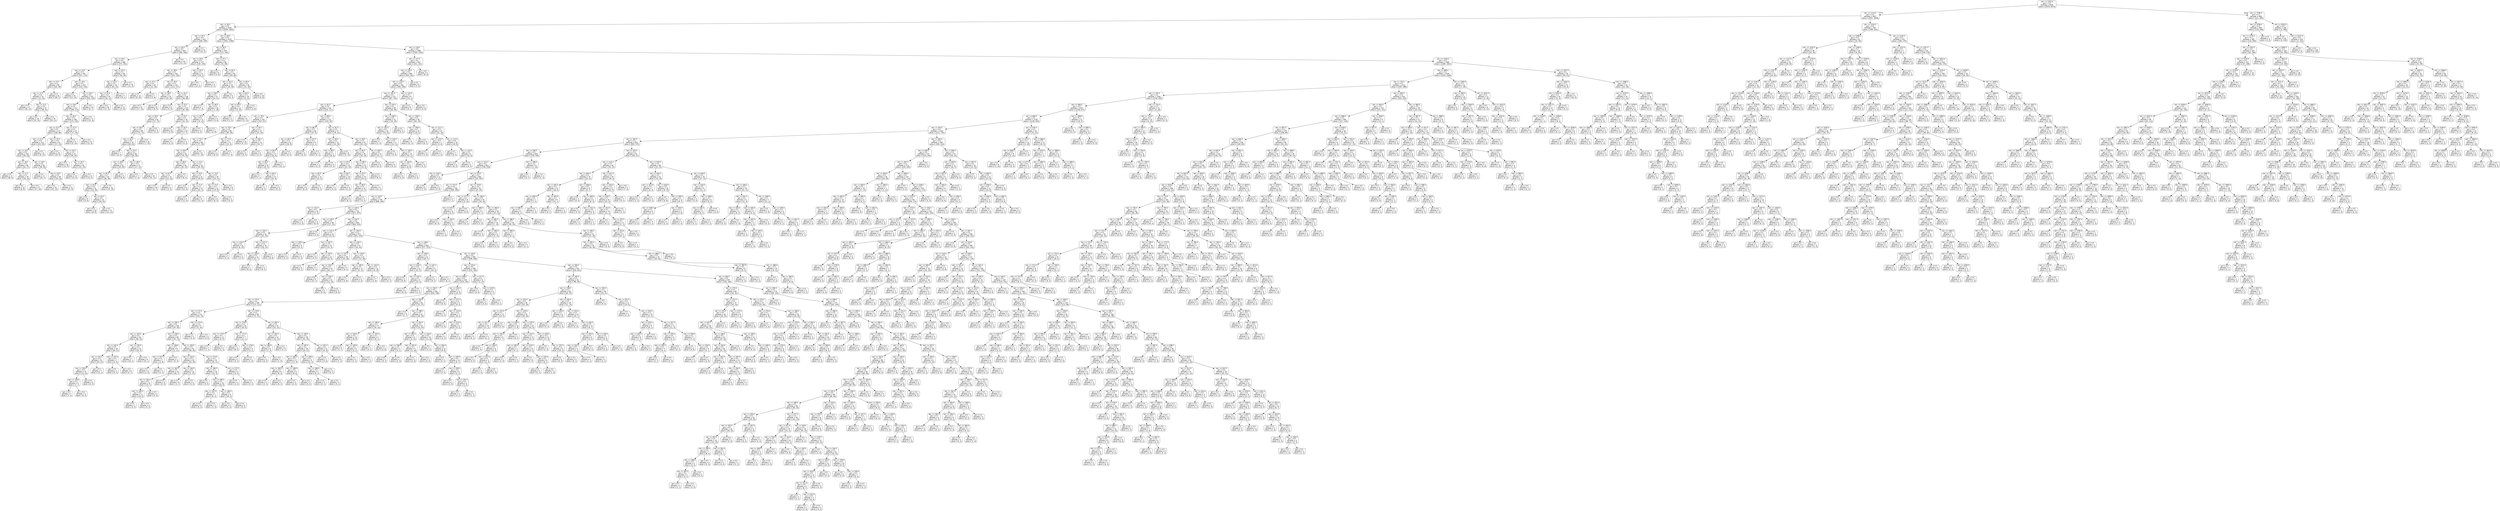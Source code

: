 digraph Tree {
node [shape=box, style="rounded", color="black", fontname=helvetica] ;
edge [fontname=helvetica] ;
0 [label="rain <= 1702.5\ngini = 0.5\nsamples = 3435\nvalue = [2678, 2674]"] ;
1 [label="rain <= 1110.5\ngini = 0.5\nsamples = 2827\nvalue = [2557, 1848]"] ;
0 -> 1 [labeldistance=2.5, labelangle=45, headlabel="True"] ;
2 [label="rain <= 36.5\ngini = 0.5\nsamples = 2535\nvalue = [2359, 1605]"] ;
1 -> 2 ;
3 [label="rain <= 35.5\ngini = 0.4\nsamples = 415\nvalue = [408, 209]"] ;
2 -> 3 ;
4 [label="rain <= 34.5\ngini = 0.5\nsamples = 403\nvalue = [385, 206]"] ;
3 -> 4 ;
5 [label="rain <= 30.5\ngini = 0.4\nsamples = 389\nvalue = [371, 191]"] ;
4 -> 5 ;
6 [label="rain <= 14.5\ngini = 0.5\nsamples = 341\nvalue = [317, 173]"] ;
5 -> 6 ;
7 [label="rain <= 13.5\ngini = 0.4\nsamples = 98\nvalue = [102, 40]"] ;
6 -> 7 ;
8 [label="rain <= 11.5\ngini = 0.4\nsamples = 74\nvalue = [74, 33]"] ;
7 -> 8 ;
9 [label="gini = 0.4\nsamples = 27\nvalue = [26, 12]"] ;
8 -> 9 ;
10 [label="rain <= 12.5\ngini = 0.4\nsamples = 47\nvalue = [48, 21]"] ;
8 -> 10 ;
11 [label="gini = 0.4\nsamples = 23\nvalue = [24, 10]"] ;
10 -> 11 ;
12 [label="gini = 0.4\nsamples = 24\nvalue = [24, 11]"] ;
10 -> 12 ;
13 [label="gini = 0.3\nsamples = 24\nvalue = [28, 7]"] ;
7 -> 13 ;
14 [label="rain <= 15.5\ngini = 0.5\nsamples = 243\nvalue = [215, 133]"] ;
6 -> 14 ;
15 [label="gini = 0.5\nsamples = 20\nvalue = [13, 13]"] ;
14 -> 15 ;
16 [label="rain <= 29.5\ngini = 0.5\nsamples = 223\nvalue = [202, 120]"] ;
14 -> 16 ;
17 [label="rain <= 28.5\ngini = 0.5\nsamples = 213\nvalue = [196, 113]"] ;
16 -> 17 ;
18 [label="rain <= 26.5\ngini = 0.5\nsamples = 196\nvalue = [175, 105]"] ;
17 -> 18 ;
19 [label="rain <= 22.5\ngini = 0.5\nsamples = 173\nvalue = [158, 89]"] ;
18 -> 19 ;
20 [label="rain <= 21.5\ngini = 0.5\nsamples = 112\nvalue = [101, 65]"] ;
19 -> 20 ;
21 [label="rain <= 18.5\ngini = 0.5\nsamples = 101\nvalue = [93, 53]"] ;
20 -> 21 ;
22 [label="rain <= 16.5\ngini = 0.5\nsamples = 46\nvalue = [44, 27]"] ;
21 -> 22 ;
23 [label="gini = 0.4\nsamples = 17\nvalue = [18, 9]"] ;
22 -> 23 ;
24 [label="rain <= 17.5\ngini = 0.5\nsamples = 29\nvalue = [26, 18]"] ;
22 -> 24 ;
25 [label="gini = 0.5\nsamples = 12\nvalue = [9, 8]"] ;
24 -> 25 ;
26 [label="gini = 0.5\nsamples = 17\nvalue = [17, 10]"] ;
24 -> 26 ;
27 [label="rain <= 19.5\ngini = 0.5\nsamples = 55\nvalue = [49, 26]"] ;
21 -> 27 ;
28 [label="gini = 0.4\nsamples = 17\nvalue = [16, 7]"] ;
27 -> 28 ;
29 [label="rain <= 20.5\ngini = 0.5\nsamples = 38\nvalue = [33, 19]"] ;
27 -> 29 ;
30 [label="gini = 0.5\nsamples = 24\nvalue = [22, 13]"] ;
29 -> 30 ;
31 [label="gini = 0.5\nsamples = 14\nvalue = [11, 6]"] ;
29 -> 31 ;
32 [label="gini = 0.5\nsamples = 11\nvalue = [8, 12]"] ;
20 -> 32 ;
33 [label="rain <= 23.5\ngini = 0.4\nsamples = 61\nvalue = [57, 24]"] ;
19 -> 33 ;
34 [label="gini = 0.3\nsamples = 19\nvalue = [19, 5]"] ;
33 -> 34 ;
35 [label="rain <= 24.5\ngini = 0.4\nsamples = 42\nvalue = [38, 19]"] ;
33 -> 35 ;
36 [label="gini = 0.5\nsamples = 16\nvalue = [13, 9]"] ;
35 -> 36 ;
37 [label="rain <= 25.5\ngini = 0.4\nsamples = 26\nvalue = [25, 10]"] ;
35 -> 37 ;
38 [label="gini = 0.4\nsamples = 13\nvalue = [13, 5]"] ;
37 -> 38 ;
39 [label="gini = 0.4\nsamples = 13\nvalue = [12, 5]"] ;
37 -> 39 ;
40 [label="rain <= 27.5\ngini = 0.5\nsamples = 23\nvalue = [17, 16]"] ;
18 -> 40 ;
41 [label="gini = 0.4\nsamples = 9\nvalue = [5, 10]"] ;
40 -> 41 ;
42 [label="gini = 0.4\nsamples = 14\nvalue = [12, 6]"] ;
40 -> 42 ;
43 [label="gini = 0.4\nsamples = 17\nvalue = [21, 8]"] ;
17 -> 43 ;
44 [label="gini = 0.5\nsamples = 10\nvalue = [6, 7]"] ;
16 -> 44 ;
45 [label="rain <= 33.5\ngini = 0.4\nsamples = 48\nvalue = [54, 18]"] ;
5 -> 45 ;
46 [label="rain <= 32.5\ngini = 0.4\nsamples = 36\nvalue = [43, 13]"] ;
45 -> 46 ;
47 [label="rain <= 31.5\ngini = 0.4\nsamples = 29\nvalue = [34, 12]"] ;
46 -> 47 ;
48 [label="gini = 0.4\nsamples = 16\nvalue = [17, 6]"] ;
47 -> 48 ;
49 [label="gini = 0.4\nsamples = 13\nvalue = [17, 6]"] ;
47 -> 49 ;
50 [label="gini = 0.2\nsamples = 7\nvalue = [9, 1]"] ;
46 -> 50 ;
51 [label="gini = 0.4\nsamples = 12\nvalue = [11, 5]"] ;
45 -> 51 ;
52 [label="gini = 0.5\nsamples = 14\nvalue = [14, 15]"] ;
4 -> 52 ;
53 [label="gini = 0.2\nsamples = 12\nvalue = [23, 3]"] ;
3 -> 53 ;
54 [label="rain <= 66.5\ngini = 0.5\nsamples = 2120\nvalue = [1951, 1396]"] ;
2 -> 54 ;
55 [label="rain <= 56.5\ngini = 0.5\nsamples = 240\nvalue = [171, 204]"] ;
54 -> 55 ;
56 [label="rain <= 54.5\ngini = 0.5\nsamples = 172\nvalue = [140, 136]"] ;
55 -> 56 ;
57 [label="rain <= 38.5\ngini = 0.5\nsamples = 161\nvalue = [125, 135]"] ;
56 -> 57 ;
58 [label="rain <= 37.5\ngini = 0.5\nsamples = 20\nvalue = [12, 18]"] ;
57 -> 58 ;
59 [label="gini = 0.5\nsamples = 13\nvalue = [9, 10]"] ;
58 -> 59 ;
60 [label="gini = 0.4\nsamples = 7\nvalue = [3, 8]"] ;
58 -> 60 ;
61 [label="rain <= 40.5\ngini = 0.5\nsamples = 141\nvalue = [113, 117]"] ;
57 -> 61 ;
62 [label="rain <= 39.5\ngini = 0.5\nsamples = 23\nvalue = [23, 18]"] ;
61 -> 62 ;
63 [label="gini = 0.5\nsamples = 15\nvalue = [17, 13]"] ;
62 -> 63 ;
64 [label="gini = 0.5\nsamples = 8\nvalue = [6, 5]"] ;
62 -> 64 ;
65 [label="rain <= 41.5\ngini = 0.5\nsamples = 118\nvalue = [90, 99]"] ;
61 -> 65 ;
66 [label="gini = 0.4\nsamples = 8\nvalue = [3, 9]"] ;
65 -> 66 ;
67 [label="rain <= 51.5\ngini = 0.5\nsamples = 110\nvalue = [87, 90]"] ;
65 -> 67 ;
68 [label="rain <= 50.5\ngini = 0.5\nsamples = 92\nvalue = [77, 75]"] ;
67 -> 68 ;
69 [label="rain <= 49.5\ngini = 0.5\nsamples = 86\nvalue = [72, 73]"] ;
68 -> 69 ;
70 [label="rain <= 42.5\ngini = 0.5\nsamples = 76\nvalue = [65, 63]"] ;
69 -> 70 ;
71 [label="gini = 0.5\nsamples = 7\nvalue = [6, 4]"] ;
70 -> 71 ;
72 [label="rain <= 47.5\ngini = 0.5\nsamples = 69\nvalue = [59, 59]"] ;
70 -> 72 ;
73 [label="rain <= 46.5\ngini = 0.5\nsamples = 52\nvalue = [42, 44]"] ;
72 -> 73 ;
74 [label="rain <= 45.5\ngini = 0.5\nsamples = 43\nvalue = [36, 36]"] ;
73 -> 74 ;
75 [label="rain <= 43.5\ngini = 0.5\nsamples = 31\nvalue = [24, 26]"] ;
74 -> 75 ;
76 [label="gini = 0.5\nsamples = 8\nvalue = [5, 6]"] ;
75 -> 76 ;
77 [label="rain <= 44.5\ngini = 0.5\nsamples = 23\nvalue = [19, 20]"] ;
75 -> 77 ;
78 [label="gini = 0.5\nsamples = 10\nvalue = [8, 8]"] ;
77 -> 78 ;
79 [label="gini = 0.5\nsamples = 13\nvalue = [11, 12]"] ;
77 -> 79 ;
80 [label="gini = 0.5\nsamples = 12\nvalue = [12, 10]"] ;
74 -> 80 ;
81 [label="gini = 0.5\nsamples = 9\nvalue = [6, 8]"] ;
73 -> 81 ;
82 [label="rain <= 48.5\ngini = 0.5\nsamples = 17\nvalue = [17, 15]"] ;
72 -> 82 ;
83 [label="gini = 0.5\nsamples = 7\nvalue = [7, 4]"] ;
82 -> 83 ;
84 [label="gini = 0.5\nsamples = 10\nvalue = [10, 11]"] ;
82 -> 84 ;
85 [label="gini = 0.5\nsamples = 10\nvalue = [7, 10]"] ;
69 -> 85 ;
86 [label="gini = 0.4\nsamples = 6\nvalue = [5, 2]"] ;
68 -> 86 ;
87 [label="rain <= 52.5\ngini = 0.5\nsamples = 18\nvalue = [10, 15]"] ;
67 -> 87 ;
88 [label="gini = 0.4\nsamples = 8\nvalue = [3, 8]"] ;
87 -> 88 ;
89 [label="rain <= 53.5\ngini = 0.5\nsamples = 10\nvalue = [7, 7]"] ;
87 -> 89 ;
90 [label="gini = 0.5\nsamples = 5\nvalue = [3, 3]"] ;
89 -> 90 ;
91 [label="gini = 0.5\nsamples = 5\nvalue = [4, 4]"] ;
89 -> 91 ;
92 [label="rain <= 55.5\ngini = 0.1\nsamples = 11\nvalue = [15, 1]"] ;
56 -> 92 ;
93 [label="gini = 0.0\nsamples = 7\nvalue = [12, 0]"] ;
92 -> 93 ;
94 [label="gini = 0.4\nsamples = 4\nvalue = [3, 1]"] ;
92 -> 94 ;
95 [label="rain <= 57.5\ngini = 0.4\nsamples = 68\nvalue = [31, 68]"] ;
55 -> 95 ;
96 [label="gini = 0.3\nsamples = 6\nvalue = [2, 8]"] ;
95 -> 96 ;
97 [label="rain <= 62.5\ngini = 0.4\nsamples = 62\nvalue = [29, 60]"] ;
95 -> 97 ;
98 [label="rain <= 61.5\ngini = 0.5\nsamples = 33\nvalue = [18, 30]"] ;
97 -> 98 ;
99 [label="rain <= 58.5\ngini = 0.4\nsamples = 27\nvalue = [14, 27]"] ;
98 -> 99 ;
100 [label="gini = 0.5\nsamples = 7\nvalue = [7, 9]"] ;
99 -> 100 ;
101 [label="rain <= 60.5\ngini = 0.4\nsamples = 20\nvalue = [7, 18]"] ;
99 -> 101 ;
102 [label="rain <= 59.5\ngini = 0.4\nsamples = 11\nvalue = [4, 12]"] ;
101 -> 102 ;
103 [label="gini = 0.4\nsamples = 4\nvalue = [2, 4]"] ;
102 -> 103 ;
104 [label="gini = 0.3\nsamples = 7\nvalue = [2, 8]"] ;
102 -> 104 ;
105 [label="gini = 0.4\nsamples = 9\nvalue = [3, 6]"] ;
101 -> 105 ;
106 [label="gini = 0.5\nsamples = 6\nvalue = [4, 3]"] ;
98 -> 106 ;
107 [label="rain <= 65.5\ngini = 0.4\nsamples = 29\nvalue = [11, 30]"] ;
97 -> 107 ;
108 [label="rain <= 64.5\ngini = 0.3\nsamples = 19\nvalue = [6, 22]"] ;
107 -> 108 ;
109 [label="rain <= 63.5\ngini = 0.3\nsamples = 12\nvalue = [3, 14]"] ;
108 -> 109 ;
110 [label="gini = 0.4\nsamples = 4\nvalue = [1, 3]"] ;
109 -> 110 ;
111 [label="gini = 0.3\nsamples = 8\nvalue = [2, 11]"] ;
109 -> 111 ;
112 [label="gini = 0.4\nsamples = 7\nvalue = [3, 8]"] ;
108 -> 112 ;
113 [label="gini = 0.5\nsamples = 10\nvalue = [5, 8]"] ;
107 -> 113 ;
114 [label="rain <= 118.5\ngini = 0.5\nsamples = 1880\nvalue = [1780, 1192]"] ;
54 -> 114 ;
115 [label="rain <= 117.5\ngini = 0.4\nsamples = 291\nvalue = [311, 161]"] ;
114 -> 115 ;
116 [label="rain <= 116.5\ngini = 0.5\nsamples = 286\nvalue = [303, 161]"] ;
115 -> 116 ;
117 [label="rain <= 114.5\ngini = 0.5\nsamples = 281\nvalue = [300, 156]"] ;
116 -> 117 ;
118 [label="rain <= 101.5\ngini = 0.5\nsamples = 273\nvalue = [287, 155]"] ;
117 -> 118 ;
119 [label="rain <= 81.5\ngini = 0.4\nsamples = 214\nvalue = [232, 117]"] ;
118 -> 119 ;
120 [label="rain <= 78.5\ngini = 0.5\nsamples = 102\nvalue = [107, 67]"] ;
119 -> 120 ;
121 [label="rain <= 76.5\ngini = 0.5\nsamples = 80\nvalue = [92, 49]"] ;
120 -> 121 ;
122 [label="rain <= 75.5\ngini = 0.5\nsamples = 69\nvalue = [77, 45]"] ;
121 -> 122 ;
123 [label="rain <= 69.5\ngini = 0.4\nsamples = 61\nvalue = [70, 35]"] ;
122 -> 123 ;
124 [label="rain <= 68.5\ngini = 0.5\nsamples = 20\nvalue = [20, 15]"] ;
123 -> 124 ;
125 [label="rain <= 67.5\ngini = 0.5\nsamples = 13\nvalue = [12, 10]"] ;
124 -> 125 ;
126 [label="gini = 0.5\nsamples = 10\nvalue = [9, 7]"] ;
125 -> 126 ;
127 [label="gini = 0.5\nsamples = 3\nvalue = [3, 3]"] ;
125 -> 127 ;
128 [label="gini = 0.5\nsamples = 7\nvalue = [8, 5]"] ;
124 -> 128 ;
129 [label="rain <= 72.5\ngini = 0.4\nsamples = 41\nvalue = [50, 20]"] ;
123 -> 129 ;
130 [label="rain <= 70.5\ngini = 0.3\nsamples = 21\nvalue = [34, 9]"] ;
129 -> 130 ;
131 [label="gini = 0.4\nsamples = 8\nvalue = [12, 6]"] ;
130 -> 131 ;
132 [label="rain <= 71.5\ngini = 0.2\nsamples = 13\nvalue = [22, 3]"] ;
130 -> 132 ;
133 [label="gini = 0.0\nsamples = 4\nvalue = [11, 0]"] ;
132 -> 133 ;
134 [label="gini = 0.3\nsamples = 9\nvalue = [11, 3]"] ;
132 -> 134 ;
135 [label="rain <= 74.5\ngini = 0.5\nsamples = 20\nvalue = [16, 11]"] ;
129 -> 135 ;
136 [label="rain <= 73.5\ngini = 0.5\nsamples = 12\nvalue = [10, 8]"] ;
135 -> 136 ;
137 [label="gini = 0.5\nsamples = 8\nvalue = [6, 5]"] ;
136 -> 137 ;
138 [label="gini = 0.5\nsamples = 4\nvalue = [4, 3]"] ;
136 -> 138 ;
139 [label="gini = 0.4\nsamples = 8\nvalue = [6, 3]"] ;
135 -> 139 ;
140 [label="gini = 0.5\nsamples = 8\nvalue = [7, 10]"] ;
122 -> 140 ;
141 [label="rain <= 77.5\ngini = 0.3\nsamples = 11\nvalue = [15, 4]"] ;
121 -> 141 ;
142 [label="gini = 0.0\nsamples = 4\nvalue = [8, 0]"] ;
141 -> 142 ;
143 [label="gini = 0.5\nsamples = 7\nvalue = [7, 4]"] ;
141 -> 143 ;
144 [label="rain <= 79.5\ngini = 0.5\nsamples = 22\nvalue = [15, 18]"] ;
120 -> 144 ;
145 [label="gini = 0.4\nsamples = 10\nvalue = [5, 11]"] ;
144 -> 145 ;
146 [label="rain <= 80.5\ngini = 0.5\nsamples = 12\nvalue = [10, 7]"] ;
144 -> 146 ;
147 [label="gini = 0.5\nsamples = 6\nvalue = [6, 4]"] ;
146 -> 147 ;
148 [label="gini = 0.5\nsamples = 6\nvalue = [4, 3]"] ;
146 -> 148 ;
149 [label="rain <= 88.5\ngini = 0.4\nsamples = 112\nvalue = [125, 50]"] ;
119 -> 149 ;
150 [label="rain <= 86.5\ngini = 0.3\nsamples = 40\nvalue = [47, 9]"] ;
149 -> 150 ;
151 [label="rain <= 85.5\ngini = 0.3\nsamples = 32\nvalue = [36, 8]"] ;
150 -> 151 ;
152 [label="rain <= 84.5\ngini = 0.3\nsamples = 27\nvalue = [32, 6]"] ;
151 -> 152 ;
153 [label="rain <= 82.5\ngini = 0.3\nsamples = 20\nvalue = [22, 5]"] ;
152 -> 153 ;
154 [label="gini = 0.2\nsamples = 7\nvalue = [7, 1]"] ;
153 -> 154 ;
155 [label="rain <= 83.5\ngini = 0.3\nsamples = 13\nvalue = [15, 4]"] ;
153 -> 155 ;
156 [label="gini = 0.4\nsamples = 5\nvalue = [6, 2]"] ;
155 -> 156 ;
157 [label="gini = 0.3\nsamples = 8\nvalue = [9, 2]"] ;
155 -> 157 ;
158 [label="gini = 0.2\nsamples = 7\nvalue = [10, 1]"] ;
152 -> 158 ;
159 [label="gini = 0.4\nsamples = 5\nvalue = [4, 2]"] ;
151 -> 159 ;
160 [label="rain <= 87.5\ngini = 0.2\nsamples = 8\nvalue = [11, 1]"] ;
150 -> 160 ;
161 [label="gini = 0.0\nsamples = 4\nvalue = [6, 0]"] ;
160 -> 161 ;
162 [label="gini = 0.3\nsamples = 4\nvalue = [5, 1]"] ;
160 -> 162 ;
163 [label="rain <= 91.5\ngini = 0.5\nsamples = 72\nvalue = [78, 41]"] ;
149 -> 163 ;
164 [label="rain <= 90.5\ngini = 0.5\nsamples = 15\nvalue = [13, 18]"] ;
163 -> 164 ;
165 [label="rain <= 89.5\ngini = 0.5\nsamples = 7\nvalue = [8, 6]"] ;
164 -> 165 ;
166 [label="gini = 0.5\nsamples = 3\nvalue = [3, 3]"] ;
165 -> 166 ;
167 [label="gini = 0.5\nsamples = 4\nvalue = [5, 3]"] ;
165 -> 167 ;
168 [label="gini = 0.4\nsamples = 8\nvalue = [5, 12]"] ;
164 -> 168 ;
169 [label="rain <= 99.5\ngini = 0.4\nsamples = 57\nvalue = [65, 23]"] ;
163 -> 169 ;
170 [label="rain <= 95.5\ngini = 0.4\nsamples = 46\nvalue = [52, 16]"] ;
169 -> 170 ;
171 [label="rain <= 93.5\ngini = 0.4\nsamples = 22\nvalue = [21, 10]"] ;
170 -> 171 ;
172 [label="rain <= 92.5\ngini = 0.4\nsamples = 12\nvalue = [12, 5]"] ;
171 -> 172 ;
173 [label="gini = 0.4\nsamples = 9\nvalue = [8, 4]"] ;
172 -> 173 ;
174 [label="gini = 0.3\nsamples = 3\nvalue = [4, 1]"] ;
172 -> 174 ;
175 [label="rain <= 94.5\ngini = 0.5\nsamples = 10\nvalue = [9, 5]"] ;
171 -> 175 ;
176 [label="gini = 0.5\nsamples = 4\nvalue = [4, 3]"] ;
175 -> 176 ;
177 [label="gini = 0.4\nsamples = 6\nvalue = [5, 2]"] ;
175 -> 177 ;
178 [label="rain <= 98.5\ngini = 0.3\nsamples = 24\nvalue = [31, 6]"] ;
170 -> 178 ;
179 [label="rain <= 97.5\ngini = 0.2\nsamples = 19\nvalue = [25, 4]"] ;
178 -> 179 ;
180 [label="rain <= 96.5\ngini = 0.3\nsamples = 10\nvalue = [13, 3]"] ;
179 -> 180 ;
181 [label="gini = 0.2\nsamples = 6\nvalue = [8, 1]"] ;
180 -> 181 ;
182 [label="gini = 0.4\nsamples = 4\nvalue = [5, 2]"] ;
180 -> 182 ;
183 [label="gini = 0.1\nsamples = 9\nvalue = [12, 1]"] ;
179 -> 183 ;
184 [label="gini = 0.4\nsamples = 5\nvalue = [6, 2]"] ;
178 -> 184 ;
185 [label="rain <= 100.5\ngini = 0.5\nsamples = 11\nvalue = [13, 7]"] ;
169 -> 185 ;
186 [label="gini = 0.5\nsamples = 5\nvalue = [4, 5]"] ;
185 -> 186 ;
187 [label="gini = 0.3\nsamples = 6\nvalue = [9, 2]"] ;
185 -> 187 ;
188 [label="rain <= 107.5\ngini = 0.5\nsamples = 59\nvalue = [55, 38]"] ;
118 -> 188 ;
189 [label="rain <= 106.5\ngini = 0.5\nsamples = 21\nvalue = [15, 19]"] ;
188 -> 189 ;
190 [label="rain <= 102.5\ngini = 0.5\nsamples = 19\nvalue = [15, 15]"] ;
189 -> 190 ;
191 [label="gini = 0.3\nsamples = 2\nvalue = [1, 4]"] ;
190 -> 191 ;
192 [label="rain <= 103.5\ngini = 0.5\nsamples = 17\nvalue = [14, 11]"] ;
190 -> 192 ;
193 [label="gini = 0.0\nsamples = 2\nvalue = [4, 0]"] ;
192 -> 193 ;
194 [label="rain <= 105.5\ngini = 0.5\nsamples = 15\nvalue = [10, 11]"] ;
192 -> 194 ;
195 [label="rain <= 104.5\ngini = 0.5\nsamples = 11\nvalue = [8, 8]"] ;
194 -> 195 ;
196 [label="gini = 0.5\nsamples = 6\nvalue = [4, 4]"] ;
195 -> 196 ;
197 [label="gini = 0.5\nsamples = 5\nvalue = [4, 4]"] ;
195 -> 197 ;
198 [label="gini = 0.5\nsamples = 4\nvalue = [2, 3]"] ;
194 -> 198 ;
199 [label="gini = 0.0\nsamples = 2\nvalue = [0, 4]"] ;
189 -> 199 ;
200 [label="rain <= 109.5\ngini = 0.4\nsamples = 38\nvalue = [40, 19]"] ;
188 -> 200 ;
201 [label="rain <= 108.5\ngini = 0.2\nsamples = 15\nvalue = [19, 3]"] ;
200 -> 201 ;
202 [label="gini = 0.3\nsamples = 9\nvalue = [11, 2]"] ;
201 -> 202 ;
203 [label="gini = 0.2\nsamples = 6\nvalue = [8, 1]"] ;
201 -> 203 ;
204 [label="rain <= 111.5\ngini = 0.5\nsamples = 23\nvalue = [21, 16]"] ;
200 -> 204 ;
205 [label="rain <= 110.5\ngini = 0.3\nsamples = 7\nvalue = [2, 8]"] ;
204 -> 205 ;
206 [label="gini = 0.2\nsamples = 5\nvalue = [1, 6]"] ;
205 -> 206 ;
207 [label="gini = 0.4\nsamples = 2\nvalue = [1, 2]"] ;
205 -> 207 ;
208 [label="rain <= 112.5\ngini = 0.4\nsamples = 16\nvalue = [19, 8]"] ;
204 -> 208 ;
209 [label="gini = 0.3\nsamples = 7\nvalue = [9, 2]"] ;
208 -> 209 ;
210 [label="rain <= 113.5\ngini = 0.5\nsamples = 9\nvalue = [10, 6]"] ;
208 -> 210 ;
211 [label="gini = 0.4\nsamples = 4\nvalue = [6, 3]"] ;
210 -> 211 ;
212 [label="gini = 0.5\nsamples = 5\nvalue = [4, 3]"] ;
210 -> 212 ;
213 [label="rain <= 115.5\ngini = 0.1\nsamples = 8\nvalue = [13, 1]"] ;
117 -> 213 ;
214 [label="gini = 0.2\nsamples = 6\nvalue = [9, 1]"] ;
213 -> 214 ;
215 [label="gini = 0.0\nsamples = 2\nvalue = [4, 0]"] ;
213 -> 215 ;
216 [label="gini = 0.5\nsamples = 5\nvalue = [3, 5]"] ;
116 -> 216 ;
217 [label="gini = 0.0\nsamples = 5\nvalue = [8, 0]"] ;
115 -> 217 ;
218 [label="rain <= 1016.5\ngini = 0.5\nsamples = 1589\nvalue = [1469, 1031]"] ;
114 -> 218 ;
219 [label="rain <= 989.0\ngini = 0.5\nsamples = 1534\nvalue = [1414, 1006]"] ;
218 -> 219 ;
220 [label="rain <= 715.5\ngini = 0.5\nsamples = 1512\nvalue = [1407, 980]"] ;
219 -> 220 ;
221 [label="rain <= 701.5\ngini = 0.5\nsamples = 1262\nvalue = [1153, 835]"] ;
220 -> 221 ;
222 [label="rain <= 690.5\ngini = 0.5\nsamples = 1247\nvalue = [1149, 817]"] ;
221 -> 222 ;
223 [label="rain <= 666.5\ngini = 0.5\nsamples = 1235\nvalue = [1130, 814]"] ;
222 -> 223 ;
224 [label="rain <= 453.0\ngini = 0.5\nsamples = 1210\nvalue = [1117, 791]"] ;
223 -> 224 ;
225 [label="rain <= 397.5\ngini = 0.5\nsamples = 910\nvalue = [855, 575]"] ;
224 -> 225 ;
226 [label="rain <= 395.5\ngini = 0.5\nsamples = 818\nvalue = [750, 528]"] ;
225 -> 226 ;
227 [label="rain <= 121.5\ngini = 0.5\nsamples = 812\nvalue = [749, 518]"] ;
226 -> 227 ;
228 [label="rain <= 119.5\ngini = 0.5\nsamples = 11\nvalue = [7, 11]"] ;
227 -> 228 ;
229 [label="gini = 0.5\nsamples = 6\nvalue = [7, 5]"] ;
228 -> 229 ;
230 [label="gini = 0.0\nsamples = 5\nvalue = [0, 6]"] ;
228 -> 230 ;
231 [label="rain <= 373.5\ngini = 0.5\nsamples = 801\nvalue = [742, 507]"] ;
227 -> 231 ;
232 [label="rain <= 372.5\ngini = 0.5\nsamples = 749\nvalue = [695, 464]"] ;
231 -> 232 ;
233 [label="rain <= 123.5\ngini = 0.5\nsamples = 746\nvalue = [688, 463]"] ;
232 -> 233 ;
234 [label="rain <= 122.5\ngini = 0.4\nsamples = 14\nvalue = [17, 6]"] ;
233 -> 234 ;
235 [label="gini = 0.5\nsamples = 11\nvalue = [11, 6]"] ;
234 -> 235 ;
236 [label="gini = 0.0\nsamples = 3\nvalue = [6, 0]"] ;
234 -> 236 ;
237 [label="rain <= 129.5\ngini = 0.5\nsamples = 732\nvalue = [671, 457]"] ;
233 -> 237 ;
238 [label="rain <= 128.5\ngini = 0.5\nsamples = 38\nvalue = [27, 32]"] ;
237 -> 238 ;
239 [label="rain <= 125.5\ngini = 0.5\nsamples = 31\nvalue = [24, 23]"] ;
238 -> 239 ;
240 [label="rain <= 124.5\ngini = 0.5\nsamples = 12\nvalue = [6, 10]"] ;
239 -> 240 ;
241 [label="gini = 0.5\nsamples = 7\nvalue = [3, 5]"] ;
240 -> 241 ;
242 [label="gini = 0.5\nsamples = 5\nvalue = [3, 5]"] ;
240 -> 242 ;
243 [label="rain <= 127.5\ngini = 0.5\nsamples = 19\nvalue = [18, 13]"] ;
239 -> 243 ;
244 [label="rain <= 126.5\ngini = 0.5\nsamples = 12\nvalue = [12, 7]"] ;
243 -> 244 ;
245 [label="gini = 0.5\nsamples = 7\nvalue = [6, 5]"] ;
244 -> 245 ;
246 [label="gini = 0.4\nsamples = 5\nvalue = [6, 2]"] ;
244 -> 246 ;
247 [label="gini = 0.5\nsamples = 7\nvalue = [6, 6]"] ;
243 -> 247 ;
248 [label="gini = 0.4\nsamples = 7\nvalue = [3, 9]"] ;
238 -> 248 ;
249 [label="rain <= 134.5\ngini = 0.5\nsamples = 694\nvalue = [644, 425]"] ;
237 -> 249 ;
250 [label="rain <= 131.5\ngini = 0.3\nsamples = 23\nvalue = [23, 6]"] ;
249 -> 250 ;
251 [label="rain <= 130.5\ngini = 0.4\nsamples = 9\nvalue = [9, 3]"] ;
250 -> 251 ;
252 [label="gini = 0.3\nsamples = 6\nvalue = [5, 1]"] ;
251 -> 252 ;
253 [label="gini = 0.4\nsamples = 3\nvalue = [4, 2]"] ;
251 -> 253 ;
254 [label="rain <= 132.5\ngini = 0.3\nsamples = 14\nvalue = [14, 3]"] ;
250 -> 254 ;
255 [label="gini = 0.0\nsamples = 4\nvalue = [4, 0]"] ;
254 -> 255 ;
256 [label="rain <= 133.5\ngini = 0.4\nsamples = 10\nvalue = [10, 3]"] ;
254 -> 256 ;
257 [label="gini = 0.4\nsamples = 6\nvalue = [6, 2]"] ;
256 -> 257 ;
258 [label="gini = 0.3\nsamples = 4\nvalue = [4, 1]"] ;
256 -> 258 ;
259 [label="rain <= 143.5\ngini = 0.5\nsamples = 671\nvalue = [621, 419]"] ;
249 -> 259 ;
260 [label="rain <= 138.5\ngini = 0.5\nsamples = 51\nvalue = [44, 44]"] ;
259 -> 260 ;
261 [label="rain <= 137.5\ngini = 0.5\nsamples = 28\nvalue = [32, 18]"] ;
260 -> 261 ;
262 [label="rain <= 135.5\ngini = 0.5\nsamples = 23\nvalue = [26, 17]"] ;
261 -> 262 ;
263 [label="gini = 0.5\nsamples = 9\nvalue = [13, 7]"] ;
262 -> 263 ;
264 [label="rain <= 136.5\ngini = 0.5\nsamples = 14\nvalue = [13, 10]"] ;
262 -> 264 ;
265 [label="gini = 0.5\nsamples = 9\nvalue = [5, 6]"] ;
264 -> 265 ;
266 [label="gini = 0.4\nsamples = 5\nvalue = [8, 4]"] ;
264 -> 266 ;
267 [label="gini = 0.2\nsamples = 5\nvalue = [6, 1]"] ;
261 -> 267 ;
268 [label="rain <= 140.5\ngini = 0.4\nsamples = 23\nvalue = [12, 26]"] ;
260 -> 268 ;
269 [label="rain <= 139.5\ngini = 0.5\nsamples = 11\nvalue = [6, 11]"] ;
268 -> 269 ;
270 [label="gini = 0.4\nsamples = 7\nvalue = [3, 8]"] ;
269 -> 270 ;
271 [label="gini = 0.5\nsamples = 4\nvalue = [3, 3]"] ;
269 -> 271 ;
272 [label="rain <= 142.0\ngini = 0.4\nsamples = 12\nvalue = [6, 15]"] ;
268 -> 272 ;
273 [label="gini = 0.3\nsamples = 7\nvalue = [2, 8]"] ;
272 -> 273 ;
274 [label="gini = 0.5\nsamples = 5\nvalue = [4, 7]"] ;
272 -> 274 ;
275 [label="rain <= 148.5\ngini = 0.5\nsamples = 620\nvalue = [577, 375]"] ;
259 -> 275 ;
276 [label="rain <= 146.5\ngini = 0.3\nsamples = 21\nvalue = [29, 7]"] ;
275 -> 276 ;
277 [label="rain <= 144.5\ngini = 0.4\nsamples = 12\nvalue = [14, 5]"] ;
276 -> 277 ;
278 [label="gini = 0.0\nsamples = 3\nvalue = [4, 0]"] ;
277 -> 278 ;
279 [label="rain <= 145.5\ngini = 0.4\nsamples = 9\nvalue = [10, 5]"] ;
277 -> 279 ;
280 [label="gini = 0.4\nsamples = 6\nvalue = [8, 4]"] ;
279 -> 280 ;
281 [label="gini = 0.4\nsamples = 3\nvalue = [2, 1]"] ;
279 -> 281 ;
282 [label="rain <= 147.5\ngini = 0.2\nsamples = 9\nvalue = [15, 2]"] ;
276 -> 282 ;
283 [label="gini = 0.2\nsamples = 4\nvalue = [9, 1]"] ;
282 -> 283 ;
284 [label="gini = 0.2\nsamples = 5\nvalue = [6, 1]"] ;
282 -> 284 ;
285 [label="rain <= 220.5\ngini = 0.5\nsamples = 599\nvalue = [548, 368]"] ;
275 -> 285 ;
286 [label="rain <= 215.5\ngini = 0.5\nsamples = 248\nvalue = [222, 165]"] ;
285 -> 286 ;
287 [label="rain <= 208.5\ngini = 0.5\nsamples = 239\nvalue = [219, 152]"] ;
286 -> 287 ;
288 [label="rain <= 192.5\ngini = 0.5\nsamples = 226\nvalue = [204, 148]"] ;
287 -> 288 ;
289 [label="rain <= 174.5\ngini = 0.5\nsamples = 180\nvalue = [173, 111]"] ;
288 -> 289 ;
290 [label="rain <= 172.5\ngini = 0.5\nsamples = 111\nvalue = [102, 74]"] ;
289 -> 290 ;
291 [label="rain <= 156.5\ngini = 0.5\nsamples = 102\nvalue = [97, 64]"] ;
290 -> 291 ;
292 [label="rain <= 154.5\ngini = 0.4\nsamples = 42\nvalue = [46, 23]"] ;
291 -> 292 ;
293 [label="rain <= 152.5\ngini = 0.5\nsamples = 29\nvalue = [26, 21]"] ;
292 -> 293 ;
294 [label="rain <= 151.5\ngini = 0.4\nsamples = 22\nvalue = [24, 12]"] ;
293 -> 294 ;
295 [label="rain <= 150.5\ngini = 0.5\nsamples = 15\nvalue = [13, 10]"] ;
294 -> 295 ;
296 [label="rain <= 149.5\ngini = 0.5\nsamples = 9\nvalue = [7, 7]"] ;
295 -> 296 ;
297 [label="gini = 0.5\nsamples = 7\nvalue = [7, 4]"] ;
296 -> 297 ;
298 [label="gini = 0.0\nsamples = 2\nvalue = [0, 3]"] ;
296 -> 298 ;
299 [label="gini = 0.4\nsamples = 6\nvalue = [6, 3]"] ;
295 -> 299 ;
300 [label="gini = 0.3\nsamples = 7\nvalue = [11, 2]"] ;
294 -> 300 ;
301 [label="rain <= 153.5\ngini = 0.3\nsamples = 7\nvalue = [2, 9]"] ;
293 -> 301 ;
302 [label="gini = 0.0\nsamples = 1\nvalue = [0, 2]"] ;
301 -> 302 ;
303 [label="gini = 0.3\nsamples = 6\nvalue = [2, 7]"] ;
301 -> 303 ;
304 [label="rain <= 155.5\ngini = 0.2\nsamples = 13\nvalue = [20, 2]"] ;
292 -> 304 ;
305 [label="gini = 0.2\nsamples = 7\nvalue = [10, 1]"] ;
304 -> 305 ;
306 [label="gini = 0.2\nsamples = 6\nvalue = [10, 1]"] ;
304 -> 306 ;
307 [label="rain <= 159.5\ngini = 0.5\nsamples = 60\nvalue = [51, 41]"] ;
291 -> 307 ;
308 [label="rain <= 158.5\ngini = 0.3\nsamples = 8\nvalue = [2, 11]"] ;
307 -> 308 ;
309 [label="rain <= 157.5\ngini = 0.3\nsamples = 7\nvalue = [2, 8]"] ;
308 -> 309 ;
310 [label="gini = 0.2\nsamples = 5\nvalue = [1, 6]"] ;
309 -> 310 ;
311 [label="gini = 0.4\nsamples = 2\nvalue = [1, 2]"] ;
309 -> 311 ;
312 [label="gini = 0.0\nsamples = 1\nvalue = [0, 3]"] ;
308 -> 312 ;
313 [label="rain <= 165.5\ngini = 0.5\nsamples = 52\nvalue = [49, 30]"] ;
307 -> 313 ;
314 [label="rain <= 163.5\ngini = 0.5\nsamples = 29\nvalue = [23, 19]"] ;
313 -> 314 ;
315 [label="rain <= 162.5\ngini = 0.4\nsamples = 19\nvalue = [18, 7]"] ;
314 -> 315 ;
316 [label="rain <= 161.5\ngini = 0.5\nsamples = 15\nvalue = [13, 7]"] ;
315 -> 316 ;
317 [label="rain <= 160.5\ngini = 0.4\nsamples = 11\nvalue = [10, 3]"] ;
316 -> 317 ;
318 [label="gini = 0.5\nsamples = 7\nvalue = [5, 3]"] ;
317 -> 318 ;
319 [label="gini = 0.0\nsamples = 4\nvalue = [5, 0]"] ;
317 -> 319 ;
320 [label="gini = 0.5\nsamples = 4\nvalue = [3, 4]"] ;
316 -> 320 ;
321 [label="gini = 0.0\nsamples = 4\nvalue = [5, 0]"] ;
315 -> 321 ;
322 [label="rain <= 164.5\ngini = 0.4\nsamples = 10\nvalue = [5, 12]"] ;
314 -> 322 ;
323 [label="gini = 0.3\nsamples = 6\nvalue = [2, 7]"] ;
322 -> 323 ;
324 [label="gini = 0.5\nsamples = 4\nvalue = [3, 5]"] ;
322 -> 324 ;
325 [label="rain <= 170.5\ngini = 0.4\nsamples = 23\nvalue = [26, 11]"] ;
313 -> 325 ;
326 [label="rain <= 166.5\ngini = 0.3\nsamples = 19\nvalue = [21, 6]"] ;
325 -> 326 ;
327 [label="gini = 0.0\nsamples = 3\nvalue = [5, 0]"] ;
326 -> 327 ;
328 [label="rain <= 168.5\ngini = 0.4\nsamples = 16\nvalue = [16, 6]"] ;
326 -> 328 ;
329 [label="rain <= 167.5\ngini = 0.4\nsamples = 7\nvalue = [6, 2]"] ;
328 -> 329 ;
330 [label="gini = 0.4\nsamples = 6\nvalue = [5, 2]"] ;
329 -> 330 ;
331 [label="gini = 0.0\nsamples = 1\nvalue = [1, 0]"] ;
329 -> 331 ;
332 [label="rain <= 169.5\ngini = 0.4\nsamples = 9\nvalue = [10, 4]"] ;
328 -> 332 ;
333 [label="gini = 0.4\nsamples = 5\nvalue = [5, 2]"] ;
332 -> 333 ;
334 [label="gini = 0.4\nsamples = 4\nvalue = [5, 2]"] ;
332 -> 334 ;
335 [label="rain <= 171.5\ngini = 0.5\nsamples = 4\nvalue = [5, 5]"] ;
325 -> 335 ;
336 [label="gini = 0.4\nsamples = 2\nvalue = [2, 4]"] ;
335 -> 336 ;
337 [label="gini = 0.4\nsamples = 2\nvalue = [3, 1]"] ;
335 -> 337 ;
338 [label="rain <= 173.5\ngini = 0.4\nsamples = 9\nvalue = [5, 10]"] ;
290 -> 338 ;
339 [label="gini = 0.4\nsamples = 5\nvalue = [2, 4]"] ;
338 -> 339 ;
340 [label="gini = 0.4\nsamples = 4\nvalue = [3, 6]"] ;
338 -> 340 ;
341 [label="rain <= 179.5\ngini = 0.5\nsamples = 69\nvalue = [71, 37]"] ;
289 -> 341 ;
342 [label="rain <= 176.5\ngini = 0.4\nsamples = 18\nvalue = [20, 6]"] ;
341 -> 342 ;
343 [label="rain <= 175.5\ngini = 0.5\nsamples = 11\nvalue = [9, 5]"] ;
342 -> 343 ;
344 [label="gini = 0.3\nsamples = 7\nvalue = [7, 2]"] ;
343 -> 344 ;
345 [label="gini = 0.5\nsamples = 4\nvalue = [2, 3]"] ;
343 -> 345 ;
346 [label="rain <= 177.5\ngini = 0.2\nsamples = 7\nvalue = [11, 1]"] ;
342 -> 346 ;
347 [label="gini = 0.0\nsamples = 4\nvalue = [8, 0]"] ;
346 -> 347 ;
348 [label="rain <= 178.5\ngini = 0.4\nsamples = 3\nvalue = [3, 1]"] ;
346 -> 348 ;
349 [label="gini = 0.4\nsamples = 2\nvalue = [2, 1]"] ;
348 -> 349 ;
350 [label="gini = 0.0\nsamples = 1\nvalue = [1, 0]"] ;
348 -> 350 ;
351 [label="rain <= 182.5\ngini = 0.5\nsamples = 51\nvalue = [51, 31]"] ;
341 -> 351 ;
352 [label="rain <= 181.5\ngini = 0.5\nsamples = 12\nvalue = [10, 11]"] ;
351 -> 352 ;
353 [label="rain <= 180.5\ngini = 0.5\nsamples = 6\nvalue = [7, 4]"] ;
352 -> 353 ;
354 [label="gini = 0.5\nsamples = 5\nvalue = [6, 4]"] ;
353 -> 354 ;
355 [label="gini = 0.0\nsamples = 1\nvalue = [1, 0]"] ;
353 -> 355 ;
356 [label="gini = 0.4\nsamples = 6\nvalue = [3, 7]"] ;
352 -> 356 ;
357 [label="rain <= 190.5\ngini = 0.4\nsamples = 39\nvalue = [41, 20]"] ;
351 -> 357 ;
358 [label="rain <= 187.5\ngini = 0.4\nsamples = 26\nvalue = [29, 12]"] ;
357 -> 358 ;
359 [label="rain <= 185.0\ngini = 0.5\nsamples = 17\nvalue = [17, 9]"] ;
358 -> 359 ;
360 [label="rain <= 183.5\ngini = 0.4\nsamples = 8\nvalue = [8, 3]"] ;
359 -> 360 ;
361 [label="gini = 0.4\nsamples = 3\nvalue = [2, 1]"] ;
360 -> 361 ;
362 [label="gini = 0.4\nsamples = 5\nvalue = [6, 2]"] ;
360 -> 362 ;
363 [label="rain <= 186.5\ngini = 0.5\nsamples = 9\nvalue = [9, 6]"] ;
359 -> 363 ;
364 [label="gini = 0.5\nsamples = 4\nvalue = [4, 4]"] ;
363 -> 364 ;
365 [label="gini = 0.4\nsamples = 5\nvalue = [5, 2]"] ;
363 -> 365 ;
366 [label="rain <= 189.5\ngini = 0.3\nsamples = 9\nvalue = [12, 3]"] ;
358 -> 366 ;
367 [label="rain <= 188.5\ngini = 0.3\nsamples = 5\nvalue = [9, 2]"] ;
366 -> 367 ;
368 [label="gini = 0.3\nsamples = 3\nvalue = [4, 1]"] ;
367 -> 368 ;
369 [label="gini = 0.3\nsamples = 2\nvalue = [5, 1]"] ;
367 -> 369 ;
370 [label="gini = 0.4\nsamples = 4\nvalue = [3, 1]"] ;
366 -> 370 ;
371 [label="rain <= 191.5\ngini = 0.5\nsamples = 13\nvalue = [12, 8]"] ;
357 -> 371 ;
372 [label="gini = 0.5\nsamples = 7\nvalue = [5, 6]"] ;
371 -> 372 ;
373 [label="gini = 0.3\nsamples = 6\nvalue = [7, 2]"] ;
371 -> 373 ;
374 [label="rain <= 193.5\ngini = 0.5\nsamples = 46\nvalue = [31, 37]"] ;
288 -> 374 ;
375 [label="gini = 0.2\nsamples = 5\nvalue = [1, 7]"] ;
374 -> 375 ;
376 [label="rain <= 198.5\ngini = 0.5\nsamples = 41\nvalue = [30, 30]"] ;
374 -> 376 ;
377 [label="rain <= 196.5\ngini = 0.5\nsamples = 17\nvalue = [16, 10]"] ;
376 -> 377 ;
378 [label="rain <= 194.5\ngini = 0.5\nsamples = 13\nvalue = [8, 9]"] ;
377 -> 378 ;
379 [label="gini = 0.5\nsamples = 8\nvalue = [5, 7]"] ;
378 -> 379 ;
380 [label="rain <= 195.5\ngini = 0.5\nsamples = 5\nvalue = [3, 2]"] ;
378 -> 380 ;
381 [label="gini = 0.4\nsamples = 3\nvalue = [2, 1]"] ;
380 -> 381 ;
382 [label="gini = 0.5\nsamples = 2\nvalue = [1, 1]"] ;
380 -> 382 ;
383 [label="rain <= 197.5\ngini = 0.2\nsamples = 4\nvalue = [8, 1]"] ;
377 -> 383 ;
384 [label="gini = 0.3\nsamples = 2\nvalue = [4, 1]"] ;
383 -> 384 ;
385 [label="gini = 0.0\nsamples = 2\nvalue = [4, 0]"] ;
383 -> 385 ;
386 [label="rain <= 202.5\ngini = 0.5\nsamples = 24\nvalue = [14, 20]"] ;
376 -> 386 ;
387 [label="rain <= 200.5\ngini = 0.3\nsamples = 9\nvalue = [3, 12]"] ;
386 -> 387 ;
388 [label="rain <= 199.5\ngini = 0.5\nsamples = 4\nvalue = [2, 2]"] ;
387 -> 388 ;
389 [label="gini = 0.0\nsamples = 2\nvalue = [0, 2]"] ;
388 -> 389 ;
390 [label="gini = 0.0\nsamples = 2\nvalue = [2, 0]"] ;
388 -> 390 ;
391 [label="rain <= 201.5\ngini = 0.2\nsamples = 5\nvalue = [1, 10]"] ;
387 -> 391 ;
392 [label="gini = 0.2\nsamples = 3\nvalue = [1, 6]"] ;
391 -> 392 ;
393 [label="gini = 0.0\nsamples = 2\nvalue = [0, 4]"] ;
391 -> 393 ;
394 [label="rain <= 203.5\ngini = 0.5\nsamples = 15\nvalue = [11, 8]"] ;
386 -> 394 ;
395 [label="gini = 0.0\nsamples = 1\nvalue = [2, 0]"] ;
394 -> 395 ;
396 [label="rain <= 204.5\ngini = 0.5\nsamples = 14\nvalue = [9, 8]"] ;
394 -> 396 ;
397 [label="gini = 0.0\nsamples = 1\nvalue = [0, 1]"] ;
396 -> 397 ;
398 [label="rain <= 205.5\ngini = 0.5\nsamples = 13\nvalue = [9, 7]"] ;
396 -> 398 ;
399 [label="gini = 0.5\nsamples = 7\nvalue = [5, 5]"] ;
398 -> 399 ;
400 [label="rain <= 206.5\ngini = 0.4\nsamples = 6\nvalue = [4, 2]"] ;
398 -> 400 ;
401 [label="gini = 0.0\nsamples = 2\nvalue = [2, 0]"] ;
400 -> 401 ;
402 [label="rain <= 207.5\ngini = 0.5\nsamples = 4\nvalue = [2, 2]"] ;
400 -> 402 ;
403 [label="gini = 0.5\nsamples = 2\nvalue = [1, 1]"] ;
402 -> 403 ;
404 [label="gini = 0.5\nsamples = 2\nvalue = [1, 1]"] ;
402 -> 404 ;
405 [label="rain <= 210.5\ngini = 0.3\nsamples = 13\nvalue = [15, 4]"] ;
287 -> 405 ;
406 [label="gini = 0.0\nsamples = 4\nvalue = [6, 0]"] ;
405 -> 406 ;
407 [label="rain <= 211.5\ngini = 0.4\nsamples = 9\nvalue = [9, 4]"] ;
405 -> 407 ;
408 [label="gini = 0.4\nsamples = 2\nvalue = [1, 2]"] ;
407 -> 408 ;
409 [label="rain <= 213.0\ngini = 0.3\nsamples = 7\nvalue = [8, 2]"] ;
407 -> 409 ;
410 [label="gini = 0.0\nsamples = 2\nvalue = [3, 0]"] ;
409 -> 410 ;
411 [label="rain <= 214.5\ngini = 0.4\nsamples = 5\nvalue = [5, 2]"] ;
409 -> 411 ;
412 [label="gini = 0.5\nsamples = 4\nvalue = [3, 2]"] ;
411 -> 412 ;
413 [label="gini = 0.0\nsamples = 1\nvalue = [2, 0]"] ;
411 -> 413 ;
414 [label="rain <= 217.5\ngini = 0.3\nsamples = 9\nvalue = [3, 13]"] ;
286 -> 414 ;
415 [label="gini = 0.0\nsamples = 3\nvalue = [0, 6]"] ;
414 -> 415 ;
416 [label="rain <= 219.0\ngini = 0.4\nsamples = 6\nvalue = [3, 7]"] ;
414 -> 416 ;
417 [label="gini = 0.4\nsamples = 5\nvalue = [3, 6]"] ;
416 -> 417 ;
418 [label="gini = 0.0\nsamples = 1\nvalue = [0, 1]"] ;
416 -> 418 ;
419 [label="rain <= 260.5\ngini = 0.5\nsamples = 351\nvalue = [326, 203]"] ;
285 -> 419 ;
420 [label="rain <= 246.5\ngini = 0.4\nsamples = 92\nvalue = [96, 39]"] ;
419 -> 420 ;
421 [label="rain <= 238.5\ngini = 0.4\nsamples = 64\nvalue = [64, 33]"] ;
420 -> 421 ;
422 [label="rain <= 224.5\ngini = 0.4\nsamples = 46\nvalue = [53, 18]"] ;
421 -> 422 ;
423 [label="rain <= 223.0\ngini = 0.2\nsamples = 12\nvalue = [14, 2]"] ;
422 -> 423 ;
424 [label="rain <= 221.5\ngini = 0.3\nsamples = 10\nvalue = [11, 2]"] ;
423 -> 424 ;
425 [label="gini = 0.2\nsamples = 5\nvalue = [6, 1]"] ;
424 -> 425 ;
426 [label="gini = 0.3\nsamples = 5\nvalue = [5, 1]"] ;
424 -> 426 ;
427 [label="gini = 0.0\nsamples = 2\nvalue = [3, 0]"] ;
423 -> 427 ;
428 [label="rain <= 229.5\ngini = 0.4\nsamples = 34\nvalue = [39, 16]"] ;
422 -> 428 ;
429 [label="rain <= 228.5\ngini = 0.5\nsamples = 10\nvalue = [7, 8]"] ;
428 -> 429 ;
430 [label="rain <= 225.5\ngini = 0.5\nsamples = 9\nvalue = [7, 7]"] ;
429 -> 430 ;
431 [label="gini = 0.4\nsamples = 3\nvalue = [2, 4]"] ;
430 -> 431 ;
432 [label="rain <= 226.5\ngini = 0.5\nsamples = 6\nvalue = [5, 3]"] ;
430 -> 432 ;
433 [label="gini = 0.0\nsamples = 2\nvalue = [3, 0]"] ;
432 -> 433 ;
434 [label="rain <= 227.5\ngini = 0.5\nsamples = 4\nvalue = [2, 3]"] ;
432 -> 434 ;
435 [label="gini = 0.4\nsamples = 3\nvalue = [1, 3]"] ;
434 -> 435 ;
436 [label="gini = 0.0\nsamples = 1\nvalue = [1, 0]"] ;
434 -> 436 ;
437 [label="gini = 0.0\nsamples = 1\nvalue = [0, 1]"] ;
429 -> 437 ;
438 [label="rain <= 235.5\ngini = 0.3\nsamples = 24\nvalue = [32, 8]"] ;
428 -> 438 ;
439 [label="rain <= 231.5\ngini = 0.2\nsamples = 13\nvalue = [15, 2]"] ;
438 -> 439 ;
440 [label="rain <= 230.5\ngini = 0.4\nsamples = 3\nvalue = [2, 1]"] ;
439 -> 440 ;
441 [label="gini = 0.0\nsamples = 1\nvalue = [1, 0]"] ;
440 -> 441 ;
442 [label="gini = 0.5\nsamples = 2\nvalue = [1, 1]"] ;
440 -> 442 ;
443 [label="rain <= 233.5\ngini = 0.1\nsamples = 10\nvalue = [13, 1]"] ;
439 -> 443 ;
444 [label="gini = 0.0\nsamples = 4\nvalue = [7, 0]"] ;
443 -> 444 ;
445 [label="rain <= 234.5\ngini = 0.2\nsamples = 6\nvalue = [6, 1]"] ;
443 -> 445 ;
446 [label="gini = 0.3\nsamples = 5\nvalue = [5, 1]"] ;
445 -> 446 ;
447 [label="gini = 0.0\nsamples = 1\nvalue = [1, 0]"] ;
445 -> 447 ;
448 [label="rain <= 236.5\ngini = 0.4\nsamples = 11\nvalue = [17, 6]"] ;
438 -> 448 ;
449 [label="gini = 0.5\nsamples = 3\nvalue = [2, 2]"] ;
448 -> 449 ;
450 [label="rain <= 237.5\ngini = 0.3\nsamples = 8\nvalue = [15, 4]"] ;
448 -> 450 ;
451 [label="gini = 0.4\nsamples = 5\nvalue = [9, 3]"] ;
450 -> 451 ;
452 [label="gini = 0.2\nsamples = 3\nvalue = [6, 1]"] ;
450 -> 452 ;
453 [label="rain <= 240.5\ngini = 0.5\nsamples = 18\nvalue = [11, 15]"] ;
421 -> 453 ;
454 [label="rain <= 239.5\ngini = 0.2\nsamples = 5\nvalue = [1, 8]"] ;
453 -> 454 ;
455 [label="gini = 0.0\nsamples = 1\nvalue = [0, 3]"] ;
454 -> 455 ;
456 [label="gini = 0.3\nsamples = 4\nvalue = [1, 5]"] ;
454 -> 456 ;
457 [label="rain <= 241.5\ngini = 0.5\nsamples = 13\nvalue = [10, 7]"] ;
453 -> 457 ;
458 [label="gini = 0.0\nsamples = 2\nvalue = [2, 0]"] ;
457 -> 458 ;
459 [label="rain <= 244.5\ngini = 0.5\nsamples = 11\nvalue = [8, 7]"] ;
457 -> 459 ;
460 [label="rain <= 243.5\ngini = 0.4\nsamples = 6\nvalue = [2, 4]"] ;
459 -> 460 ;
461 [label="rain <= 242.5\ngini = 0.5\nsamples = 4\nvalue = [2, 2]"] ;
460 -> 461 ;
462 [label="gini = 0.5\nsamples = 2\nvalue = [1, 1]"] ;
461 -> 462 ;
463 [label="gini = 0.5\nsamples = 2\nvalue = [1, 1]"] ;
461 -> 463 ;
464 [label="gini = 0.0\nsamples = 2\nvalue = [0, 2]"] ;
460 -> 464 ;
465 [label="rain <= 245.5\ngini = 0.4\nsamples = 5\nvalue = [6, 3]"] ;
459 -> 465 ;
466 [label="gini = 0.4\nsamples = 3\nvalue = [5, 2]"] ;
465 -> 466 ;
467 [label="gini = 0.5\nsamples = 2\nvalue = [1, 1]"] ;
465 -> 467 ;
468 [label="rain <= 250.5\ngini = 0.3\nsamples = 28\nvalue = [32, 6]"] ;
420 -> 468 ;
469 [label="gini = 0.0\nsamples = 7\nvalue = [9, 0]"] ;
468 -> 469 ;
470 [label="rain <= 251.5\ngini = 0.3\nsamples = 21\nvalue = [23, 6]"] ;
468 -> 470 ;
471 [label="gini = 0.5\nsamples = 2\nvalue = [2, 2]"] ;
470 -> 471 ;
472 [label="rain <= 254.5\ngini = 0.3\nsamples = 19\nvalue = [21, 4]"] ;
470 -> 472 ;
473 [label="rain <= 253.5\ngini = 0.2\nsamples = 8\nvalue = [10, 1]"] ;
472 -> 473 ;
474 [label="rain <= 252.5\ngini = 0.2\nsamples = 6\nvalue = [7, 1]"] ;
473 -> 474 ;
475 [label="gini = 0.0\nsamples = 2\nvalue = [2, 0]"] ;
474 -> 475 ;
476 [label="gini = 0.3\nsamples = 4\nvalue = [5, 1]"] ;
474 -> 476 ;
477 [label="gini = 0.0\nsamples = 2\nvalue = [3, 0]"] ;
473 -> 477 ;
478 [label="rain <= 257.5\ngini = 0.3\nsamples = 11\nvalue = [11, 3]"] ;
472 -> 478 ;
479 [label="rain <= 256.5\ngini = 0.4\nsamples = 4\nvalue = [4, 2]"] ;
478 -> 479 ;
480 [label="rain <= 255.5\ngini = 0.3\nsamples = 3\nvalue = [4, 1]"] ;
479 -> 480 ;
481 [label="gini = 0.4\nsamples = 2\nvalue = [2, 1]"] ;
480 -> 481 ;
482 [label="gini = 0.0\nsamples = 1\nvalue = [2, 0]"] ;
480 -> 482 ;
483 [label="gini = 0.0\nsamples = 1\nvalue = [0, 1]"] ;
479 -> 483 ;
484 [label="rain <= 258.5\ngini = 0.2\nsamples = 7\nvalue = [7, 1]"] ;
478 -> 484 ;
485 [label="gini = 0.0\nsamples = 3\nvalue = [4, 0]"] ;
484 -> 485 ;
486 [label="rain <= 259.5\ngini = 0.4\nsamples = 4\nvalue = [3, 1]"] ;
484 -> 486 ;
487 [label="gini = 0.5\nsamples = 2\nvalue = [1, 1]"] ;
486 -> 487 ;
488 [label="gini = 0.0\nsamples = 2\nvalue = [2, 0]"] ;
486 -> 488 ;
489 [label="rain <= 284.5\ngini = 0.5\nsamples = 259\nvalue = [230, 164]"] ;
419 -> 489 ;
490 [label="rain <= 273.5\ngini = 0.5\nsamples = 84\nvalue = [61, 61]"] ;
489 -> 490 ;
491 [label="rain <= 271.5\ngini = 0.5\nsamples = 47\nvalue = [42, 33]"] ;
490 -> 491 ;
492 [label="rain <= 270.5\ngini = 0.5\nsamples = 41\nvalue = [35, 32]"] ;
491 -> 492 ;
493 [label="rain <= 267.5\ngini = 0.5\nsamples = 34\nvalue = [33, 25]"] ;
492 -> 493 ;
494 [label="rain <= 266.5\ngini = 0.5\nsamples = 23\nvalue = [20, 22]"] ;
493 -> 494 ;
495 [label="rain <= 263.0\ngini = 0.5\nsamples = 20\nvalue = [20, 15]"] ;
494 -> 495 ;
496 [label="rain <= 261.5\ngini = 0.5\nsamples = 7\nvalue = [6, 8]"] ;
495 -> 496 ;
497 [label="gini = 0.5\nsamples = 3\nvalue = [2, 2]"] ;
496 -> 497 ;
498 [label="gini = 0.5\nsamples = 4\nvalue = [4, 6]"] ;
496 -> 498 ;
499 [label="rain <= 265.5\ngini = 0.4\nsamples = 13\nvalue = [14, 7]"] ;
495 -> 499 ;
500 [label="rain <= 264.5\ngini = 0.3\nsamples = 8\nvalue = [11, 2]"] ;
499 -> 500 ;
501 [label="gini = 0.2\nsamples = 4\nvalue = [6, 1]"] ;
500 -> 501 ;
502 [label="gini = 0.3\nsamples = 4\nvalue = [5, 1]"] ;
500 -> 502 ;
503 [label="gini = 0.5\nsamples = 5\nvalue = [3, 5]"] ;
499 -> 503 ;
504 [label="gini = 0.0\nsamples = 3\nvalue = [0, 7]"] ;
494 -> 504 ;
505 [label="rain <= 268.5\ngini = 0.3\nsamples = 11\nvalue = [13, 3]"] ;
493 -> 505 ;
506 [label="gini = 0.0\nsamples = 3\nvalue = [6, 0]"] ;
505 -> 506 ;
507 [label="rain <= 269.5\ngini = 0.4\nsamples = 8\nvalue = [7, 3]"] ;
505 -> 507 ;
508 [label="gini = 0.4\nsamples = 6\nvalue = [6, 2]"] ;
507 -> 508 ;
509 [label="gini = 0.5\nsamples = 2\nvalue = [1, 1]"] ;
507 -> 509 ;
510 [label="gini = 0.3\nsamples = 7\nvalue = [2, 7]"] ;
492 -> 510 ;
511 [label="rain <= 272.5\ngini = 0.2\nsamples = 6\nvalue = [7, 1]"] ;
491 -> 511 ;
512 [label="gini = 0.3\nsamples = 4\nvalue = [4, 1]"] ;
511 -> 512 ;
513 [label="gini = 0.0\nsamples = 2\nvalue = [3, 0]"] ;
511 -> 513 ;
514 [label="rain <= 275.5\ngini = 0.5\nsamples = 37\nvalue = [19, 28]"] ;
490 -> 514 ;
515 [label="rain <= 274.5\ngini = 0.2\nsamples = 8\nvalue = [1, 8]"] ;
514 -> 515 ;
516 [label="gini = 0.2\nsamples = 7\nvalue = [1, 6]"] ;
515 -> 516 ;
517 [label="gini = 0.0\nsamples = 1\nvalue = [0, 2]"] ;
515 -> 517 ;
518 [label="rain <= 280.0\ngini = 0.5\nsamples = 29\nvalue = [18, 20]"] ;
514 -> 518 ;
519 [label="rain <= 278.5\ngini = 0.5\nsamples = 12\nvalue = [8, 7]"] ;
518 -> 519 ;
520 [label="rain <= 277.5\ngini = 0.5\nsamples = 8\nvalue = [5, 6]"] ;
519 -> 520 ;
521 [label="rain <= 276.5\ngini = 0.5\nsamples = 6\nvalue = [4, 4]"] ;
520 -> 521 ;
522 [label="gini = 0.5\nsamples = 2\nvalue = [1, 1]"] ;
521 -> 522 ;
523 [label="gini = 0.5\nsamples = 4\nvalue = [3, 3]"] ;
521 -> 523 ;
524 [label="gini = 0.4\nsamples = 2\nvalue = [1, 2]"] ;
520 -> 524 ;
525 [label="gini = 0.4\nsamples = 4\nvalue = [3, 1]"] ;
519 -> 525 ;
526 [label="rain <= 281.5\ngini = 0.5\nsamples = 17\nvalue = [10, 13]"] ;
518 -> 526 ;
527 [label="gini = 0.0\nsamples = 1\nvalue = [0, 2]"] ;
526 -> 527 ;
528 [label="rain <= 282.5\ngini = 0.5\nsamples = 16\nvalue = [10, 11]"] ;
526 -> 528 ;
529 [label="gini = 0.5\nsamples = 8\nvalue = [4, 6]"] ;
528 -> 529 ;
530 [label="rain <= 283.5\ngini = 0.5\nsamples = 8\nvalue = [6, 5]"] ;
528 -> 530 ;
531 [label="gini = 0.5\nsamples = 4\nvalue = [3, 2]"] ;
530 -> 531 ;
532 [label="gini = 0.5\nsamples = 4\nvalue = [3, 3]"] ;
530 -> 532 ;
533 [label="rain <= 285.5\ngini = 0.5\nsamples = 175\nvalue = [169, 103]"] ;
489 -> 533 ;
534 [label="gini = 0.0\nsamples = 2\nvalue = [6, 0]"] ;
533 -> 534 ;
535 [label="rain <= 289.5\ngini = 0.5\nsamples = 173\nvalue = [163, 103]"] ;
533 -> 535 ;
536 [label="rain <= 286.5\ngini = 0.5\nsamples = 11\nvalue = [6, 8]"] ;
535 -> 536 ;
537 [label="gini = 0.5\nsamples = 2\nvalue = [1, 1]"] ;
536 -> 537 ;
538 [label="rain <= 287.5\ngini = 0.5\nsamples = 9\nvalue = [5, 7]"] ;
536 -> 538 ;
539 [label="gini = 0.4\nsamples = 2\nvalue = [1, 2]"] ;
538 -> 539 ;
540 [label="rain <= 288.5\ngini = 0.5\nsamples = 7\nvalue = [4, 5]"] ;
538 -> 540 ;
541 [label="gini = 0.5\nsamples = 3\nvalue = [2, 2]"] ;
540 -> 541 ;
542 [label="gini = 0.5\nsamples = 4\nvalue = [2, 3]"] ;
540 -> 542 ;
543 [label="rain <= 294.5\ngini = 0.5\nsamples = 162\nvalue = [157, 95]"] ;
535 -> 543 ;
544 [label="gini = 0.0\nsamples = 8\nvalue = [8, 0]"] ;
543 -> 544 ;
545 [label="rain <= 296.5\ngini = 0.5\nsamples = 154\nvalue = [149, 95]"] ;
543 -> 545 ;
546 [label="rain <= 295.5\ngini = 0.4\nsamples = 4\nvalue = [1, 3]"] ;
545 -> 546 ;
547 [label="gini = 0.5\nsamples = 2\nvalue = [1, 1]"] ;
546 -> 547 ;
548 [label="gini = 0.0\nsamples = 2\nvalue = [0, 2]"] ;
546 -> 548 ;
549 [label="rain <= 355.5\ngini = 0.5\nsamples = 150\nvalue = [148, 92]"] ;
545 -> 549 ;
550 [label="rain <= 345.5\ngini = 0.5\nsamples = 115\nvalue = [117, 65]"] ;
549 -> 550 ;
551 [label="rain <= 344.5\ngini = 0.5\nsamples = 95\nvalue = [89, 59]"] ;
550 -> 551 ;
552 [label="rain <= 342.5\ngini = 0.5\nsamples = 93\nvalue = [89, 56]"] ;
551 -> 552 ;
553 [label="rain <= 334.5\ngini = 0.5\nsamples = 84\nvalue = [84, 50]"] ;
552 -> 553 ;
554 [label="rain <= 331.5\ngini = 0.5\nsamples = 68\nvalue = [66, 44]"] ;
553 -> 554 ;
555 [label="rain <= 308.5\ngini = 0.5\nsamples = 60\nvalue = [60, 35]"] ;
554 -> 555 ;
556 [label="rain <= 304.5\ngini = 0.5\nsamples = 20\nvalue = [19, 16]"] ;
555 -> 556 ;
557 [label="rain <= 303.5\ngini = 0.5\nsamples = 16\nvalue = [18, 10]"] ;
556 -> 557 ;
558 [label="rain <= 301.5\ngini = 0.5\nsamples = 14\nvalue = [13, 10]"] ;
557 -> 558 ;
559 [label="rain <= 299.5\ngini = 0.4\nsamples = 7\nvalue = [8, 3]"] ;
558 -> 559 ;
560 [label="rain <= 298.5\ngini = 0.5\nsamples = 4\nvalue = [3, 3]"] ;
559 -> 560 ;
561 [label="rain <= 297.5\ngini = 0.4\nsamples = 3\nvalue = [3, 1]"] ;
560 -> 561 ;
562 [label="gini = 0.5\nsamples = 2\nvalue = [1, 1]"] ;
561 -> 562 ;
563 [label="gini = 0.0\nsamples = 1\nvalue = [2, 0]"] ;
561 -> 563 ;
564 [label="gini = 0.0\nsamples = 1\nvalue = [0, 2]"] ;
560 -> 564 ;
565 [label="gini = 0.0\nsamples = 3\nvalue = [5, 0]"] ;
559 -> 565 ;
566 [label="rain <= 302.5\ngini = 0.5\nsamples = 7\nvalue = [5, 7]"] ;
558 -> 566 ;
567 [label="gini = 0.5\nsamples = 5\nvalue = [4, 5]"] ;
566 -> 567 ;
568 [label="gini = 0.4\nsamples = 2\nvalue = [1, 2]"] ;
566 -> 568 ;
569 [label="gini = 0.0\nsamples = 2\nvalue = [5, 0]"] ;
557 -> 569 ;
570 [label="rain <= 307.5\ngini = 0.2\nsamples = 4\nvalue = [1, 6]"] ;
556 -> 570 ;
571 [label="gini = 0.0\nsamples = 2\nvalue = [0, 2]"] ;
570 -> 571 ;
572 [label="gini = 0.3\nsamples = 2\nvalue = [1, 4]"] ;
570 -> 572 ;
573 [label="rain <= 317.5\ngini = 0.4\nsamples = 40\nvalue = [41, 19]"] ;
555 -> 573 ;
574 [label="rain <= 311.5\ngini = 0.3\nsamples = 16\nvalue = [21, 4]"] ;
573 -> 574 ;
575 [label="rain <= 310.5\ngini = 0.5\nsamples = 6\nvalue = [5, 3]"] ;
574 -> 575 ;
576 [label="rain <= 309.5\ngini = 0.3\nsamples = 4\nvalue = [4, 1]"] ;
575 -> 576 ;
577 [label="gini = 0.4\nsamples = 3\nvalue = [3, 1]"] ;
576 -> 577 ;
578 [label="gini = 0.0\nsamples = 1\nvalue = [1, 0]"] ;
576 -> 578 ;
579 [label="gini = 0.4\nsamples = 2\nvalue = [1, 2]"] ;
575 -> 579 ;
580 [label="rain <= 314.5\ngini = 0.1\nsamples = 10\nvalue = [16, 1]"] ;
574 -> 580 ;
581 [label="gini = 0.0\nsamples = 3\nvalue = [4, 0]"] ;
580 -> 581 ;
582 [label="rain <= 316.5\ngini = 0.1\nsamples = 7\nvalue = [12, 1]"] ;
580 -> 582 ;
583 [label="gini = 0.2\nsamples = 5\nvalue = [9, 1]"] ;
582 -> 583 ;
584 [label="gini = 0.0\nsamples = 2\nvalue = [3, 0]"] ;
582 -> 584 ;
585 [label="rain <= 318.5\ngini = 0.5\nsamples = 24\nvalue = [20, 15]"] ;
573 -> 585 ;
586 [label="gini = 0.0\nsamples = 1\nvalue = [0, 2]"] ;
585 -> 586 ;
587 [label="rain <= 319.5\ngini = 0.5\nsamples = 23\nvalue = [20, 13]"] ;
585 -> 587 ;
588 [label="gini = 0.0\nsamples = 1\nvalue = [1, 0]"] ;
587 -> 588 ;
589 [label="rain <= 326.5\ngini = 0.5\nsamples = 22\nvalue = [19, 13]"] ;
587 -> 589 ;
590 [label="rain <= 325.5\ngini = 0.5\nsamples = 12\nvalue = [10, 9]"] ;
589 -> 590 ;
591 [label="rain <= 323.5\ngini = 0.5\nsamples = 11\nvalue = [10, 7]"] ;
590 -> 591 ;
592 [label="rain <= 321.0\ngini = 0.5\nsamples = 9\nvalue = [8, 7]"] ;
591 -> 592 ;
593 [label="gini = 0.4\nsamples = 2\nvalue = [2, 1]"] ;
592 -> 593 ;
594 [label="rain <= 322.5\ngini = 0.5\nsamples = 7\nvalue = [6, 6]"] ;
592 -> 594 ;
595 [label="gini = 0.5\nsamples = 4\nvalue = [3, 4]"] ;
594 -> 595 ;
596 [label="gini = 0.5\nsamples = 3\nvalue = [3, 2]"] ;
594 -> 596 ;
597 [label="gini = 0.0\nsamples = 2\nvalue = [2, 0]"] ;
591 -> 597 ;
598 [label="gini = 0.0\nsamples = 1\nvalue = [0, 2]"] ;
590 -> 598 ;
599 [label="rain <= 328.0\ngini = 0.4\nsamples = 10\nvalue = [9, 4]"] ;
589 -> 599 ;
600 [label="gini = 0.0\nsamples = 3\nvalue = [4, 0]"] ;
599 -> 600 ;
601 [label="rain <= 330.0\ngini = 0.5\nsamples = 7\nvalue = [5, 4]"] ;
599 -> 601 ;
602 [label="gini = 0.5\nsamples = 5\nvalue = [3, 3]"] ;
601 -> 602 ;
603 [label="gini = 0.4\nsamples = 2\nvalue = [2, 1]"] ;
601 -> 603 ;
604 [label="rain <= 333.5\ngini = 0.5\nsamples = 8\nvalue = [6, 9]"] ;
554 -> 604 ;
605 [label="rain <= 332.5\ngini = 0.4\nsamples = 6\nvalue = [4, 8]"] ;
604 -> 605 ;
606 [label="gini = 0.5\nsamples = 4\nvalue = [3, 5]"] ;
605 -> 606 ;
607 [label="gini = 0.4\nsamples = 2\nvalue = [1, 3]"] ;
605 -> 607 ;
608 [label="gini = 0.4\nsamples = 2\nvalue = [2, 1]"] ;
604 -> 608 ;
609 [label="rain <= 338.5\ngini = 0.4\nsamples = 16\nvalue = [18, 6]"] ;
553 -> 609 ;
610 [label="rain <= 336.5\ngini = 0.2\nsamples = 10\nvalue = [12, 2]"] ;
609 -> 610 ;
611 [label="gini = 0.0\nsamples = 3\nvalue = [3, 0]"] ;
610 -> 611 ;
612 [label="rain <= 337.5\ngini = 0.3\nsamples = 7\nvalue = [9, 2]"] ;
610 -> 612 ;
613 [label="gini = 0.3\nsamples = 4\nvalue = [5, 1]"] ;
612 -> 613 ;
614 [label="gini = 0.3\nsamples = 3\nvalue = [4, 1]"] ;
612 -> 614 ;
615 [label="rain <= 339.5\ngini = 0.5\nsamples = 6\nvalue = [6, 4]"] ;
609 -> 615 ;
616 [label="gini = 0.0\nsamples = 2\nvalue = [0, 3]"] ;
615 -> 616 ;
617 [label="rain <= 340.5\ngini = 0.2\nsamples = 4\nvalue = [6, 1]"] ;
615 -> 617 ;
618 [label="gini = 0.0\nsamples = 1\nvalue = [2, 0]"] ;
617 -> 618 ;
619 [label="rain <= 341.5\ngini = 0.3\nsamples = 3\nvalue = [4, 1]"] ;
617 -> 619 ;
620 [label="gini = 0.4\nsamples = 2\nvalue = [3, 1]"] ;
619 -> 620 ;
621 [label="gini = 0.0\nsamples = 1\nvalue = [1, 0]"] ;
619 -> 621 ;
622 [label="rain <= 343.5\ngini = 0.5\nsamples = 9\nvalue = [5, 6]"] ;
552 -> 622 ;
623 [label="gini = 0.4\nsamples = 5\nvalue = [2, 5]"] ;
622 -> 623 ;
624 [label="gini = 0.4\nsamples = 4\nvalue = [3, 1]"] ;
622 -> 624 ;
625 [label="gini = 0.0\nsamples = 2\nvalue = [0, 3]"] ;
551 -> 625 ;
626 [label="rain <= 349.0\ngini = 0.3\nsamples = 20\nvalue = [28, 6]"] ;
550 -> 626 ;
627 [label="gini = 0.0\nsamples = 4\nvalue = [7, 0]"] ;
626 -> 627 ;
628 [label="rain <= 354.5\ngini = 0.3\nsamples = 16\nvalue = [21, 6]"] ;
626 -> 628 ;
629 [label="rain <= 353.0\ngini = 0.4\nsamples = 14\nvalue = [18, 6]"] ;
628 -> 629 ;
630 [label="rain <= 351.5\ngini = 0.4\nsamples = 8\nvalue = [13, 4]"] ;
629 -> 630 ;
631 [label="gini = 0.4\nsamples = 7\nvalue = [12, 4]"] ;
630 -> 631 ;
632 [label="gini = 0.0\nsamples = 1\nvalue = [1, 0]"] ;
630 -> 632 ;
633 [label="gini = 0.4\nsamples = 6\nvalue = [5, 2]"] ;
629 -> 633 ;
634 [label="gini = 0.0\nsamples = 2\nvalue = [3, 0]"] ;
628 -> 634 ;
635 [label="rain <= 357.5\ngini = 0.5\nsamples = 35\nvalue = [31, 27]"] ;
549 -> 635 ;
636 [label="rain <= 356.5\ngini = 0.4\nsamples = 8\nvalue = [4, 10]"] ;
635 -> 636 ;
637 [label="gini = 0.5\nsamples = 3\nvalue = [2, 2]"] ;
636 -> 637 ;
638 [label="gini = 0.3\nsamples = 5\nvalue = [2, 8]"] ;
636 -> 638 ;
639 [label="rain <= 358.5\ngini = 0.5\nsamples = 27\nvalue = [27, 17]"] ;
635 -> 639 ;
640 [label="gini = 0.0\nsamples = 2\nvalue = [2, 0]"] ;
639 -> 640 ;
641 [label="rain <= 370.5\ngini = 0.5\nsamples = 25\nvalue = [25, 17]"] ;
639 -> 641 ;
642 [label="rain <= 369.5\ngini = 0.5\nsamples = 20\nvalue = [22, 13]"] ;
641 -> 642 ;
643 [label="rain <= 367.0\ngini = 0.5\nsamples = 14\nvalue = [12, 10]"] ;
642 -> 643 ;
644 [label="rain <= 363.5\ngini = 0.5\nsamples = 10\nvalue = [10, 6]"] ;
643 -> 644 ;
645 [label="rain <= 361.0\ngini = 0.5\nsamples = 4\nvalue = [2, 3]"] ;
644 -> 645 ;
646 [label="gini = 0.5\nsamples = 3\nvalue = [2, 2]"] ;
645 -> 646 ;
647 [label="gini = 0.0\nsamples = 1\nvalue = [0, 1]"] ;
645 -> 647 ;
648 [label="rain <= 364.5\ngini = 0.4\nsamples = 6\nvalue = [8, 3]"] ;
644 -> 648 ;
649 [label="gini = 0.0\nsamples = 2\nvalue = [3, 0]"] ;
648 -> 649 ;
650 [label="rain <= 365.5\ngini = 0.5\nsamples = 4\nvalue = [5, 3]"] ;
648 -> 650 ;
651 [label="gini = 0.5\nsamples = 3\nvalue = [4, 3]"] ;
650 -> 651 ;
652 [label="gini = 0.0\nsamples = 1\nvalue = [1, 0]"] ;
650 -> 652 ;
653 [label="rain <= 368.5\ngini = 0.4\nsamples = 4\nvalue = [2, 4]"] ;
643 -> 653 ;
654 [label="gini = 0.0\nsamples = 1\nvalue = [0, 2]"] ;
653 -> 654 ;
655 [label="gini = 0.5\nsamples = 3\nvalue = [2, 2]"] ;
653 -> 655 ;
656 [label="gini = 0.4\nsamples = 6\nvalue = [10, 3]"] ;
642 -> 656 ;
657 [label="rain <= 371.5\ngini = 0.5\nsamples = 5\nvalue = [3, 4]"] ;
641 -> 657 ;
658 [label="gini = 0.5\nsamples = 3\nvalue = [2, 2]"] ;
657 -> 658 ;
659 [label="gini = 0.4\nsamples = 2\nvalue = [1, 2]"] ;
657 -> 659 ;
660 [label="gini = 0.2\nsamples = 3\nvalue = [7, 1]"] ;
232 -> 660 ;
661 [label="rain <= 379.5\ngini = 0.5\nsamples = 52\nvalue = [47, 43]"] ;
231 -> 661 ;
662 [label="rain <= 377.5\ngini = 0.4\nsamples = 8\nvalue = [3, 10]"] ;
661 -> 662 ;
663 [label="rain <= 375.5\ngini = 0.5\nsamples = 6\nvalue = [3, 4]"] ;
662 -> 663 ;
664 [label="gini = 0.0\nsamples = 2\nvalue = [0, 3]"] ;
663 -> 664 ;
665 [label="rain <= 376.5\ngini = 0.4\nsamples = 4\nvalue = [3, 1]"] ;
663 -> 665 ;
666 [label="gini = 0.0\nsamples = 1\nvalue = [1, 0]"] ;
665 -> 666 ;
667 [label="gini = 0.4\nsamples = 3\nvalue = [2, 1]"] ;
665 -> 667 ;
668 [label="gini = 0.0\nsamples = 2\nvalue = [0, 6]"] ;
662 -> 668 ;
669 [label="rain <= 381.5\ngini = 0.5\nsamples = 44\nvalue = [44, 33]"] ;
661 -> 669 ;
670 [label="rain <= 380.5\ngini = 0.2\nsamples = 5\nvalue = [7, 1]"] ;
669 -> 670 ;
671 [label="gini = 0.2\nsamples = 4\nvalue = [6, 1]"] ;
670 -> 671 ;
672 [label="gini = 0.0\nsamples = 1\nvalue = [1, 0]"] ;
670 -> 672 ;
673 [label="rain <= 384.5\ngini = 0.5\nsamples = 39\nvalue = [37, 32]"] ;
669 -> 673 ;
674 [label="rain <= 382.5\ngini = 0.5\nsamples = 10\nvalue = [7, 13]"] ;
673 -> 674 ;
675 [label="gini = 0.4\nsamples = 4\nvalue = [4, 2]"] ;
674 -> 675 ;
676 [label="rain <= 383.5\ngini = 0.3\nsamples = 6\nvalue = [3, 11]"] ;
674 -> 676 ;
677 [label="gini = 0.0\nsamples = 2\nvalue = [0, 6]"] ;
676 -> 677 ;
678 [label="gini = 0.5\nsamples = 4\nvalue = [3, 5]"] ;
676 -> 678 ;
679 [label="rain <= 386.5\ngini = 0.5\nsamples = 29\nvalue = [30, 19]"] ;
673 -> 679 ;
680 [label="rain <= 385.5\ngini = 0.2\nsamples = 7\nvalue = [9, 1]"] ;
679 -> 680 ;
681 [label="gini = 0.0\nsamples = 3\nvalue = [5, 0]"] ;
680 -> 681 ;
682 [label="gini = 0.3\nsamples = 4\nvalue = [4, 1]"] ;
680 -> 682 ;
683 [label="rain <= 393.5\ngini = 0.5\nsamples = 22\nvalue = [21, 18]"] ;
679 -> 683 ;
684 [label="rain <= 391.5\ngini = 0.5\nsamples = 20\nvalue = [18, 18]"] ;
683 -> 684 ;
685 [label="rain <= 388.5\ngini = 0.5\nsamples = 19\nvalue = [18, 16]"] ;
684 -> 685 ;
686 [label="rain <= 387.5\ngini = 0.5\nsamples = 9\nvalue = [9, 5]"] ;
685 -> 686 ;
687 [label="gini = 0.5\nsamples = 4\nvalue = [4, 3]"] ;
686 -> 687 ;
688 [label="gini = 0.4\nsamples = 5\nvalue = [5, 2]"] ;
686 -> 688 ;
689 [label="rain <= 389.5\ngini = 0.5\nsamples = 10\nvalue = [9, 11]"] ;
685 -> 689 ;
690 [label="gini = 0.5\nsamples = 3\nvalue = [3, 3]"] ;
689 -> 690 ;
691 [label="rain <= 390.5\ngini = 0.5\nsamples = 7\nvalue = [6, 8]"] ;
689 -> 691 ;
692 [label="gini = 0.5\nsamples = 5\nvalue = [4, 6]"] ;
691 -> 692 ;
693 [label="gini = 0.5\nsamples = 2\nvalue = [2, 2]"] ;
691 -> 693 ;
694 [label="gini = 0.0\nsamples = 1\nvalue = [0, 2]"] ;
684 -> 694 ;
695 [label="gini = 0.0\nsamples = 2\nvalue = [3, 0]"] ;
683 -> 695 ;
696 [label="rain <= 396.5\ngini = 0.2\nsamples = 6\nvalue = [1, 10]"] ;
226 -> 696 ;
697 [label="gini = 0.0\nsamples = 3\nvalue = [0, 7]"] ;
696 -> 697 ;
698 [label="gini = 0.4\nsamples = 3\nvalue = [1, 3]"] ;
696 -> 698 ;
699 [label="rain <= 422.5\ngini = 0.4\nsamples = 92\nvalue = [105, 47]"] ;
225 -> 699 ;
700 [label="rain <= 412.5\ngini = 0.3\nsamples = 44\nvalue = [54, 15]"] ;
699 -> 700 ;
701 [label="rain <= 404.5\ngini = 0.4\nsamples = 24\nvalue = [24, 11]"] ;
700 -> 701 ;
702 [label="rain <= 401.5\ngini = 0.3\nsamples = 15\nvalue = [18, 4]"] ;
701 -> 702 ;
703 [label="rain <= 400.0\ngini = 0.4\nsamples = 7\nvalue = [7, 3]"] ;
702 -> 703 ;
704 [label="rain <= 398.5\ngini = 0.2\nsamples = 5\nvalue = [6, 1]"] ;
703 -> 704 ;
705 [label="gini = 0.0\nsamples = 2\nvalue = [3, 0]"] ;
704 -> 705 ;
706 [label="gini = 0.4\nsamples = 3\nvalue = [3, 1]"] ;
704 -> 706 ;
707 [label="gini = 0.4\nsamples = 2\nvalue = [1, 2]"] ;
703 -> 707 ;
708 [label="rain <= 403.0\ngini = 0.2\nsamples = 8\nvalue = [11, 1]"] ;
702 -> 708 ;
709 [label="gini = 0.2\nsamples = 4\nvalue = [6, 1]"] ;
708 -> 709 ;
710 [label="gini = 0.0\nsamples = 4\nvalue = [5, 0]"] ;
708 -> 710 ;
711 [label="rain <= 406.5\ngini = 0.5\nsamples = 9\nvalue = [6, 7]"] ;
701 -> 711 ;
712 [label="gini = 0.0\nsamples = 3\nvalue = [0, 4]"] ;
711 -> 712 ;
713 [label="rain <= 409.0\ngini = 0.4\nsamples = 6\nvalue = [6, 3]"] ;
711 -> 713 ;
714 [label="gini = 0.0\nsamples = 2\nvalue = [3, 0]"] ;
713 -> 714 ;
715 [label="rain <= 411.0\ngini = 0.5\nsamples = 4\nvalue = [3, 3]"] ;
713 -> 715 ;
716 [label="gini = 0.4\nsamples = 2\nvalue = [1, 2]"] ;
715 -> 716 ;
717 [label="gini = 0.4\nsamples = 2\nvalue = [2, 1]"] ;
715 -> 717 ;
718 [label="rain <= 421.5\ngini = 0.2\nsamples = 20\nvalue = [30, 4]"] ;
700 -> 718 ;
719 [label="rain <= 420.5\ngini = 0.3\nsamples = 17\nvalue = [23, 4]"] ;
718 -> 719 ;
720 [label="rain <= 419.5\ngini = 0.2\nsamples = 16\nvalue = [23, 3]"] ;
719 -> 720 ;
721 [label="rain <= 413.5\ngini = 0.2\nsamples = 14\nvalue = [21, 2]"] ;
720 -> 721 ;
722 [label="gini = 0.3\nsamples = 3\nvalue = [4, 1]"] ;
721 -> 722 ;
723 [label="rain <= 415.5\ngini = 0.1\nsamples = 11\nvalue = [17, 1]"] ;
721 -> 723 ;
724 [label="rain <= 414.5\ngini = 0.2\nsamples = 6\nvalue = [10, 1]"] ;
723 -> 724 ;
725 [label="gini = 0.0\nsamples = 3\nvalue = [6, 0]"] ;
724 -> 725 ;
726 [label="gini = 0.3\nsamples = 3\nvalue = [4, 1]"] ;
724 -> 726 ;
727 [label="gini = 0.0\nsamples = 5\nvalue = [7, 0]"] ;
723 -> 727 ;
728 [label="gini = 0.4\nsamples = 2\nvalue = [2, 1]"] ;
720 -> 728 ;
729 [label="gini = 0.0\nsamples = 1\nvalue = [0, 1]"] ;
719 -> 729 ;
730 [label="gini = 0.0\nsamples = 3\nvalue = [7, 0]"] ;
718 -> 730 ;
731 [label="rain <= 433.5\ngini = 0.5\nsamples = 48\nvalue = [51, 32]"] ;
699 -> 731 ;
732 [label="rain <= 424.5\ngini = 0.5\nsamples = 23\nvalue = [14, 19]"] ;
731 -> 732 ;
733 [label="rain <= 423.5\ngini = 0.5\nsamples = 7\nvalue = [6, 4]"] ;
732 -> 733 ;
734 [label="gini = 0.4\nsamples = 2\nvalue = [1, 2]"] ;
733 -> 734 ;
735 [label="gini = 0.4\nsamples = 5\nvalue = [5, 2]"] ;
733 -> 735 ;
736 [label="rain <= 426.5\ngini = 0.5\nsamples = 16\nvalue = [8, 15]"] ;
732 -> 736 ;
737 [label="gini = 0.0\nsamples = 5\nvalue = [0, 8]"] ;
736 -> 737 ;
738 [label="rain <= 430.5\ngini = 0.5\nsamples = 11\nvalue = [8, 7]"] ;
736 -> 738 ;
739 [label="rain <= 428.0\ngini = 0.3\nsamples = 6\nvalue = [5, 1]"] ;
738 -> 739 ;
740 [label="gini = 0.0\nsamples = 3\nvalue = [3, 0]"] ;
739 -> 740 ;
741 [label="gini = 0.4\nsamples = 3\nvalue = [2, 1]"] ;
739 -> 741 ;
742 [label="rain <= 432.5\ngini = 0.4\nsamples = 5\nvalue = [3, 6]"] ;
738 -> 742 ;
743 [label="gini = 0.5\nsamples = 2\nvalue = [2, 2]"] ;
742 -> 743 ;
744 [label="gini = 0.3\nsamples = 3\nvalue = [1, 4]"] ;
742 -> 744 ;
745 [label="rain <= 439.5\ngini = 0.4\nsamples = 25\nvalue = [37, 13]"] ;
731 -> 745 ;
746 [label="rain <= 434.5\ngini = 0.2\nsamples = 9\nvalue = [14, 2]"] ;
745 -> 746 ;
747 [label="gini = 0.0\nsamples = 3\nvalue = [5, 0]"] ;
746 -> 747 ;
748 [label="rain <= 438.5\ngini = 0.3\nsamples = 6\nvalue = [9, 2]"] ;
746 -> 748 ;
749 [label="rain <= 436.5\ngini = 0.4\nsamples = 5\nvalue = [6, 2]"] ;
748 -> 749 ;
750 [label="gini = 0.3\nsamples = 3\nvalue = [4, 1]"] ;
749 -> 750 ;
751 [label="gini = 0.4\nsamples = 2\nvalue = [2, 1]"] ;
749 -> 751 ;
752 [label="gini = 0.0\nsamples = 1\nvalue = [3, 0]"] ;
748 -> 752 ;
753 [label="rain <= 446.5\ngini = 0.4\nsamples = 16\nvalue = [23, 11]"] ;
745 -> 753 ;
754 [label="rain <= 441.5\ngini = 0.5\nsamples = 9\nvalue = [11, 9]"] ;
753 -> 754 ;
755 [label="rain <= 440.5\ngini = 0.4\nsamples = 4\nvalue = [6, 3]"] ;
754 -> 755 ;
756 [label="gini = 0.5\nsamples = 3\nvalue = [5, 3]"] ;
755 -> 756 ;
757 [label="gini = 0.0\nsamples = 1\nvalue = [1, 0]"] ;
755 -> 757 ;
758 [label="rain <= 445.0\ngini = 0.5\nsamples = 5\nvalue = [5, 6]"] ;
754 -> 758 ;
759 [label="rain <= 442.5\ngini = 0.3\nsamples = 3\nvalue = [1, 4]"] ;
758 -> 759 ;
760 [label="gini = 0.0\nsamples = 1\nvalue = [0, 2]"] ;
759 -> 760 ;
761 [label="rain <= 443.5\ngini = 0.4\nsamples = 2\nvalue = [1, 2]"] ;
759 -> 761 ;
762 [label="gini = 0.0\nsamples = 1\nvalue = [1, 0]"] ;
761 -> 762 ;
763 [label="gini = 0.0\nsamples = 1\nvalue = [0, 2]"] ;
761 -> 763 ;
764 [label="gini = 0.4\nsamples = 2\nvalue = [4, 2]"] ;
758 -> 764 ;
765 [label="rain <= 448.0\ngini = 0.2\nsamples = 7\nvalue = [12, 2]"] ;
753 -> 765 ;
766 [label="gini = 0.0\nsamples = 1\nvalue = [3, 0]"] ;
765 -> 766 ;
767 [label="rain <= 449.5\ngini = 0.3\nsamples = 6\nvalue = [9, 2]"] ;
765 -> 767 ;
768 [label="gini = 0.4\nsamples = 2\nvalue = [3, 1]"] ;
767 -> 768 ;
769 [label="rain <= 451.0\ngini = 0.2\nsamples = 4\nvalue = [6, 1]"] ;
767 -> 769 ;
770 [label="gini = 0.0\nsamples = 1\nvalue = [1, 0]"] ;
769 -> 770 ;
771 [label="gini = 0.3\nsamples = 3\nvalue = [5, 1]"] ;
769 -> 771 ;
772 [label="rain <= 642.5\ngini = 0.5\nsamples = 300\nvalue = [262, 216]"] ;
224 -> 772 ;
773 [label="rain <= 640.5\ngini = 0.5\nsamples = 275\nvalue = [233, 204]"] ;
772 -> 773 ;
774 [label="rain <= 467.5\ngini = 0.5\nsamples = 273\nvalue = [233, 200]"] ;
773 -> 774 ;
775 [label="rain <= 463.5\ngini = 0.5\nsamples = 26\nvalue = [18, 26]"] ;
774 -> 775 ;
776 [label="rain <= 459.5\ngini = 0.5\nsamples = 19\nvalue = [17, 14]"] ;
775 -> 776 ;
777 [label="rain <= 456.5\ngini = 0.5\nsamples = 10\nvalue = [8, 11]"] ;
776 -> 777 ;
778 [label="rain <= 454.5\ngini = 0.5\nsamples = 7\nvalue = [6, 5]"] ;
777 -> 778 ;
779 [label="gini = 0.5\nsamples = 5\nvalue = [5, 4]"] ;
778 -> 779 ;
780 [label="gini = 0.5\nsamples = 2\nvalue = [1, 1]"] ;
778 -> 780 ;
781 [label="rain <= 458.5\ngini = 0.4\nsamples = 3\nvalue = [2, 6]"] ;
777 -> 781 ;
782 [label="gini = 0.0\nsamples = 1\nvalue = [0, 3]"] ;
781 -> 782 ;
783 [label="gini = 0.5\nsamples = 2\nvalue = [2, 3]"] ;
781 -> 783 ;
784 [label="rain <= 460.5\ngini = 0.4\nsamples = 9\nvalue = [9, 3]"] ;
776 -> 784 ;
785 [label="gini = 0.0\nsamples = 2\nvalue = [2, 0]"] ;
784 -> 785 ;
786 [label="rain <= 462.0\ngini = 0.4\nsamples = 7\nvalue = [7, 3]"] ;
784 -> 786 ;
787 [label="gini = 0.4\nsamples = 3\nvalue = [3, 1]"] ;
786 -> 787 ;
788 [label="gini = 0.4\nsamples = 4\nvalue = [4, 2]"] ;
786 -> 788 ;
789 [label="rain <= 464.5\ngini = 0.1\nsamples = 7\nvalue = [1, 12]"] ;
775 -> 789 ;
790 [label="gini = 0.3\nsamples = 3\nvalue = [1, 5]"] ;
789 -> 790 ;
791 [label="gini = 0.0\nsamples = 4\nvalue = [0, 7]"] ;
789 -> 791 ;
792 [label="rain <= 469.5\ngini = 0.5\nsamples = 247\nvalue = [215, 174]"] ;
774 -> 792 ;
793 [label="gini = 0.0\nsamples = 4\nvalue = [4, 0]"] ;
792 -> 793 ;
794 [label="rain <= 638.0\ngini = 0.5\nsamples = 243\nvalue = [211, 174]"] ;
792 -> 794 ;
795 [label="rain <= 475.5\ngini = 0.5\nsamples = 241\nvalue = [209, 174]"] ;
794 -> 795 ;
796 [label="rain <= 473.5\ngini = 0.5\nsamples = 10\nvalue = [7, 10]"] ;
795 -> 796 ;
797 [label="rain <= 471.5\ngini = 0.5\nsamples = 4\nvalue = [4, 3]"] ;
796 -> 797 ;
798 [label="gini = 0.5\nsamples = 3\nvalue = [3, 3]"] ;
797 -> 798 ;
799 [label="gini = 0.0\nsamples = 1\nvalue = [1, 0]"] ;
797 -> 799 ;
800 [label="rain <= 474.5\ngini = 0.4\nsamples = 6\nvalue = [3, 7]"] ;
796 -> 800 ;
801 [label="gini = 0.4\nsamples = 2\nvalue = [1, 3]"] ;
800 -> 801 ;
802 [label="gini = 0.4\nsamples = 4\nvalue = [2, 4]"] ;
800 -> 802 ;
803 [label="rain <= 502.5\ngini = 0.5\nsamples = 231\nvalue = [202, 164]"] ;
795 -> 803 ;
804 [label="rain <= 496.5\ngini = 0.4\nsamples = 31\nvalue = [34, 17]"] ;
803 -> 804 ;
805 [label="rain <= 483.5\ngini = 0.5\nsamples = 24\nvalue = [20, 16]"] ;
804 -> 805 ;
806 [label="rain <= 482.5\ngini = 0.4\nsamples = 13\nvalue = [14, 6]"] ;
805 -> 806 ;
807 [label="rain <= 477.0\ngini = 0.5\nsamples = 10\nvalue = [8, 6]"] ;
806 -> 807 ;
808 [label="gini = 0.0\nsamples = 1\nvalue = [1, 0]"] ;
807 -> 808 ;
809 [label="rain <= 479.0\ngini = 0.5\nsamples = 9\nvalue = [7, 6]"] ;
807 -> 809 ;
810 [label="gini = 0.5\nsamples = 4\nvalue = [3, 4]"] ;
809 -> 810 ;
811 [label="rain <= 481.5\ngini = 0.4\nsamples = 5\nvalue = [4, 2]"] ;
809 -> 811 ;
812 [label="gini = 0.0\nsamples = 2\nvalue = [2, 0]"] ;
811 -> 812 ;
813 [label="gini = 0.5\nsamples = 3\nvalue = [2, 2]"] ;
811 -> 813 ;
814 [label="gini = 0.0\nsamples = 3\nvalue = [6, 0]"] ;
806 -> 814 ;
815 [label="rain <= 484.5\ngini = 0.5\nsamples = 11\nvalue = [6, 10]"] ;
805 -> 815 ;
816 [label="gini = 0.0\nsamples = 1\nvalue = [0, 2]"] ;
815 -> 816 ;
817 [label="rain <= 486.5\ngini = 0.5\nsamples = 10\nvalue = [6, 8]"] ;
815 -> 817 ;
818 [label="rain <= 485.5\ngini = 0.4\nsamples = 3\nvalue = [3, 1]"] ;
817 -> 818 ;
819 [label="gini = 0.5\nsamples = 2\nvalue = [1, 1]"] ;
818 -> 819 ;
820 [label="gini = 0.0\nsamples = 1\nvalue = [2, 0]"] ;
818 -> 820 ;
821 [label="rain <= 492.0\ngini = 0.4\nsamples = 7\nvalue = [3, 7]"] ;
817 -> 821 ;
822 [label="gini = 0.0\nsamples = 3\nvalue = [0, 3]"] ;
821 -> 822 ;
823 [label="rain <= 495.5\ngini = 0.5\nsamples = 4\nvalue = [3, 4]"] ;
821 -> 823 ;
824 [label="rain <= 494.0\ngini = 0.5\nsamples = 3\nvalue = [3, 3]"] ;
823 -> 824 ;
825 [label="gini = 0.5\nsamples = 2\nvalue = [2, 3]"] ;
824 -> 825 ;
826 [label="gini = 0.0\nsamples = 1\nvalue = [1, 0]"] ;
824 -> 826 ;
827 [label="gini = 0.0\nsamples = 1\nvalue = [0, 1]"] ;
823 -> 827 ;
828 [label="rain <= 501.5\ngini = 0.1\nsamples = 7\nvalue = [14, 1]"] ;
804 -> 828 ;
829 [label="gini = 0.0\nsamples = 5\nvalue = [12, 0]"] ;
828 -> 829 ;
830 [label="gini = 0.4\nsamples = 2\nvalue = [2, 1]"] ;
828 -> 830 ;
831 [label="rain <= 505.0\ngini = 0.5\nsamples = 200\nvalue = [168, 147]"] ;
803 -> 831 ;
832 [label="gini = 0.0\nsamples = 2\nvalue = [0, 5]"] ;
831 -> 832 ;
833 [label="rain <= 507.5\ngini = 0.5\nsamples = 198\nvalue = [168, 142]"] ;
831 -> 833 ;
834 [label="gini = 0.0\nsamples = 2\nvalue = [5, 0]"] ;
833 -> 834 ;
835 [label="rain <= 519.5\ngini = 0.5\nsamples = 196\nvalue = [163, 142]"] ;
833 -> 835 ;
836 [label="rain <= 516.5\ngini = 0.5\nsamples = 24\nvalue = [12, 18]"] ;
835 -> 836 ;
837 [label="rain <= 509.0\ngini = 0.5\nsamples = 19\nvalue = [12, 10]"] ;
836 -> 837 ;
838 [label="gini = 0.4\nsamples = 3\nvalue = [1, 3]"] ;
837 -> 838 ;
839 [label="rain <= 514.5\ngini = 0.5\nsamples = 16\nvalue = [11, 7]"] ;
837 -> 839 ;
840 [label="rain <= 511.5\ngini = 0.4\nsamples = 13\nvalue = [10, 5]"] ;
839 -> 840 ;
841 [label="rain <= 510.5\ngini = 0.5\nsamples = 6\nvalue = [3, 3]"] ;
840 -> 841 ;
842 [label="gini = 0.5\nsamples = 2\nvalue = [1, 1]"] ;
841 -> 842 ;
843 [label="gini = 0.5\nsamples = 4\nvalue = [2, 2]"] ;
841 -> 843 ;
844 [label="rain <= 513.5\ngini = 0.3\nsamples = 7\nvalue = [7, 2]"] ;
840 -> 844 ;
845 [label="rain <= 512.5\ngini = 0.3\nsamples = 5\nvalue = [5, 1]"] ;
844 -> 845 ;
846 [label="gini = 0.3\nsamples = 4\nvalue = [4, 1]"] ;
845 -> 846 ;
847 [label="gini = 0.0\nsamples = 1\nvalue = [1, 0]"] ;
845 -> 847 ;
848 [label="gini = 0.4\nsamples = 2\nvalue = [2, 1]"] ;
844 -> 848 ;
849 [label="rain <= 515.5\ngini = 0.4\nsamples = 3\nvalue = [1, 2]"] ;
839 -> 849 ;
850 [label="gini = 0.0\nsamples = 1\nvalue = [0, 1]"] ;
849 -> 850 ;
851 [label="gini = 0.5\nsamples = 2\nvalue = [1, 1]"] ;
849 -> 851 ;
852 [label="gini = 0.0\nsamples = 5\nvalue = [0, 8]"] ;
836 -> 852 ;
853 [label="rain <= 528.5\ngini = 0.5\nsamples = 172\nvalue = [151, 124]"] ;
835 -> 853 ;
854 [label="rain <= 521.5\ngini = 0.4\nsamples = 14\nvalue = [20, 6]"] ;
853 -> 854 ;
855 [label="gini = 0.0\nsamples = 2\nvalue = [5, 0]"] ;
854 -> 855 ;
856 [label="rain <= 522.5\ngini = 0.4\nsamples = 12\nvalue = [15, 6]"] ;
854 -> 856 ;
857 [label="gini = 0.0\nsamples = 1\nvalue = [0, 2]"] ;
856 -> 857 ;
858 [label="rain <= 524.0\ngini = 0.3\nsamples = 11\nvalue = [15, 4]"] ;
856 -> 858 ;
859 [label="gini = 0.0\nsamples = 1\nvalue = [4, 0]"] ;
858 -> 859 ;
860 [label="rain <= 527.5\ngini = 0.4\nsamples = 10\nvalue = [11, 4]"] ;
858 -> 860 ;
861 [label="rain <= 526.5\ngini = 0.4\nsamples = 8\nvalue = [8, 4]"] ;
860 -> 861 ;
862 [label="rain <= 525.5\ngini = 0.4\nsamples = 7\nvalue = [8, 3]"] ;
861 -> 862 ;
863 [label="gini = 0.5\nsamples = 4\nvalue = [3, 2]"] ;
862 -> 863 ;
864 [label="gini = 0.3\nsamples = 3\nvalue = [5, 1]"] ;
862 -> 864 ;
865 [label="gini = 0.0\nsamples = 1\nvalue = [0, 1]"] ;
861 -> 865 ;
866 [label="gini = 0.0\nsamples = 2\nvalue = [3, 0]"] ;
860 -> 866 ;
867 [label="rain <= 541.5\ngini = 0.5\nsamples = 158\nvalue = [131, 118]"] ;
853 -> 867 ;
868 [label="rain <= 538.5\ngini = 0.4\nsamples = 15\nvalue = [6, 17]"] ;
867 -> 868 ;
869 [label="rain <= 532.5\ngini = 0.4\nsamples = 12\nvalue = [6, 12]"] ;
868 -> 869 ;
870 [label="rain <= 529.5\ngini = 0.2\nsamples = 5\nvalue = [1, 7]"] ;
869 -> 870 ;
871 [label="gini = 0.0\nsamples = 3\nvalue = [0, 4]"] ;
870 -> 871 ;
872 [label="gini = 0.4\nsamples = 2\nvalue = [1, 3]"] ;
870 -> 872 ;
873 [label="rain <= 536.5\ngini = 0.5\nsamples = 7\nvalue = [5, 5]"] ;
869 -> 873 ;
874 [label="rain <= 535.5\ngini = 0.4\nsamples = 5\nvalue = [4, 2]"] ;
873 -> 874 ;
875 [label="gini = 0.4\nsamples = 3\nvalue = [2, 1]"] ;
874 -> 875 ;
876 [label="gini = 0.4\nsamples = 2\nvalue = [2, 1]"] ;
874 -> 876 ;
877 [label="gini = 0.4\nsamples = 2\nvalue = [1, 3]"] ;
873 -> 877 ;
878 [label="gini = 0.0\nsamples = 3\nvalue = [0, 5]"] ;
868 -> 878 ;
879 [label="rain <= 544.5\ngini = 0.5\nsamples = 143\nvalue = [125, 101]"] ;
867 -> 879 ;
880 [label="gini = 0.0\nsamples = 3\nvalue = [3, 0]"] ;
879 -> 880 ;
881 [label="rain <= 554.5\ngini = 0.5\nsamples = 140\nvalue = [122, 101]"] ;
879 -> 881 ;
882 [label="rain <= 553.0\ngini = 0.5\nsamples = 16\nvalue = [9, 13]"] ;
881 -> 882 ;
883 [label="rain <= 545.5\ngini = 0.5\nsamples = 15\nvalue = [9, 9]"] ;
882 -> 883 ;
884 [label="gini = 0.4\nsamples = 4\nvalue = [1, 3]"] ;
883 -> 884 ;
885 [label="rain <= 549.5\ngini = 0.5\nsamples = 11\nvalue = [8, 6]"] ;
883 -> 885 ;
886 [label="rain <= 546.5\ngini = 0.4\nsamples = 6\nvalue = [5, 2]"] ;
885 -> 886 ;
887 [label="gini = 0.0\nsamples = 1\nvalue = [1, 0]"] ;
886 -> 887 ;
888 [label="rain <= 548.5\ngini = 0.4\nsamples = 5\nvalue = [4, 2]"] ;
886 -> 888 ;
889 [label="rain <= 547.5\ngini = 0.5\nsamples = 4\nvalue = [3, 2]"] ;
888 -> 889 ;
890 [label="gini = 0.4\nsamples = 2\nvalue = [2, 1]"] ;
889 -> 890 ;
891 [label="gini = 0.5\nsamples = 2\nvalue = [1, 1]"] ;
889 -> 891 ;
892 [label="gini = 0.0\nsamples = 1\nvalue = [1, 0]"] ;
888 -> 892 ;
893 [label="rain <= 550.5\ngini = 0.5\nsamples = 5\nvalue = [3, 4]"] ;
885 -> 893 ;
894 [label="gini = 0.0\nsamples = 2\nvalue = [0, 2]"] ;
893 -> 894 ;
895 [label="rain <= 551.5\ngini = 0.5\nsamples = 3\nvalue = [3, 2]"] ;
893 -> 895 ;
896 [label="gini = 0.5\nsamples = 2\nvalue = [2, 2]"] ;
895 -> 896 ;
897 [label="gini = 0.0\nsamples = 1\nvalue = [1, 0]"] ;
895 -> 897 ;
898 [label="gini = 0.0\nsamples = 1\nvalue = [0, 4]"] ;
882 -> 898 ;
899 [label="rain <= 565.5\ngini = 0.5\nsamples = 124\nvalue = [113, 88]"] ;
881 -> 899 ;
900 [label="rain <= 560.5\ngini = 0.4\nsamples = 18\nvalue = [22, 8]"] ;
899 -> 900 ;
901 [label="rain <= 559.0\ngini = 0.5\nsamples = 10\nvalue = [11, 7]"] ;
900 -> 901 ;
902 [label="rain <= 556.5\ngini = 0.4\nsamples = 9\nvalue = [11, 5]"] ;
901 -> 902 ;
903 [label="gini = 0.0\nsamples = 3\nvalue = [4, 0]"] ;
902 -> 903 ;
904 [label="rain <= 557.5\ngini = 0.5\nsamples = 6\nvalue = [7, 5]"] ;
902 -> 904 ;
905 [label="gini = 0.5\nsamples = 5\nvalue = [4, 5]"] ;
904 -> 905 ;
906 [label="gini = 0.0\nsamples = 1\nvalue = [3, 0]"] ;
904 -> 906 ;
907 [label="gini = 0.0\nsamples = 1\nvalue = [0, 2]"] ;
901 -> 907 ;
908 [label="rain <= 562.5\ngini = 0.2\nsamples = 8\nvalue = [11, 1]"] ;
900 -> 908 ;
909 [label="rain <= 561.5\ngini = 0.3\nsamples = 4\nvalue = [5, 1]"] ;
908 -> 909 ;
910 [label="gini = 0.0\nsamples = 1\nvalue = [2, 0]"] ;
909 -> 910 ;
911 [label="gini = 0.4\nsamples = 3\nvalue = [3, 1]"] ;
909 -> 911 ;
912 [label="gini = 0.0\nsamples = 4\nvalue = [6, 0]"] ;
908 -> 912 ;
913 [label="rain <= 587.5\ngini = 0.5\nsamples = 106\nvalue = [91, 80]"] ;
899 -> 913 ;
914 [label="rain <= 586.5\ngini = 0.5\nsamples = 42\nvalue = [33, 39]"] ;
913 -> 914 ;
915 [label="rain <= 566.5\ngini = 0.5\nsamples = 39\nvalue = [33, 35]"] ;
914 -> 915 ;
916 [label="gini = 0.0\nsamples = 1\nvalue = [0, 2]"] ;
915 -> 916 ;
917 [label="rain <= 570.5\ngini = 0.5\nsamples = 38\nvalue = [33, 33]"] ;
915 -> 917 ;
918 [label="rain <= 568.5\ngini = 0.4\nsamples = 7\nvalue = [9, 4]"] ;
917 -> 918 ;
919 [label="rain <= 567.5\ngini = 0.5\nsamples = 4\nvalue = [4, 4]"] ;
918 -> 919 ;
920 [label="gini = 0.5\nsamples = 2\nvalue = [3, 2]"] ;
919 -> 920 ;
921 [label="gini = 0.4\nsamples = 2\nvalue = [1, 2]"] ;
919 -> 921 ;
922 [label="gini = 0.0\nsamples = 3\nvalue = [5, 0]"] ;
918 -> 922 ;
923 [label="rain <= 572.5\ngini = 0.5\nsamples = 31\nvalue = [24, 29]"] ;
917 -> 923 ;
924 [label="gini = 0.0\nsamples = 3\nvalue = [0, 5]"] ;
923 -> 924 ;
925 [label="rain <= 582.5\ngini = 0.5\nsamples = 28\nvalue = [24, 24]"] ;
923 -> 925 ;
926 [label="rain <= 573.5\ngini = 0.5\nsamples = 21\nvalue = [18, 21]"] ;
925 -> 926 ;
927 [label="gini = 0.4\nsamples = 3\nvalue = [2, 1]"] ;
926 -> 927 ;
928 [label="rain <= 575.0\ngini = 0.5\nsamples = 18\nvalue = [16, 20]"] ;
926 -> 928 ;
929 [label="gini = 0.0\nsamples = 2\nvalue = [0, 3]"] ;
928 -> 929 ;
930 [label="rain <= 576.5\ngini = 0.5\nsamples = 16\nvalue = [16, 17]"] ;
928 -> 930 ;
931 [label="gini = 0.0\nsamples = 1\nvalue = [2, 0]"] ;
930 -> 931 ;
932 [label="rain <= 581.5\ngini = 0.5\nsamples = 15\nvalue = [14, 17]"] ;
930 -> 932 ;
933 [label="rain <= 580.5\ngini = 0.5\nsamples = 13\nvalue = [13, 15]"] ;
932 -> 933 ;
934 [label="rain <= 579.0\ngini = 0.5\nsamples = 9\nvalue = [7, 9]"] ;
933 -> 934 ;
935 [label="rain <= 577.5\ngini = 0.5\nsamples = 5\nvalue = [5, 5]"] ;
934 -> 935 ;
936 [label="gini = 0.5\nsamples = 2\nvalue = [1, 1]"] ;
935 -> 936 ;
937 [label="gini = 0.5\nsamples = 3\nvalue = [4, 4]"] ;
935 -> 937 ;
938 [label="gini = 0.4\nsamples = 4\nvalue = [2, 4]"] ;
934 -> 938 ;
939 [label="gini = 0.5\nsamples = 4\nvalue = [6, 6]"] ;
933 -> 939 ;
940 [label="gini = 0.4\nsamples = 2\nvalue = [1, 2]"] ;
932 -> 940 ;
941 [label="rain <= 584.5\ngini = 0.4\nsamples = 7\nvalue = [6, 3]"] ;
925 -> 941 ;
942 [label="gini = 0.0\nsamples = 3\nvalue = [4, 0]"] ;
941 -> 942 ;
943 [label="rain <= 585.5\ngini = 0.5\nsamples = 4\nvalue = [2, 3]"] ;
941 -> 943 ;
944 [label="gini = 0.5\nsamples = 2\nvalue = [1, 1]"] ;
943 -> 944 ;
945 [label="gini = 0.4\nsamples = 2\nvalue = [1, 2]"] ;
943 -> 945 ;
946 [label="gini = 0.0\nsamples = 3\nvalue = [0, 4]"] ;
914 -> 946 ;
947 [label="rain <= 590.5\ngini = 0.5\nsamples = 64\nvalue = [58, 41]"] ;
913 -> 947 ;
948 [label="gini = 0.0\nsamples = 4\nvalue = [7, 0]"] ;
947 -> 948 ;
949 [label="rain <= 595.0\ngini = 0.5\nsamples = 60\nvalue = [51, 41]"] ;
947 -> 949 ;
950 [label="rain <= 592.5\ngini = 0.2\nsamples = 4\nvalue = [1, 7]"] ;
949 -> 950 ;
951 [label="gini = 0.0\nsamples = 2\nvalue = [0, 3]"] ;
950 -> 951 ;
952 [label="gini = 0.3\nsamples = 2\nvalue = [1, 4]"] ;
950 -> 952 ;
953 [label="rain <= 598.5\ngini = 0.5\nsamples = 56\nvalue = [50, 34]"] ;
949 -> 953 ;
954 [label="gini = 0.0\nsamples = 6\nvalue = [9, 0]"] ;
953 -> 954 ;
955 [label="rain <= 615.5\ngini = 0.5\nsamples = 50\nvalue = [41, 34]"] ;
953 -> 955 ;
956 [label="rain <= 611.5\ngini = 0.5\nsamples = 21\nvalue = [21, 12]"] ;
955 -> 956 ;
957 [label="rain <= 609.5\ngini = 0.5\nsamples = 15\nvalue = [9, 11]"] ;
956 -> 957 ;
958 [label="rain <= 608.5\ngini = 0.5\nsamples = 13\nvalue = [9, 9]"] ;
957 -> 958 ;
959 [label="rain <= 605.0\ngini = 0.5\nsamples = 11\nvalue = [5, 8]"] ;
958 -> 959 ;
960 [label="rain <= 603.0\ngini = 0.5\nsamples = 8\nvalue = [5, 4]"] ;
959 -> 960 ;
961 [label="rain <= 600.5\ngini = 0.5\nsamples = 7\nvalue = [3, 4]"] ;
960 -> 961 ;
962 [label="gini = 0.0\nsamples = 1\nvalue = [0, 1]"] ;
961 -> 962 ;
963 [label="rain <= 601.5\ngini = 0.5\nsamples = 6\nvalue = [3, 3]"] ;
961 -> 963 ;
964 [label="gini = 0.0\nsamples = 1\nvalue = [1, 0]"] ;
963 -> 964 ;
965 [label="gini = 0.5\nsamples = 5\nvalue = [2, 3]"] ;
963 -> 965 ;
966 [label="gini = 0.0\nsamples = 1\nvalue = [2, 0]"] ;
960 -> 966 ;
967 [label="gini = 0.0\nsamples = 3\nvalue = [0, 4]"] ;
959 -> 967 ;
968 [label="gini = 0.3\nsamples = 2\nvalue = [4, 1]"] ;
958 -> 968 ;
969 [label="gini = 0.0\nsamples = 2\nvalue = [0, 2]"] ;
957 -> 969 ;
970 [label="rain <= 613.5\ngini = 0.1\nsamples = 6\nvalue = [12, 1]"] ;
956 -> 970 ;
971 [label="gini = 0.0\nsamples = 2\nvalue = [5, 0]"] ;
970 -> 971 ;
972 [label="rain <= 614.5\ngini = 0.2\nsamples = 4\nvalue = [7, 1]"] ;
970 -> 972 ;
973 [label="gini = 0.4\nsamples = 2\nvalue = [2, 1]"] ;
972 -> 973 ;
974 [label="gini = 0.0\nsamples = 2\nvalue = [5, 0]"] ;
972 -> 974 ;
975 [label="rain <= 622.5\ngini = 0.5\nsamples = 29\nvalue = [20, 22]"] ;
955 -> 975 ;
976 [label="rain <= 616.5\ngini = 0.2\nsamples = 8\nvalue = [1, 11]"] ;
975 -> 976 ;
977 [label="gini = 0.4\nsamples = 2\nvalue = [1, 2]"] ;
976 -> 977 ;
978 [label="gini = 0.0\nsamples = 6\nvalue = [0, 9]"] ;
976 -> 978 ;
979 [label="rain <= 630.5\ngini = 0.5\nsamples = 21\nvalue = [19, 11]"] ;
975 -> 979 ;
980 [label="rain <= 624.0\ngini = 0.3\nsamples = 8\nvalue = [11, 2]"] ;
979 -> 980 ;
981 [label="gini = 0.4\nsamples = 2\nvalue = [2, 1]"] ;
980 -> 981 ;
982 [label="rain <= 628.0\ngini = 0.2\nsamples = 6\nvalue = [9, 1]"] ;
980 -> 982 ;
983 [label="gini = 0.0\nsamples = 2\nvalue = [5, 0]"] ;
982 -> 983 ;
984 [label="rain <= 629.5\ngini = 0.3\nsamples = 4\nvalue = [4, 1]"] ;
982 -> 984 ;
985 [label="gini = 0.4\nsamples = 3\nvalue = [3, 1]"] ;
984 -> 985 ;
986 [label="gini = 0.0\nsamples = 1\nvalue = [1, 0]"] ;
984 -> 986 ;
987 [label="rain <= 631.5\ngini = 0.5\nsamples = 13\nvalue = [8, 9]"] ;
979 -> 987 ;
988 [label="gini = 0.0\nsamples = 1\nvalue = [0, 2]"] ;
987 -> 988 ;
989 [label="rain <= 632.5\ngini = 0.5\nsamples = 12\nvalue = [8, 7]"] ;
987 -> 989 ;
990 [label="gini = 0.0\nsamples = 2\nvalue = [2, 0]"] ;
989 -> 990 ;
991 [label="rain <= 633.5\ngini = 0.5\nsamples = 10\nvalue = [6, 7]"] ;
989 -> 991 ;
992 [label="gini = 0.4\nsamples = 5\nvalue = [2, 4]"] ;
991 -> 992 ;
993 [label="rain <= 634.5\ngini = 0.5\nsamples = 5\nvalue = [4, 3]"] ;
991 -> 993 ;
994 [label="gini = 0.0\nsamples = 1\nvalue = [2, 0]"] ;
993 -> 994 ;
995 [label="rain <= 636.0\ngini = 0.5\nsamples = 4\nvalue = [2, 3]"] ;
993 -> 995 ;
996 [label="gini = 0.4\nsamples = 2\nvalue = [1, 2]"] ;
995 -> 996 ;
997 [label="gini = 0.5\nsamples = 2\nvalue = [1, 1]"] ;
995 -> 997 ;
998 [label="gini = 0.0\nsamples = 2\nvalue = [2, 0]"] ;
794 -> 998 ;
999 [label="gini = 0.0\nsamples = 2\nvalue = [0, 4]"] ;
773 -> 999 ;
1000 [label="rain <= 656.5\ngini = 0.4\nsamples = 25\nvalue = [29, 12]"] ;
772 -> 1000 ;
1001 [label="rain <= 654.5\ngini = 0.2\nsamples = 11\nvalue = [16, 2]"] ;
1000 -> 1001 ;
1002 [label="rain <= 652.5\ngini = 0.3\nsamples = 8\nvalue = [10, 2]"] ;
1001 -> 1002 ;
1003 [label="rain <= 644.5\ngini = 0.2\nsamples = 6\nvalue = [9, 1]"] ;
1002 -> 1003 ;
1004 [label="gini = 0.0\nsamples = 2\nvalue = [4, 0]"] ;
1003 -> 1004 ;
1005 [label="rain <= 646.5\ngini = 0.3\nsamples = 4\nvalue = [5, 1]"] ;
1003 -> 1005 ;
1006 [label="gini = 0.5\nsamples = 2\nvalue = [1, 1]"] ;
1005 -> 1006 ;
1007 [label="gini = 0.0\nsamples = 2\nvalue = [4, 0]"] ;
1005 -> 1007 ;
1008 [label="gini = 0.5\nsamples = 2\nvalue = [1, 1]"] ;
1002 -> 1008 ;
1009 [label="gini = 0.0\nsamples = 3\nvalue = [6, 0]"] ;
1001 -> 1009 ;
1010 [label="rain <= 657.5\ngini = 0.5\nsamples = 14\nvalue = [13, 10]"] ;
1000 -> 1010 ;
1011 [label="gini = 0.0\nsamples = 1\nvalue = [0, 2]"] ;
1010 -> 1011 ;
1012 [label="rain <= 665.5\ngini = 0.5\nsamples = 13\nvalue = [13, 8]"] ;
1010 -> 1012 ;
1013 [label="rain <= 659.5\ngini = 0.5\nsamples = 11\nvalue = [10, 8]"] ;
1012 -> 1013 ;
1014 [label="rain <= 658.5\ngini = 0.4\nsamples = 5\nvalue = [4, 2]"] ;
1013 -> 1014 ;
1015 [label="gini = 0.5\nsamples = 4\nvalue = [3, 2]"] ;
1014 -> 1015 ;
1016 [label="gini = 0.0\nsamples = 1\nvalue = [1, 0]"] ;
1014 -> 1016 ;
1017 [label="rain <= 662.5\ngini = 0.5\nsamples = 6\nvalue = [6, 6]"] ;
1013 -> 1017 ;
1018 [label="gini = 0.0\nsamples = 1\nvalue = [0, 2]"] ;
1017 -> 1018 ;
1019 [label="gini = 0.5\nsamples = 5\nvalue = [6, 4]"] ;
1017 -> 1019 ;
1020 [label="gini = 0.0\nsamples = 2\nvalue = [3, 0]"] ;
1012 -> 1020 ;
1021 [label="rain <= 675.0\ngini = 0.5\nsamples = 25\nvalue = [13, 23]"] ;
223 -> 1021 ;
1022 [label="rain <= 671.5\ngini = 0.2\nsamples = 12\nvalue = [3, 18]"] ;
1021 -> 1022 ;
1023 [label="rain <= 668.0\ngini = 0.2\nsamples = 9\nvalue = [2, 14]"] ;
1022 -> 1023 ;
1024 [label="gini = 0.3\nsamples = 6\nvalue = [2, 10]"] ;
1023 -> 1024 ;
1025 [label="gini = 0.0\nsamples = 3\nvalue = [0, 4]"] ;
1023 -> 1025 ;
1026 [label="gini = 0.3\nsamples = 3\nvalue = [1, 4]"] ;
1022 -> 1026 ;
1027 [label="rain <= 686.5\ngini = 0.4\nsamples = 13\nvalue = [10, 5]"] ;
1021 -> 1027 ;
1028 [label="rain <= 679.5\ngini = 0.3\nsamples = 7\nvalue = [7, 2]"] ;
1027 -> 1028 ;
1029 [label="rain <= 677.5\ngini = 0.5\nsamples = 2\nvalue = [1, 1]"] ;
1028 -> 1029 ;
1030 [label="gini = 0.0\nsamples = 1\nvalue = [1, 0]"] ;
1029 -> 1030 ;
1031 [label="gini = 0.0\nsamples = 1\nvalue = [0, 1]"] ;
1029 -> 1031 ;
1032 [label="rain <= 685.5\ngini = 0.2\nsamples = 5\nvalue = [6, 1]"] ;
1028 -> 1032 ;
1033 [label="gini = 0.0\nsamples = 2\nvalue = [3, 0]"] ;
1032 -> 1033 ;
1034 [label="gini = 0.4\nsamples = 3\nvalue = [3, 1]"] ;
1032 -> 1034 ;
1035 [label="rain <= 688.0\ngini = 0.5\nsamples = 6\nvalue = [3, 3]"] ;
1027 -> 1035 ;
1036 [label="gini = 0.4\nsamples = 3\nvalue = [1, 2]"] ;
1035 -> 1036 ;
1037 [label="rain <= 689.5\ngini = 0.4\nsamples = 3\nvalue = [2, 1]"] ;
1035 -> 1037 ;
1038 [label="gini = 0.0\nsamples = 1\nvalue = [1, 0]"] ;
1037 -> 1038 ;
1039 [label="gini = 0.5\nsamples = 2\nvalue = [1, 1]"] ;
1037 -> 1039 ;
1040 [label="rain <= 698.0\ngini = 0.2\nsamples = 12\nvalue = [19, 3]"] ;
222 -> 1040 ;
1041 [label="gini = 0.0\nsamples = 8\nvalue = [13, 0]"] ;
1040 -> 1041 ;
1042 [label="rain <= 699.5\ngini = 0.4\nsamples = 4\nvalue = [6, 3]"] ;
1040 -> 1042 ;
1043 [label="gini = 0.4\nsamples = 2\nvalue = [1, 3]"] ;
1042 -> 1043 ;
1044 [label="gini = 0.0\nsamples = 2\nvalue = [5, 0]"] ;
1042 -> 1044 ;
1045 [label="rain <= 714.0\ngini = 0.3\nsamples = 15\nvalue = [4, 18]"] ;
221 -> 1045 ;
1046 [label="rain <= 712.0\ngini = 0.3\nsamples = 14\nvalue = [4, 15]"] ;
1045 -> 1046 ;
1047 [label="rain <= 709.0\ngini = 0.3\nsamples = 13\nvalue = [3, 15]"] ;
1046 -> 1047 ;
1048 [label="rain <= 702.5\ngini = 0.4\nsamples = 10\nvalue = [3, 10]"] ;
1047 -> 1048 ;
1049 [label="gini = 0.0\nsamples = 2\nvalue = [0, 2]"] ;
1048 -> 1049 ;
1050 [label="rain <= 704.0\ngini = 0.4\nsamples = 8\nvalue = [3, 8]"] ;
1048 -> 1050 ;
1051 [label="gini = 0.5\nsamples = 2\nvalue = [1, 1]"] ;
1050 -> 1051 ;
1052 [label="rain <= 706.5\ngini = 0.3\nsamples = 6\nvalue = [2, 7]"] ;
1050 -> 1052 ;
1053 [label="gini = 0.4\nsamples = 2\nvalue = [1, 3]"] ;
1052 -> 1053 ;
1054 [label="gini = 0.3\nsamples = 4\nvalue = [1, 4]"] ;
1052 -> 1054 ;
1055 [label="gini = 0.0\nsamples = 3\nvalue = [0, 5]"] ;
1047 -> 1055 ;
1056 [label="gini = 0.0\nsamples = 1\nvalue = [1, 0]"] ;
1046 -> 1056 ;
1057 [label="gini = 0.0\nsamples = 1\nvalue = [0, 3]"] ;
1045 -> 1057 ;
1058 [label="rain <= 953.5\ngini = 0.5\nsamples = 250\nvalue = [254, 145]"] ;
220 -> 1058 ;
1059 [label="rain <= 943.0\ngini = 0.5\nsamples = 215\nvalue = [231, 121]"] ;
1058 -> 1059 ;
1060 [label="rain <= 898.0\ngini = 0.5\nsamples = 206\nvalue = [217, 120]"] ;
1059 -> 1060 ;
1061 [label="rain <= 857.5\ngini = 0.4\nsamples = 178\nvalue = [198, 99]"] ;
1060 -> 1061 ;
1062 [label="rain <= 845.5\ngini = 0.5\nsamples = 140\nvalue = [148, 83]"] ;
1061 -> 1062 ;
1063 [label="rain <= 844.0\ngini = 0.4\nsamples = 131\nvalue = [146, 74]"] ;
1062 -> 1063 ;
1064 [label="rain <= 831.0\ngini = 0.5\nsamples = 129\nvalue = [140, 74]"] ;
1063 -> 1064 ;
1065 [label="rain <= 823.5\ngini = 0.4\nsamples = 113\nvalue = [131, 62]"] ;
1064 -> 1065 ;
1066 [label="rain <= 818.5\ngini = 0.4\nsamples = 108\nvalue = [124, 62]"] ;
1065 -> 1066 ;
1067 [label="rain <= 774.5\ngini = 0.4\nsamples = 103\nvalue = [121, 56]"] ;
1066 -> 1067 ;
1068 [label="rain <= 753.5\ngini = 0.5\nsamples = 62\nvalue = [66, 39]"] ;
1067 -> 1068 ;
1069 [label="rain <= 746.5\ngini = 0.4\nsamples = 39\nvalue = [44, 15]"] ;
1068 -> 1069 ;
1070 [label="rain <= 741.5\ngini = 0.4\nsamples = 33\nvalue = [34, 15]"] ;
1069 -> 1070 ;
1071 [label="rain <= 731.5\ngini = 0.4\nsamples = 28\nvalue = [32, 11]"] ;
1070 -> 1071 ;
1072 [label="rain <= 722.5\ngini = 0.3\nsamples = 15\nvalue = [18, 4]"] ;
1071 -> 1072 ;
1073 [label="rain <= 721.5\ngini = 0.4\nsamples = 8\nvalue = [8, 3]"] ;
1072 -> 1073 ;
1074 [label="rain <= 717.0\ngini = 0.2\nsamples = 6\nvalue = [8, 1]"] ;
1073 -> 1074 ;
1075 [label="gini = 0.4\nsamples = 3\nvalue = [3, 1]"] ;
1074 -> 1075 ;
1076 [label="gini = 0.0\nsamples = 3\nvalue = [5, 0]"] ;
1074 -> 1076 ;
1077 [label="gini = 0.0\nsamples = 2\nvalue = [0, 2]"] ;
1073 -> 1077 ;
1078 [label="rain <= 729.0\ngini = 0.2\nsamples = 7\nvalue = [10, 1]"] ;
1072 -> 1078 ;
1079 [label="gini = 0.0\nsamples = 4\nvalue = [6, 0]"] ;
1078 -> 1079 ;
1080 [label="gini = 0.3\nsamples = 3\nvalue = [4, 1]"] ;
1078 -> 1080 ;
1081 [label="rain <= 736.5\ngini = 0.4\nsamples = 13\nvalue = [14, 7]"] ;
1071 -> 1081 ;
1082 [label="rain <= 733.5\ngini = 0.5\nsamples = 6\nvalue = [4, 5]"] ;
1081 -> 1082 ;
1083 [label="gini = 0.5\nsamples = 2\nvalue = [2, 2]"] ;
1082 -> 1083 ;
1084 [label="rain <= 734.5\ngini = 0.5\nsamples = 4\nvalue = [2, 3]"] ;
1082 -> 1084 ;
1085 [label="gini = 0.4\nsamples = 2\nvalue = [1, 2]"] ;
1084 -> 1085 ;
1086 [label="gini = 0.5\nsamples = 2\nvalue = [1, 1]"] ;
1084 -> 1086 ;
1087 [label="rain <= 738.5\ngini = 0.3\nsamples = 7\nvalue = [10, 2]"] ;
1081 -> 1087 ;
1088 [label="gini = 0.0\nsamples = 2\nvalue = [4, 0]"] ;
1087 -> 1088 ;
1089 [label="rain <= 740.5\ngini = 0.4\nsamples = 5\nvalue = [6, 2]"] ;
1087 -> 1089 ;
1090 [label="rain <= 739.5\ngini = 0.4\nsamples = 4\nvalue = [4, 2]"] ;
1089 -> 1090 ;
1091 [label="gini = 0.4\nsamples = 2\nvalue = [2, 1]"] ;
1090 -> 1091 ;
1092 [label="gini = 0.4\nsamples = 2\nvalue = [2, 1]"] ;
1090 -> 1092 ;
1093 [label="gini = 0.0\nsamples = 1\nvalue = [2, 0]"] ;
1089 -> 1093 ;
1094 [label="rain <= 744.0\ngini = 0.4\nsamples = 5\nvalue = [2, 4]"] ;
1070 -> 1094 ;
1095 [label="gini = 0.0\nsamples = 1\nvalue = [0, 1]"] ;
1094 -> 1095 ;
1096 [label="gini = 0.5\nsamples = 4\nvalue = [2, 3]"] ;
1094 -> 1096 ;
1097 [label="gini = 0.0\nsamples = 6\nvalue = [10, 0]"] ;
1069 -> 1097 ;
1098 [label="rain <= 755.0\ngini = 0.5\nsamples = 23\nvalue = [22, 24]"] ;
1068 -> 1098 ;
1099 [label="gini = 0.0\nsamples = 1\nvalue = [0, 3]"] ;
1098 -> 1099 ;
1100 [label="rain <= 764.5\ngini = 0.5\nsamples = 22\nvalue = [22, 21]"] ;
1098 -> 1100 ;
1101 [label="rain <= 759.0\ngini = 0.5\nsamples = 16\nvalue = [18, 12]"] ;
1100 -> 1101 ;
1102 [label="rain <= 756.5\ngini = 0.5\nsamples = 6\nvalue = [3, 5]"] ;
1101 -> 1102 ;
1103 [label="gini = 0.0\nsamples = 1\nvalue = [1, 0]"] ;
1102 -> 1103 ;
1104 [label="rain <= 757.5\ngini = 0.4\nsamples = 5\nvalue = [2, 5]"] ;
1102 -> 1104 ;
1105 [label="gini = 0.4\nsamples = 2\nvalue = [1, 3]"] ;
1104 -> 1105 ;
1106 [label="gini = 0.4\nsamples = 3\nvalue = [1, 2]"] ;
1104 -> 1106 ;
1107 [label="rain <= 761.5\ngini = 0.4\nsamples = 10\nvalue = [15, 7]"] ;
1101 -> 1107 ;
1108 [label="gini = 0.0\nsamples = 2\nvalue = [6, 0]"] ;
1107 -> 1108 ;
1109 [label="rain <= 762.5\ngini = 0.5\nsamples = 8\nvalue = [9, 7]"] ;
1107 -> 1109 ;
1110 [label="gini = 0.4\nsamples = 3\nvalue = [2, 5]"] ;
1109 -> 1110 ;
1111 [label="rain <= 763.5\ngini = 0.3\nsamples = 5\nvalue = [7, 2]"] ;
1109 -> 1111 ;
1112 [label="gini = 0.2\nsamples = 3\nvalue = [6, 1]"] ;
1111 -> 1112 ;
1113 [label="gini = 0.5\nsamples = 2\nvalue = [1, 1]"] ;
1111 -> 1113 ;
1114 [label="rain <= 772.0\ngini = 0.4\nsamples = 6\nvalue = [4, 9]"] ;
1100 -> 1114 ;
1115 [label="rain <= 769.0\ngini = 0.2\nsamples = 4\nvalue = [1, 7]"] ;
1114 -> 1115 ;
1116 [label="rain <= 766.5\ngini = 0.4\nsamples = 2\nvalue = [1, 2]"] ;
1115 -> 1116 ;
1117 [label="gini = 0.0\nsamples = 1\nvalue = [0, 2]"] ;
1116 -> 1117 ;
1118 [label="gini = 0.0\nsamples = 1\nvalue = [1, 0]"] ;
1116 -> 1118 ;
1119 [label="gini = 0.0\nsamples = 2\nvalue = [0, 5]"] ;
1115 -> 1119 ;
1120 [label="gini = 0.5\nsamples = 2\nvalue = [3, 2]"] ;
1114 -> 1120 ;
1121 [label="rain <= 783.5\ngini = 0.4\nsamples = 41\nvalue = [55, 17]"] ;
1067 -> 1121 ;
1122 [label="gini = 0.0\nsamples = 7\nvalue = [16, 0]"] ;
1121 -> 1122 ;
1123 [label="rain <= 785.5\ngini = 0.4\nsamples = 34\nvalue = [39, 17]"] ;
1121 -> 1123 ;
1124 [label="gini = 0.0\nsamples = 1\nvalue = [0, 1]"] ;
1123 -> 1124 ;
1125 [label="rain <= 789.0\ngini = 0.4\nsamples = 33\nvalue = [39, 16]"] ;
1123 -> 1125 ;
1126 [label="rain <= 786.5\ngini = 0.3\nsamples = 7\nvalue = [11, 2]"] ;
1125 -> 1126 ;
1127 [label="gini = 0.4\nsamples = 2\nvalue = [2, 1]"] ;
1126 -> 1127 ;
1128 [label="rain <= 787.5\ngini = 0.2\nsamples = 5\nvalue = [9, 1]"] ;
1126 -> 1128 ;
1129 [label="gini = 0.0\nsamples = 1\nvalue = [1, 0]"] ;
1128 -> 1129 ;
1130 [label="gini = 0.2\nsamples = 4\nvalue = [8, 1]"] ;
1128 -> 1130 ;
1131 [label="rain <= 794.0\ngini = 0.4\nsamples = 26\nvalue = [28, 14]"] ;
1125 -> 1131 ;
1132 [label="gini = 0.0\nsamples = 2\nvalue = [0, 2]"] ;
1131 -> 1132 ;
1133 [label="rain <= 810.5\ngini = 0.4\nsamples = 24\nvalue = [28, 12]"] ;
1131 -> 1133 ;
1134 [label="rain <= 809.0\ngini = 0.5\nsamples = 16\nvalue = [15, 9]"] ;
1133 -> 1134 ;
1135 [label="rain <= 797.0\ngini = 0.4\nsamples = 15\nvalue = [15, 7]"] ;
1134 -> 1135 ;
1136 [label="rain <= 795.5\ngini = 0.2\nsamples = 4\nvalue = [6, 1]"] ;
1135 -> 1136 ;
1137 [label="gini = 0.5\nsamples = 2\nvalue = [1, 1]"] ;
1136 -> 1137 ;
1138 [label="gini = 0.0\nsamples = 2\nvalue = [5, 0]"] ;
1136 -> 1138 ;
1139 [label="rain <= 798.5\ngini = 0.5\nsamples = 11\nvalue = [9, 6]"] ;
1135 -> 1139 ;
1140 [label="gini = 0.0\nsamples = 1\nvalue = [0, 2]"] ;
1139 -> 1140 ;
1141 [label="rain <= 801.5\ngini = 0.4\nsamples = 10\nvalue = [9, 4]"] ;
1139 -> 1141 ;
1142 [label="gini = 0.0\nsamples = 4\nvalue = [4, 0]"] ;
1141 -> 1142 ;
1143 [label="rain <= 803.5\ngini = 0.5\nsamples = 6\nvalue = [5, 4]"] ;
1141 -> 1143 ;
1144 [label="gini = 0.0\nsamples = 1\nvalue = [0, 2]"] ;
1143 -> 1144 ;
1145 [label="rain <= 806.5\ngini = 0.4\nsamples = 5\nvalue = [5, 2]"] ;
1143 -> 1145 ;
1146 [label="gini = 0.0\nsamples = 2\nvalue = [2, 0]"] ;
1145 -> 1146 ;
1147 [label="gini = 0.5\nsamples = 3\nvalue = [3, 2]"] ;
1145 -> 1147 ;
1148 [label="gini = 0.0\nsamples = 1\nvalue = [0, 2]"] ;
1134 -> 1148 ;
1149 [label="rain <= 813.5\ngini = 0.3\nsamples = 8\nvalue = [13, 3]"] ;
1133 -> 1149 ;
1150 [label="gini = 0.0\nsamples = 2\nvalue = [4, 0]"] ;
1149 -> 1150 ;
1151 [label="rain <= 817.0\ngini = 0.4\nsamples = 6\nvalue = [9, 3]"] ;
1149 -> 1151 ;
1152 [label="rain <= 815.5\ngini = 0.4\nsamples = 5\nvalue = [8, 3]"] ;
1151 -> 1152 ;
1153 [label="gini = 0.4\nsamples = 3\nvalue = [6, 2]"] ;
1152 -> 1153 ;
1154 [label="gini = 0.4\nsamples = 2\nvalue = [2, 1]"] ;
1152 -> 1154 ;
1155 [label="gini = 0.0\nsamples = 1\nvalue = [1, 0]"] ;
1151 -> 1155 ;
1156 [label="rain <= 820.5\ngini = 0.4\nsamples = 5\nvalue = [3, 6]"] ;
1066 -> 1156 ;
1157 [label="rain <= 819.5\ngini = 0.3\nsamples = 3\nvalue = [1, 5]"] ;
1156 -> 1157 ;
1158 [label="gini = 0.0\nsamples = 1\nvalue = [0, 2]"] ;
1157 -> 1158 ;
1159 [label="gini = 0.4\nsamples = 2\nvalue = [1, 3]"] ;
1157 -> 1159 ;
1160 [label="gini = 0.4\nsamples = 2\nvalue = [2, 1]"] ;
1156 -> 1160 ;
1161 [label="gini = 0.0\nsamples = 5\nvalue = [7, 0]"] ;
1065 -> 1161 ;
1162 [label="rain <= 833.0\ngini = 0.5\nsamples = 16\nvalue = [9, 12]"] ;
1064 -> 1162 ;
1163 [label="gini = 0.0\nsamples = 1\nvalue = [0, 2]"] ;
1162 -> 1163 ;
1164 [label="rain <= 842.5\ngini = 0.5\nsamples = 15\nvalue = [9, 10]"] ;
1162 -> 1164 ;
1165 [label="rain <= 839.5\ngini = 0.5\nsamples = 14\nvalue = [9, 9]"] ;
1164 -> 1165 ;
1166 [label="rain <= 837.0\ngini = 0.5\nsamples = 10\nvalue = [6, 8]"] ;
1165 -> 1166 ;
1167 [label="rain <= 834.5\ngini = 0.5\nsamples = 9\nvalue = [6, 6]"] ;
1166 -> 1167 ;
1168 [label="gini = 0.5\nsamples = 4\nvalue = [3, 4]"] ;
1167 -> 1168 ;
1169 [label="rain <= 835.5\ngini = 0.5\nsamples = 5\nvalue = [3, 2]"] ;
1167 -> 1169 ;
1170 [label="gini = 0.0\nsamples = 1\nvalue = [1, 0]"] ;
1169 -> 1170 ;
1171 [label="gini = 0.5\nsamples = 4\nvalue = [2, 2]"] ;
1169 -> 1171 ;
1172 [label="gini = 0.0\nsamples = 1\nvalue = [0, 2]"] ;
1166 -> 1172 ;
1173 [label="rain <= 841.5\ngini = 0.4\nsamples = 4\nvalue = [3, 1]"] ;
1165 -> 1173 ;
1174 [label="gini = 0.0\nsamples = 2\nvalue = [2, 0]"] ;
1173 -> 1174 ;
1175 [label="gini = 0.5\nsamples = 2\nvalue = [1, 1]"] ;
1173 -> 1175 ;
1176 [label="gini = 0.0\nsamples = 1\nvalue = [0, 1]"] ;
1164 -> 1176 ;
1177 [label="gini = 0.0\nsamples = 2\nvalue = [6, 0]"] ;
1063 -> 1177 ;
1178 [label="rain <= 851.0\ngini = 0.3\nsamples = 9\nvalue = [2, 9]"] ;
1062 -> 1178 ;
1179 [label="rain <= 847.0\ngini = 0.4\nsamples = 5\nvalue = [2, 5]"] ;
1178 -> 1179 ;
1180 [label="gini = 0.0\nsamples = 1\nvalue = [0, 3]"] ;
1179 -> 1180 ;
1181 [label="rain <= 848.5\ngini = 0.5\nsamples = 4\nvalue = [2, 2]"] ;
1179 -> 1181 ;
1182 [label="gini = 0.0\nsamples = 1\nvalue = [1, 0]"] ;
1181 -> 1182 ;
1183 [label="rain <= 849.5\ngini = 0.4\nsamples = 3\nvalue = [1, 2]"] ;
1181 -> 1183 ;
1184 [label="gini = 0.0\nsamples = 1\nvalue = [0, 1]"] ;
1183 -> 1184 ;
1185 [label="gini = 0.5\nsamples = 2\nvalue = [1, 1]"] ;
1183 -> 1185 ;
1186 [label="gini = 0.0\nsamples = 4\nvalue = [0, 4]"] ;
1178 -> 1186 ;
1187 [label="rain <= 869.5\ngini = 0.4\nsamples = 38\nvalue = [50, 16]"] ;
1061 -> 1187 ;
1188 [label="rain <= 862.0\ngini = 0.2\nsamples = 10\nvalue = [16, 2]"] ;
1187 -> 1188 ;
1189 [label="rain <= 859.0\ngini = 0.3\nsamples = 4\nvalue = [7, 2]"] ;
1188 -> 1189 ;
1190 [label="gini = 0.0\nsamples = 2\nvalue = [6, 0]"] ;
1189 -> 1190 ;
1191 [label="gini = 0.4\nsamples = 2\nvalue = [1, 2]"] ;
1189 -> 1191 ;
1192 [label="gini = 0.0\nsamples = 6\nvalue = [9, 0]"] ;
1188 -> 1192 ;
1193 [label="rain <= 888.0\ngini = 0.4\nsamples = 28\nvalue = [34, 14]"] ;
1187 -> 1193 ;
1194 [label="rain <= 882.5\ngini = 0.5\nsamples = 21\nvalue = [23, 12]"] ;
1193 -> 1194 ;
1195 [label="rain <= 880.5\ngini = 0.4\nsamples = 19\nvalue = [23, 9]"] ;
1194 -> 1195 ;
1196 [label="rain <= 879.5\ngini = 0.4\nsamples = 15\nvalue = [19, 6]"] ;
1195 -> 1196 ;
1197 [label="rain <= 874.5\ngini = 0.4\nsamples = 12\nvalue = [15, 6]"] ;
1196 -> 1197 ;
1198 [label="rain <= 872.0\ngini = 0.4\nsamples = 8\nvalue = [13, 4]"] ;
1197 -> 1198 ;
1199 [label="gini = 0.4\nsamples = 4\nvalue = [8, 3]"] ;
1198 -> 1199 ;
1200 [label="rain <= 873.5\ngini = 0.3\nsamples = 4\nvalue = [5, 1]"] ;
1198 -> 1200 ;
1201 [label="gini = 0.0\nsamples = 2\nvalue = [2, 0]"] ;
1200 -> 1201 ;
1202 [label="gini = 0.4\nsamples = 2\nvalue = [3, 1]"] ;
1200 -> 1202 ;
1203 [label="rain <= 876.0\ngini = 0.5\nsamples = 4\nvalue = [2, 2]"] ;
1197 -> 1203 ;
1204 [label="gini = 0.0\nsamples = 1\nvalue = [0, 1]"] ;
1203 -> 1204 ;
1205 [label="rain <= 878.0\ngini = 0.4\nsamples = 3\nvalue = [2, 1]"] ;
1203 -> 1205 ;
1206 [label="gini = 0.0\nsamples = 1\nvalue = [1, 0]"] ;
1205 -> 1206 ;
1207 [label="gini = 0.5\nsamples = 2\nvalue = [1, 1]"] ;
1205 -> 1207 ;
1208 [label="gini = 0.0\nsamples = 3\nvalue = [4, 0]"] ;
1196 -> 1208 ;
1209 [label="rain <= 881.5\ngini = 0.5\nsamples = 4\nvalue = [4, 3]"] ;
1195 -> 1209 ;
1210 [label="gini = 0.0\nsamples = 1\nvalue = [0, 1]"] ;
1209 -> 1210 ;
1211 [label="gini = 0.4\nsamples = 3\nvalue = [4, 2]"] ;
1209 -> 1211 ;
1212 [label="gini = 0.0\nsamples = 2\nvalue = [0, 3]"] ;
1194 -> 1212 ;
1213 [label="rain <= 891.5\ngini = 0.3\nsamples = 7\nvalue = [11, 2]"] ;
1193 -> 1213 ;
1214 [label="gini = 0.0\nsamples = 2\nvalue = [4, 0]"] ;
1213 -> 1214 ;
1215 [label="rain <= 896.0\ngini = 0.3\nsamples = 5\nvalue = [7, 2]"] ;
1213 -> 1215 ;
1216 [label="rain <= 894.5\ngini = 0.4\nsamples = 4\nvalue = [5, 2]"] ;
1215 -> 1216 ;
1217 [label="rain <= 893.5\ngini = 0.3\nsamples = 3\nvalue = [5, 1]"] ;
1216 -> 1217 ;
1218 [label="gini = 0.4\nsamples = 2\nvalue = [3, 1]"] ;
1217 -> 1218 ;
1219 [label="gini = 0.0\nsamples = 1\nvalue = [2, 0]"] ;
1217 -> 1219 ;
1220 [label="gini = 0.0\nsamples = 1\nvalue = [0, 1]"] ;
1216 -> 1220 ;
1221 [label="gini = 0.0\nsamples = 1\nvalue = [2, 0]"] ;
1215 -> 1221 ;
1222 [label="rain <= 918.0\ngini = 0.5\nsamples = 28\nvalue = [19, 21]"] ;
1060 -> 1222 ;
1223 [label="rain <= 902.0\ngini = 0.3\nsamples = 9\nvalue = [2, 8]"] ;
1222 -> 1223 ;
1224 [label="gini = 0.0\nsamples = 2\nvalue = [0, 3]"] ;
1223 -> 1224 ;
1225 [label="rain <= 903.5\ngini = 0.4\nsamples = 7\nvalue = [2, 5]"] ;
1223 -> 1225 ;
1226 [label="gini = 0.0\nsamples = 1\nvalue = [1, 0]"] ;
1225 -> 1226 ;
1227 [label="rain <= 912.5\ngini = 0.3\nsamples = 6\nvalue = [1, 5]"] ;
1225 -> 1227 ;
1228 [label="rain <= 909.5\ngini = 0.4\nsamples = 3\nvalue = [1, 2]"] ;
1227 -> 1228 ;
1229 [label="gini = 0.0\nsamples = 2\nvalue = [0, 2]"] ;
1228 -> 1229 ;
1230 [label="gini = 0.0\nsamples = 1\nvalue = [1, 0]"] ;
1228 -> 1230 ;
1231 [label="gini = 0.0\nsamples = 3\nvalue = [0, 3]"] ;
1227 -> 1231 ;
1232 [label="rain <= 932.5\ngini = 0.5\nsamples = 19\nvalue = [17, 13]"] ;
1222 -> 1232 ;
1233 [label="rain <= 920.5\ngini = 0.4\nsamples = 10\nvalue = [12, 4]"] ;
1232 -> 1233 ;
1234 [label="gini = 0.0\nsamples = 1\nvalue = [3, 0]"] ;
1233 -> 1234 ;
1235 [label="rain <= 923.5\ngini = 0.4\nsamples = 9\nvalue = [9, 4]"] ;
1233 -> 1235 ;
1236 [label="gini = 0.0\nsamples = 1\nvalue = [0, 1]"] ;
1235 -> 1236 ;
1237 [label="rain <= 926.5\ngini = 0.4\nsamples = 8\nvalue = [9, 3]"] ;
1235 -> 1237 ;
1238 [label="gini = 0.5\nsamples = 4\nvalue = [3, 2]"] ;
1237 -> 1238 ;
1239 [label="rain <= 928.5\ngini = 0.2\nsamples = 4\nvalue = [6, 1]"] ;
1237 -> 1239 ;
1240 [label="gini = 0.0\nsamples = 2\nvalue = [4, 0]"] ;
1239 -> 1240 ;
1241 [label="rain <= 930.5\ngini = 0.4\nsamples = 2\nvalue = [2, 1]"] ;
1239 -> 1241 ;
1242 [label="gini = 0.0\nsamples = 1\nvalue = [0, 1]"] ;
1241 -> 1242 ;
1243 [label="gini = 0.0\nsamples = 1\nvalue = [2, 0]"] ;
1241 -> 1243 ;
1244 [label="rain <= 933.5\ngini = 0.5\nsamples = 9\nvalue = [5, 9]"] ;
1232 -> 1244 ;
1245 [label="gini = 0.0\nsamples = 1\nvalue = [0, 1]"] ;
1244 -> 1245 ;
1246 [label="rain <= 935.5\ngini = 0.5\nsamples = 8\nvalue = [5, 8]"] ;
1244 -> 1246 ;
1247 [label="gini = 0.0\nsamples = 1\nvalue = [1, 0]"] ;
1246 -> 1247 ;
1248 [label="rain <= 937.5\ngini = 0.4\nsamples = 7\nvalue = [4, 8]"] ;
1246 -> 1248 ;
1249 [label="gini = 0.0\nsamples = 1\nvalue = [0, 2]"] ;
1248 -> 1249 ;
1250 [label="rain <= 938.5\ngini = 0.5\nsamples = 6\nvalue = [4, 6]"] ;
1248 -> 1250 ;
1251 [label="gini = 0.5\nsamples = 3\nvalue = [2, 2]"] ;
1250 -> 1251 ;
1252 [label="rain <= 940.5\ngini = 0.4\nsamples = 3\nvalue = [2, 4]"] ;
1250 -> 1252 ;
1253 [label="gini = 0.0\nsamples = 1\nvalue = [0, 2]"] ;
1252 -> 1253 ;
1254 [label="gini = 0.5\nsamples = 2\nvalue = [2, 2]"] ;
1252 -> 1254 ;
1255 [label="rain <= 949.5\ngini = 0.1\nsamples = 9\nvalue = [14, 1]"] ;
1059 -> 1255 ;
1256 [label="rain <= 947.5\ngini = 0.2\nsamples = 5\nvalue = [7, 1]"] ;
1255 -> 1256 ;
1257 [label="gini = 0.0\nsamples = 3\nvalue = [4, 0]"] ;
1256 -> 1257 ;
1258 [label="gini = 0.4\nsamples = 2\nvalue = [3, 1]"] ;
1256 -> 1258 ;
1259 [label="gini = 0.0\nsamples = 4\nvalue = [7, 0]"] ;
1255 -> 1259 ;
1260 [label="rain <= 983.5\ngini = 0.5\nsamples = 35\nvalue = [23, 24]"] ;
1058 -> 1260 ;
1261 [label="rain <= 967.5\ngini = 0.5\nsamples = 27\nvalue = [14, 23]"] ;
1260 -> 1261 ;
1262 [label="rain <= 956.0\ngini = 0.3\nsamples = 10\nvalue = [2, 10]"] ;
1261 -> 1262 ;
1263 [label="gini = 0.0\nsamples = 3\nvalue = [0, 4]"] ;
1262 -> 1263 ;
1264 [label="rain <= 959.5\ngini = 0.4\nsamples = 7\nvalue = [2, 6]"] ;
1262 -> 1264 ;
1265 [label="gini = 0.0\nsamples = 1\nvalue = [1, 0]"] ;
1264 -> 1265 ;
1266 [label="rain <= 965.5\ngini = 0.2\nsamples = 6\nvalue = [1, 6]"] ;
1264 -> 1266 ;
1267 [label="rain <= 963.0\ngini = 0.4\nsamples = 3\nvalue = [1, 2]"] ;
1266 -> 1267 ;
1268 [label="gini = 0.0\nsamples = 2\nvalue = [0, 2]"] ;
1267 -> 1268 ;
1269 [label="gini = 0.0\nsamples = 1\nvalue = [1, 0]"] ;
1267 -> 1269 ;
1270 [label="gini = 0.0\nsamples = 3\nvalue = [0, 4]"] ;
1266 -> 1270 ;
1271 [label="rain <= 972.5\ngini = 0.5\nsamples = 17\nvalue = [12, 13]"] ;
1261 -> 1271 ;
1272 [label="rain <= 969.0\ngini = 0.3\nsamples = 7\nvalue = [9, 2]"] ;
1271 -> 1272 ;
1273 [label="gini = 0.0\nsamples = 2\nvalue = [3, 0]"] ;
1272 -> 1273 ;
1274 [label="rain <= 971.0\ngini = 0.4\nsamples = 5\nvalue = [6, 2]"] ;
1272 -> 1274 ;
1275 [label="gini = 0.4\nsamples = 3\nvalue = [3, 1]"] ;
1274 -> 1275 ;
1276 [label="gini = 0.4\nsamples = 2\nvalue = [3, 1]"] ;
1274 -> 1276 ;
1277 [label="rain <= 976.5\ngini = 0.3\nsamples = 10\nvalue = [3, 11]"] ;
1271 -> 1277 ;
1278 [label="rain <= 974.5\ngini = 0.2\nsamples = 5\nvalue = [1, 8]"] ;
1277 -> 1278 ;
1279 [label="rain <= 973.5\ngini = 0.4\nsamples = 3\nvalue = [1, 2]"] ;
1278 -> 1279 ;
1280 [label="gini = 0.0\nsamples = 1\nvalue = [0, 1]"] ;
1279 -> 1280 ;
1281 [label="gini = 0.5\nsamples = 2\nvalue = [1, 1]"] ;
1279 -> 1281 ;
1282 [label="gini = 0.0\nsamples = 2\nvalue = [0, 6]"] ;
1278 -> 1282 ;
1283 [label="rain <= 979.0\ngini = 0.5\nsamples = 5\nvalue = [2, 3]"] ;
1277 -> 1283 ;
1284 [label="gini = 0.0\nsamples = 1\nvalue = [1, 0]"] ;
1283 -> 1284 ;
1285 [label="rain <= 981.0\ngini = 0.4\nsamples = 4\nvalue = [1, 3]"] ;
1283 -> 1285 ;
1286 [label="gini = 0.0\nsamples = 1\nvalue = [0, 1]"] ;
1285 -> 1286 ;
1287 [label="rain <= 982.5\ngini = 0.4\nsamples = 3\nvalue = [1, 2]"] ;
1285 -> 1287 ;
1288 [label="gini = 0.5\nsamples = 2\nvalue = [1, 1]"] ;
1287 -> 1288 ;
1289 [label="gini = 0.0\nsamples = 1\nvalue = [0, 1]"] ;
1287 -> 1289 ;
1290 [label="rain <= 986.5\ngini = 0.2\nsamples = 8\nvalue = [9, 1]"] ;
1260 -> 1290 ;
1291 [label="gini = 0.0\nsamples = 4\nvalue = [4, 0]"] ;
1290 -> 1291 ;
1292 [label="rain <= 987.5\ngini = 0.3\nsamples = 4\nvalue = [5, 1]"] ;
1290 -> 1292 ;
1293 [label="gini = 0.4\nsamples = 2\nvalue = [2, 1]"] ;
1292 -> 1293 ;
1294 [label="gini = 0.0\nsamples = 2\nvalue = [3, 0]"] ;
1292 -> 1294 ;
1295 [label="rain <= 1004.0\ngini = 0.3\nsamples = 22\nvalue = [7, 26]"] ;
219 -> 1295 ;
1296 [label="rain <= 995.5\ngini = 0.4\nsamples = 11\nvalue = [5, 10]"] ;
1295 -> 1296 ;
1297 [label="gini = 0.0\nsamples = 5\nvalue = [0, 6]"] ;
1296 -> 1297 ;
1298 [label="rain <= 1000.5\ngini = 0.5\nsamples = 6\nvalue = [5, 4]"] ;
1296 -> 1298 ;
1299 [label="rain <= 997.0\ngini = 0.5\nsamples = 5\nvalue = [3, 4]"] ;
1298 -> 1299 ;
1300 [label="gini = 0.4\nsamples = 2\nvalue = [1, 2]"] ;
1299 -> 1300 ;
1301 [label="rain <= 998.5\ngini = 0.5\nsamples = 3\nvalue = [2, 2]"] ;
1299 -> 1301 ;
1302 [label="gini = 0.0\nsamples = 1\nvalue = [1, 0]"] ;
1301 -> 1302 ;
1303 [label="gini = 0.4\nsamples = 2\nvalue = [1, 2]"] ;
1301 -> 1303 ;
1304 [label="gini = 0.0\nsamples = 1\nvalue = [2, 0]"] ;
1298 -> 1304 ;
1305 [label="rain <= 1012.5\ngini = 0.2\nsamples = 11\nvalue = [2, 16]"] ;
1295 -> 1305 ;
1306 [label="gini = 0.0\nsamples = 6\nvalue = [0, 12]"] ;
1305 -> 1306 ;
1307 [label="rain <= 1014.5\ngini = 0.4\nsamples = 5\nvalue = [2, 4]"] ;
1305 -> 1307 ;
1308 [label="rain <= 1013.5\ngini = 0.5\nsamples = 3\nvalue = [2, 2]"] ;
1307 -> 1308 ;
1309 [label="gini = 0.4\nsamples = 2\nvalue = [1, 2]"] ;
1308 -> 1309 ;
1310 [label="gini = 0.0\nsamples = 1\nvalue = [1, 0]"] ;
1308 -> 1310 ;
1311 [label="gini = 0.0\nsamples = 2\nvalue = [0, 2]"] ;
1307 -> 1311 ;
1312 [label="rain <= 1057.5\ngini = 0.4\nsamples = 55\nvalue = [55, 25]"] ;
218 -> 1312 ;
1313 [label="rain <= 1044.0\ngini = 0.3\nsamples = 22\nvalue = [31, 6]"] ;
1312 -> 1313 ;
1314 [label="rain <= 1041.0\ngini = 0.3\nsamples = 16\nvalue = [21, 6]"] ;
1313 -> 1314 ;
1315 [label="rain <= 1031.5\ngini = 0.3\nsamples = 14\nvalue = [21, 4]"] ;
1314 -> 1315 ;
1316 [label="rain <= 1018.5\ngini = 0.1\nsamples = 7\nvalue = [12, 1]"] ;
1315 -> 1316 ;
1317 [label="gini = 0.2\nsamples = 4\nvalue = [7, 1]"] ;
1316 -> 1317 ;
1318 [label="gini = 0.0\nsamples = 3\nvalue = [5, 0]"] ;
1316 -> 1318 ;
1319 [label="rain <= 1036.5\ngini = 0.4\nsamples = 7\nvalue = [9, 3]"] ;
1315 -> 1319 ;
1320 [label="gini = 0.0\nsamples = 1\nvalue = [0, 1]"] ;
1319 -> 1320 ;
1321 [label="rain <= 1038.0\ngini = 0.3\nsamples = 6\nvalue = [9, 2]"] ;
1319 -> 1321 ;
1322 [label="gini = 0.4\nsamples = 3\nvalue = [4, 2]"] ;
1321 -> 1322 ;
1323 [label="gini = 0.0\nsamples = 3\nvalue = [5, 0]"] ;
1321 -> 1323 ;
1324 [label="gini = 0.0\nsamples = 2\nvalue = [0, 2]"] ;
1314 -> 1324 ;
1325 [label="gini = 0.0\nsamples = 6\nvalue = [10, 0]"] ;
1313 -> 1325 ;
1326 [label="rain <= 1080.5\ngini = 0.5\nsamples = 33\nvalue = [24, 19]"] ;
1312 -> 1326 ;
1327 [label="rain <= 1075.5\ngini = 0.5\nsamples = 19\nvalue = [11, 14]"] ;
1326 -> 1327 ;
1328 [label="rain <= 1067.5\ngini = 0.5\nsamples = 14\nvalue = [9, 8]"] ;
1327 -> 1328 ;
1329 [label="rain <= 1064.0\ngini = 0.4\nsamples = 5\nvalue = [2, 4]"] ;
1328 -> 1329 ;
1330 [label="rain <= 1060.5\ngini = 0.5\nsamples = 3\nvalue = [2, 2]"] ;
1329 -> 1330 ;
1331 [label="gini = 0.4\nsamples = 2\nvalue = [1, 2]"] ;
1330 -> 1331 ;
1332 [label="gini = 0.0\nsamples = 1\nvalue = [1, 0]"] ;
1330 -> 1332 ;
1333 [label="gini = 0.0\nsamples = 2\nvalue = [0, 2]"] ;
1329 -> 1333 ;
1334 [label="rain <= 1069.0\ngini = 0.5\nsamples = 9\nvalue = [7, 4]"] ;
1328 -> 1334 ;
1335 [label="gini = 0.0\nsamples = 2\nvalue = [3, 0]"] ;
1334 -> 1335 ;
1336 [label="rain <= 1072.0\ngini = 0.5\nsamples = 7\nvalue = [4, 4]"] ;
1334 -> 1336 ;
1337 [label="rain <= 1070.5\ngini = 0.4\nsamples = 3\nvalue = [1, 2]"] ;
1336 -> 1337 ;
1338 [label="gini = 0.5\nsamples = 2\nvalue = [1, 1]"] ;
1337 -> 1338 ;
1339 [label="gini = 0.0\nsamples = 1\nvalue = [0, 1]"] ;
1337 -> 1339 ;
1340 [label="rain <= 1074.0\ngini = 0.5\nsamples = 4\nvalue = [3, 2]"] ;
1336 -> 1340 ;
1341 [label="gini = 0.5\nsamples = 2\nvalue = [1, 1]"] ;
1340 -> 1341 ;
1342 [label="gini = 0.4\nsamples = 2\nvalue = [2, 1]"] ;
1340 -> 1342 ;
1343 [label="rain <= 1078.0\ngini = 0.4\nsamples = 5\nvalue = [2, 6]"] ;
1327 -> 1343 ;
1344 [label="gini = 0.0\nsamples = 2\nvalue = [0, 4]"] ;
1343 -> 1344 ;
1345 [label="rain <= 1079.5\ngini = 0.5\nsamples = 3\nvalue = [2, 2]"] ;
1343 -> 1345 ;
1346 [label="gini = 0.0\nsamples = 2\nvalue = [2, 0]"] ;
1345 -> 1346 ;
1347 [label="gini = 0.0\nsamples = 1\nvalue = [0, 2]"] ;
1345 -> 1347 ;
1348 [label="rain <= 1086.0\ngini = 0.4\nsamples = 14\nvalue = [13, 5]"] ;
1326 -> 1348 ;
1349 [label="gini = 0.0\nsamples = 2\nvalue = [4, 0]"] ;
1348 -> 1349 ;
1350 [label="rain <= 1087.5\ngini = 0.5\nsamples = 12\nvalue = [9, 5]"] ;
1348 -> 1350 ;
1351 [label="gini = 0.0\nsamples = 1\nvalue = [0, 1]"] ;
1350 -> 1351 ;
1352 [label="rain <= 1108.5\ngini = 0.4\nsamples = 11\nvalue = [9, 4]"] ;
1350 -> 1352 ;
1353 [label="rain <= 1107.5\ngini = 0.5\nsamples = 10\nvalue = [7, 4]"] ;
1352 -> 1353 ;
1354 [label="rain <= 1104.5\ngini = 0.4\nsamples = 9\nvalue = [7, 3]"] ;
1353 -> 1354 ;
1355 [label="rain <= 1102.5\ngini = 0.5\nsamples = 7\nvalue = [4, 3]"] ;
1354 -> 1355 ;
1356 [label="rain <= 1089.0\ngini = 0.4\nsamples = 6\nvalue = [4, 2]"] ;
1355 -> 1356 ;
1357 [label="gini = 0.0\nsamples = 1\nvalue = [1, 0]"] ;
1356 -> 1357 ;
1358 [label="rain <= 1090.5\ngini = 0.5\nsamples = 5\nvalue = [3, 2]"] ;
1356 -> 1358 ;
1359 [label="gini = 0.0\nsamples = 1\nvalue = [0, 1]"] ;
1358 -> 1359 ;
1360 [label="rain <= 1095.5\ngini = 0.4\nsamples = 4\nvalue = [3, 1]"] ;
1358 -> 1360 ;
1361 [label="gini = 0.0\nsamples = 2\nvalue = [2, 0]"] ;
1360 -> 1361 ;
1362 [label="rain <= 1100.5\ngini = 0.5\nsamples = 2\nvalue = [1, 1]"] ;
1360 -> 1362 ;
1363 [label="gini = 0.0\nsamples = 1\nvalue = [0, 1]"] ;
1362 -> 1363 ;
1364 [label="gini = 0.0\nsamples = 1\nvalue = [1, 0]"] ;
1362 -> 1364 ;
1365 [label="gini = 0.0\nsamples = 1\nvalue = [0, 1]"] ;
1355 -> 1365 ;
1366 [label="gini = 0.0\nsamples = 2\nvalue = [3, 0]"] ;
1354 -> 1366 ;
1367 [label="gini = 0.0\nsamples = 1\nvalue = [0, 1]"] ;
1353 -> 1367 ;
1368 [label="gini = 0.0\nsamples = 1\nvalue = [2, 0]"] ;
1352 -> 1368 ;
1369 [label="rain <= 1216.5\ngini = 0.5\nsamples = 292\nvalue = [198, 243]"] ;
1 -> 1369 ;
1370 [label="rain <= 1180.5\ngini = 0.4\nsamples = 61\nvalue = [32, 64]"] ;
1369 -> 1370 ;
1371 [label="rain <= 1152.5\ngini = 0.5\nsamples = 38\nvalue = [26, 35]"] ;
1370 -> 1371 ;
1372 [label="rain <= 1147.5\ngini = 0.5\nsamples = 31\nvalue = [18, 33]"] ;
1371 -> 1372 ;
1373 [label="rain <= 1137.5\ngini = 0.5\nsamples = 27\nvalue = [18, 25]"] ;
1372 -> 1373 ;
1374 [label="rain <= 1122.5\ngini = 0.4\nsamples = 22\nvalue = [11, 23]"] ;
1373 -> 1374 ;
1375 [label="rain <= 1118.0\ngini = 0.3\nsamples = 8\nvalue = [3, 11]"] ;
1374 -> 1375 ;
1376 [label="rain <= 1116.5\ngini = 0.5\nsamples = 4\nvalue = [3, 5]"] ;
1375 -> 1376 ;
1377 [label="rain <= 1114.0\ngini = 0.3\nsamples = 3\nvalue = [1, 5]"] ;
1376 -> 1377 ;
1378 [label="gini = 0.3\nsamples = 2\nvalue = [1, 4]"] ;
1377 -> 1378 ;
1379 [label="gini = 0.0\nsamples = 1\nvalue = [0, 1]"] ;
1377 -> 1379 ;
1380 [label="gini = 0.0\nsamples = 1\nvalue = [2, 0]"] ;
1376 -> 1380 ;
1381 [label="gini = 0.0\nsamples = 4\nvalue = [0, 6]"] ;
1375 -> 1381 ;
1382 [label="rain <= 1136.0\ngini = 0.5\nsamples = 14\nvalue = [8, 12]"] ;
1374 -> 1382 ;
1383 [label="rain <= 1134.0\ngini = 0.5\nsamples = 13\nvalue = [8, 10]"] ;
1382 -> 1383 ;
1384 [label="rain <= 1130.5\ngini = 0.5\nsamples = 12\nvalue = [7, 10]"] ;
1383 -> 1384 ;
1385 [label="rain <= 1128.5\ngini = 0.5\nsamples = 8\nvalue = [6, 6]"] ;
1384 -> 1385 ;
1386 [label="rain <= 1127.0\ngini = 0.4\nsamples = 6\nvalue = [3, 6]"] ;
1385 -> 1386 ;
1387 [label="rain <= 1125.5\ngini = 0.5\nsamples = 5\nvalue = [3, 4]"] ;
1386 -> 1387 ;
1388 [label="gini = 0.4\nsamples = 4\nvalue = [2, 4]"] ;
1387 -> 1388 ;
1389 [label="gini = 0.0\nsamples = 1\nvalue = [1, 0]"] ;
1387 -> 1389 ;
1390 [label="gini = 0.0\nsamples = 1\nvalue = [0, 2]"] ;
1386 -> 1390 ;
1391 [label="gini = 0.0\nsamples = 2\nvalue = [3, 0]"] ;
1385 -> 1391 ;
1392 [label="rain <= 1131.5\ngini = 0.3\nsamples = 4\nvalue = [1, 4]"] ;
1384 -> 1392 ;
1393 [label="gini = 0.0\nsamples = 1\nvalue = [0, 1]"] ;
1392 -> 1393 ;
1394 [label="rain <= 1132.5\ngini = 0.4\nsamples = 3\nvalue = [1, 3]"] ;
1392 -> 1394 ;
1395 [label="gini = 0.4\nsamples = 2\nvalue = [1, 2]"] ;
1394 -> 1395 ;
1396 [label="gini = 0.0\nsamples = 1\nvalue = [0, 1]"] ;
1394 -> 1396 ;
1397 [label="gini = 0.0\nsamples = 1\nvalue = [1, 0]"] ;
1383 -> 1397 ;
1398 [label="gini = 0.0\nsamples = 1\nvalue = [0, 2]"] ;
1382 -> 1398 ;
1399 [label="rain <= 1138.5\ngini = 0.3\nsamples = 5\nvalue = [7, 2]"] ;
1373 -> 1399 ;
1400 [label="gini = 0.0\nsamples = 2\nvalue = [5, 0]"] ;
1399 -> 1400 ;
1401 [label="rain <= 1141.5\ngini = 0.5\nsamples = 3\nvalue = [2, 2]"] ;
1399 -> 1401 ;
1402 [label="gini = 0.0\nsamples = 1\nvalue = [0, 2]"] ;
1401 -> 1402 ;
1403 [label="gini = 0.0\nsamples = 2\nvalue = [2, 0]"] ;
1401 -> 1403 ;
1404 [label="gini = 0.0\nsamples = 4\nvalue = [0, 8]"] ;
1372 -> 1404 ;
1405 [label="rain <= 1176.0\ngini = 0.3\nsamples = 7\nvalue = [8, 2]"] ;
1371 -> 1405 ;
1406 [label="rain <= 1162.5\ngini = 0.4\nsamples = 6\nvalue = [4, 2]"] ;
1405 -> 1406 ;
1407 [label="gini = 0.0\nsamples = 3\nvalue = [3, 0]"] ;
1406 -> 1407 ;
1408 [label="rain <= 1164.0\ngini = 0.4\nsamples = 3\nvalue = [1, 2]"] ;
1406 -> 1408 ;
1409 [label="gini = 0.0\nsamples = 1\nvalue = [0, 1]"] ;
1408 -> 1409 ;
1410 [label="rain <= 1170.0\ngini = 0.5\nsamples = 2\nvalue = [1, 1]"] ;
1408 -> 1410 ;
1411 [label="gini = 0.0\nsamples = 1\nvalue = [1, 0]"] ;
1410 -> 1411 ;
1412 [label="gini = 0.0\nsamples = 1\nvalue = [0, 1]"] ;
1410 -> 1412 ;
1413 [label="gini = 0.0\nsamples = 1\nvalue = [4, 0]"] ;
1405 -> 1413 ;
1414 [label="rain <= 1198.5\ngini = 0.3\nsamples = 23\nvalue = [6, 29]"] ;
1370 -> 1414 ;
1415 [label="rain <= 1187.5\ngini = 0.2\nsamples = 15\nvalue = [2, 21]"] ;
1414 -> 1415 ;
1416 [label="rain <= 1184.5\ngini = 0.3\nsamples = 6\nvalue = [2, 8]"] ;
1415 -> 1416 ;
1417 [label="gini = 0.0\nsamples = 2\nvalue = [0, 3]"] ;
1416 -> 1417 ;
1418 [label="rain <= 1185.5\ngini = 0.4\nsamples = 4\nvalue = [2, 5]"] ;
1416 -> 1418 ;
1419 [label="gini = 0.4\nsamples = 2\nvalue = [1, 3]"] ;
1418 -> 1419 ;
1420 [label="gini = 0.4\nsamples = 2\nvalue = [1, 2]"] ;
1418 -> 1420 ;
1421 [label="gini = 0.0\nsamples = 9\nvalue = [0, 13]"] ;
1415 -> 1421 ;
1422 [label="rain <= 1209.0\ngini = 0.4\nsamples = 8\nvalue = [4, 8]"] ;
1414 -> 1422 ;
1423 [label="rain <= 1206.5\ngini = 0.5\nsamples = 6\nvalue = [4, 4]"] ;
1422 -> 1423 ;
1424 [label="rain <= 1200.5\ngini = 0.4\nsamples = 5\nvalue = [2, 4]"] ;
1423 -> 1424 ;
1425 [label="gini = 0.0\nsamples = 1\nvalue = [1, 0]"] ;
1424 -> 1425 ;
1426 [label="rain <= 1202.0\ngini = 0.3\nsamples = 4\nvalue = [1, 4]"] ;
1424 -> 1426 ;
1427 [label="gini = 0.0\nsamples = 1\nvalue = [0, 1]"] ;
1426 -> 1427 ;
1428 [label="rain <= 1204.0\ngini = 0.4\nsamples = 3\nvalue = [1, 3]"] ;
1426 -> 1428 ;
1429 [label="gini = 0.4\nsamples = 2\nvalue = [1, 2]"] ;
1428 -> 1429 ;
1430 [label="gini = 0.0\nsamples = 1\nvalue = [0, 1]"] ;
1428 -> 1430 ;
1431 [label="gini = 0.0\nsamples = 1\nvalue = [2, 0]"] ;
1423 -> 1431 ;
1432 [label="gini = 0.0\nsamples = 2\nvalue = [0, 4]"] ;
1422 -> 1432 ;
1433 [label="rain <= 1232.0\ngini = 0.5\nsamples = 231\nvalue = [166, 179]"] ;
1369 -> 1433 ;
1434 [label="rain <= 1221.5\ngini = 0.2\nsamples = 7\nvalue = [8, 1]"] ;
1433 -> 1434 ;
1435 [label="rain <= 1218.5\ngini = 0.5\nsamples = 2\nvalue = [1, 1]"] ;
1434 -> 1435 ;
1436 [label="gini = 0.0\nsamples = 1\nvalue = [1, 0]"] ;
1435 -> 1436 ;
1437 [label="gini = 0.0\nsamples = 1\nvalue = [0, 1]"] ;
1435 -> 1437 ;
1438 [label="gini = 0.0\nsamples = 5\nvalue = [7, 0]"] ;
1434 -> 1438 ;
1439 [label="rain <= 1237.0\ngini = 0.5\nsamples = 224\nvalue = [158, 178]"] ;
1433 -> 1439 ;
1440 [label="gini = 0.0\nsamples = 5\nvalue = [0, 8]"] ;
1439 -> 1440 ;
1441 [label="rain <= 1623.0\ngini = 0.5\nsamples = 219\nvalue = [158, 170]"] ;
1439 -> 1441 ;
1442 [label="rain <= 1576.0\ngini = 0.5\nsamples = 190\nvalue = [129, 151]"] ;
1441 -> 1442 ;
1443 [label="rain <= 1572.5\ngini = 0.5\nsamples = 168\nvalue = [124, 121]"] ;
1442 -> 1443 ;
1444 [label="rain <= 1239.5\ngini = 0.5\nsamples = 165\nvalue = [120, 121]"] ;
1443 -> 1444 ;
1445 [label="gini = 0.0\nsamples = 2\nvalue = [3, 0]"] ;
1444 -> 1445 ;
1446 [label="rain <= 1343.5\ngini = 0.5\nsamples = 163\nvalue = [117, 121]"] ;
1444 -> 1446 ;
1447 [label="rain <= 1336.0\ngini = 0.5\nsamples = 53\nvalue = [29, 44]"] ;
1446 -> 1447 ;
1448 [label="rain <= 1330.5\ngini = 0.5\nsamples = 49\nvalue = [29, 37]"] ;
1447 -> 1448 ;
1449 [label="rain <= 1314.0\ngini = 0.5\nsamples = 45\nvalue = [23, 36]"] ;
1448 -> 1449 ;
1450 [label="rain <= 1309.0\ngini = 0.5\nsamples = 37\nvalue = [22, 25]"] ;
1449 -> 1450 ;
1451 [label="rain <= 1289.5\ngini = 0.5\nsamples = 35\nvalue = [16, 25]"] ;
1450 -> 1451 ;
1452 [label="rain <= 1258.5\ngini = 0.5\nsamples = 30\nvalue = [16, 18]"] ;
1451 -> 1452 ;
1453 [label="rain <= 1252.5\ngini = 0.4\nsamples = 13\nvalue = [4, 11]"] ;
1452 -> 1453 ;
1454 [label="rain <= 1241.5\ngini = 0.5\nsamples = 11\nvalue = [4, 7]"] ;
1453 -> 1454 ;
1455 [label="gini = 0.5\nsamples = 4\nvalue = [2, 2]"] ;
1454 -> 1455 ;
1456 [label="rain <= 1245.5\ngini = 0.4\nsamples = 7\nvalue = [2, 5]"] ;
1454 -> 1456 ;
1457 [label="gini = 0.0\nsamples = 3\nvalue = [0, 3]"] ;
1456 -> 1457 ;
1458 [label="rain <= 1246.5\ngini = 0.5\nsamples = 4\nvalue = [2, 2]"] ;
1456 -> 1458 ;
1459 [label="gini = 0.0\nsamples = 1\nvalue = [1, 0]"] ;
1458 -> 1459 ;
1460 [label="rain <= 1247.5\ngini = 0.4\nsamples = 3\nvalue = [1, 2]"] ;
1458 -> 1460 ;
1461 [label="gini = 0.0\nsamples = 1\nvalue = [0, 1]"] ;
1460 -> 1461 ;
1462 [label="gini = 0.5\nsamples = 2\nvalue = [1, 1]"] ;
1460 -> 1462 ;
1463 [label="gini = 0.0\nsamples = 2\nvalue = [0, 4]"] ;
1453 -> 1463 ;
1464 [label="rain <= 1263.5\ngini = 0.5\nsamples = 17\nvalue = [12, 7]"] ;
1452 -> 1464 ;
1465 [label="gini = 0.0\nsamples = 4\nvalue = [4, 0]"] ;
1464 -> 1465 ;
1466 [label="rain <= 1273.5\ngini = 0.5\nsamples = 13\nvalue = [8, 7]"] ;
1464 -> 1466 ;
1467 [label="rain <= 1267.5\ngini = 0.4\nsamples = 4\nvalue = [1, 3]"] ;
1466 -> 1467 ;
1468 [label="rain <= 1265.0\ngini = 0.5\nsamples = 2\nvalue = [1, 1]"] ;
1467 -> 1468 ;
1469 [label="gini = 0.0\nsamples = 1\nvalue = [0, 1]"] ;
1468 -> 1469 ;
1470 [label="gini = 0.0\nsamples = 1\nvalue = [1, 0]"] ;
1468 -> 1470 ;
1471 [label="gini = 0.0\nsamples = 2\nvalue = [0, 2]"] ;
1467 -> 1471 ;
1472 [label="rain <= 1283.5\ngini = 0.5\nsamples = 9\nvalue = [7, 4]"] ;
1466 -> 1472 ;
1473 [label="rain <= 1280.5\ngini = 0.3\nsamples = 5\nvalue = [5, 1]"] ;
1472 -> 1473 ;
1474 [label="rain <= 1278.5\ngini = 0.5\nsamples = 2\nvalue = [1, 1]"] ;
1473 -> 1474 ;
1475 [label="gini = 0.0\nsamples = 1\nvalue = [1, 0]"] ;
1474 -> 1475 ;
1476 [label="gini = 0.0\nsamples = 1\nvalue = [0, 1]"] ;
1474 -> 1476 ;
1477 [label="gini = 0.0\nsamples = 3\nvalue = [4, 0]"] ;
1473 -> 1477 ;
1478 [label="rain <= 1285.0\ngini = 0.5\nsamples = 4\nvalue = [2, 3]"] ;
1472 -> 1478 ;
1479 [label="gini = 0.0\nsamples = 1\nvalue = [0, 2]"] ;
1478 -> 1479 ;
1480 [label="rain <= 1286.5\ngini = 0.4\nsamples = 3\nvalue = [2, 1]"] ;
1478 -> 1480 ;
1481 [label="gini = 0.5\nsamples = 2\nvalue = [1, 1]"] ;
1480 -> 1481 ;
1482 [label="gini = 0.0\nsamples = 1\nvalue = [1, 0]"] ;
1480 -> 1482 ;
1483 [label="gini = 0.0\nsamples = 5\nvalue = [0, 7]"] ;
1451 -> 1483 ;
1484 [label="gini = 0.0\nsamples = 2\nvalue = [6, 0]"] ;
1450 -> 1484 ;
1485 [label="rain <= 1326.5\ngini = 0.2\nsamples = 8\nvalue = [1, 11]"] ;
1449 -> 1485 ;
1486 [label="gini = 0.0\nsamples = 6\nvalue = [0, 10]"] ;
1485 -> 1486 ;
1487 [label="rain <= 1329.5\ngini = 0.5\nsamples = 2\nvalue = [1, 1]"] ;
1485 -> 1487 ;
1488 [label="gini = 0.0\nsamples = 1\nvalue = [1, 0]"] ;
1487 -> 1488 ;
1489 [label="gini = 0.0\nsamples = 1\nvalue = [0, 1]"] ;
1487 -> 1489 ;
1490 [label="rain <= 1331.5\ngini = 0.2\nsamples = 4\nvalue = [6, 1]"] ;
1448 -> 1490 ;
1491 [label="gini = 0.4\nsamples = 2\nvalue = [2, 1]"] ;
1490 -> 1491 ;
1492 [label="gini = 0.0\nsamples = 2\nvalue = [4, 0]"] ;
1490 -> 1492 ;
1493 [label="gini = 0.0\nsamples = 4\nvalue = [0, 7]"] ;
1447 -> 1493 ;
1494 [label="rain <= 1420.0\ngini = 0.5\nsamples = 110\nvalue = [88, 77]"] ;
1446 -> 1494 ;
1495 [label="rain <= 1358.0\ngini = 0.4\nsamples = 36\nvalue = [40, 17]"] ;
1494 -> 1495 ;
1496 [label="rain <= 1347.5\ngini = 0.5\nsamples = 9\nvalue = [8, 7]"] ;
1495 -> 1496 ;
1497 [label="rain <= 1346.0\ngini = 0.3\nsamples = 3\nvalue = [5, 1]"] ;
1496 -> 1497 ;
1498 [label="rain <= 1344.5\ngini = 0.4\nsamples = 2\nvalue = [2, 1]"] ;
1497 -> 1498 ;
1499 [label="gini = 0.0\nsamples = 1\nvalue = [2, 0]"] ;
1498 -> 1499 ;
1500 [label="gini = 0.0\nsamples = 1\nvalue = [0, 1]"] ;
1498 -> 1500 ;
1501 [label="gini = 0.0\nsamples = 1\nvalue = [3, 0]"] ;
1497 -> 1501 ;
1502 [label="rain <= 1356.5\ngini = 0.4\nsamples = 6\nvalue = [3, 6]"] ;
1496 -> 1502 ;
1503 [label="rain <= 1354.0\ngini = 0.5\nsamples = 5\nvalue = [3, 4]"] ;
1502 -> 1503 ;
1504 [label="rain <= 1349.0\ngini = 0.4\nsamples = 4\nvalue = [2, 4]"] ;
1503 -> 1504 ;
1505 [label="gini = 0.0\nsamples = 1\nvalue = [0, 1]"] ;
1504 -> 1505 ;
1506 [label="rain <= 1351.0\ngini = 0.5\nsamples = 3\nvalue = [2, 3]"] ;
1504 -> 1506 ;
1507 [label="gini = 0.5\nsamples = 2\nvalue = [2, 2]"] ;
1506 -> 1507 ;
1508 [label="gini = 0.0\nsamples = 1\nvalue = [0, 1]"] ;
1506 -> 1508 ;
1509 [label="gini = 0.0\nsamples = 1\nvalue = [1, 0]"] ;
1503 -> 1509 ;
1510 [label="gini = 0.0\nsamples = 1\nvalue = [0, 2]"] ;
1502 -> 1510 ;
1511 [label="rain <= 1415.0\ngini = 0.4\nsamples = 27\nvalue = [32, 10]"] ;
1495 -> 1511 ;
1512 [label="rain <= 1412.5\ngini = 0.4\nsamples = 25\nvalue = [27, 10]"] ;
1511 -> 1512 ;
1513 [label="rain <= 1402.5\ngini = 0.4\nsamples = 23\nvalue = [27, 8]"] ;
1512 -> 1513 ;
1514 [label="rain <= 1397.5\ngini = 0.3\nsamples = 19\nvalue = [25, 6]"] ;
1513 -> 1514 ;
1515 [label="rain <= 1394.5\ngini = 0.4\nsamples = 17\nvalue = [20, 6]"] ;
1514 -> 1515 ;
1516 [label="rain <= 1374.0\ngini = 0.3\nsamples = 16\nvalue = [20, 5]"] ;
1515 -> 1516 ;
1517 [label="rain <= 1366.5\ngini = 0.2\nsamples = 10\nvalue = [13, 2]"] ;
1516 -> 1517 ;
1518 [label="rain <= 1362.5\ngini = 0.4\nsamples = 2\nvalue = [2, 1]"] ;
1517 -> 1518 ;
1519 [label="gini = 0.0\nsamples = 1\nvalue = [2, 0]"] ;
1518 -> 1519 ;
1520 [label="gini = 0.0\nsamples = 1\nvalue = [0, 1]"] ;
1518 -> 1520 ;
1521 [label="rain <= 1372.0\ngini = 0.2\nsamples = 8\nvalue = [11, 1]"] ;
1517 -> 1521 ;
1522 [label="gini = 0.0\nsamples = 5\nvalue = [6, 0]"] ;
1521 -> 1522 ;
1523 [label="gini = 0.3\nsamples = 3\nvalue = [5, 1]"] ;
1521 -> 1523 ;
1524 [label="rain <= 1378.5\ngini = 0.4\nsamples = 6\nvalue = [7, 3]"] ;
1516 -> 1524 ;
1525 [label="gini = 0.0\nsamples = 1\nvalue = [0, 2]"] ;
1524 -> 1525 ;
1526 [label="rain <= 1387.0\ngini = 0.2\nsamples = 5\nvalue = [7, 1]"] ;
1524 -> 1526 ;
1527 [label="gini = 0.0\nsamples = 3\nvalue = [5, 0]"] ;
1526 -> 1527 ;
1528 [label="rain <= 1390.5\ngini = 0.4\nsamples = 2\nvalue = [2, 1]"] ;
1526 -> 1528 ;
1529 [label="gini = 0.0\nsamples = 1\nvalue = [0, 1]"] ;
1528 -> 1529 ;
1530 [label="gini = 0.0\nsamples = 1\nvalue = [2, 0]"] ;
1528 -> 1530 ;
1531 [label="gini = 0.0\nsamples = 1\nvalue = [0, 1]"] ;
1515 -> 1531 ;
1532 [label="gini = 0.0\nsamples = 2\nvalue = [5, 0]"] ;
1514 -> 1532 ;
1533 [label="rain <= 1406.5\ngini = 0.5\nsamples = 4\nvalue = [2, 2]"] ;
1513 -> 1533 ;
1534 [label="gini = 0.0\nsamples = 1\nvalue = [0, 1]"] ;
1533 -> 1534 ;
1535 [label="rain <= 1409.5\ngini = 0.4\nsamples = 3\nvalue = [2, 1]"] ;
1533 -> 1535 ;
1536 [label="gini = 0.0\nsamples = 1\nvalue = [1, 0]"] ;
1535 -> 1536 ;
1537 [label="gini = 0.5\nsamples = 2\nvalue = [1, 1]"] ;
1535 -> 1537 ;
1538 [label="gini = 0.0\nsamples = 2\nvalue = [0, 2]"] ;
1512 -> 1538 ;
1539 [label="gini = 0.0\nsamples = 2\nvalue = [5, 0]"] ;
1511 -> 1539 ;
1540 [label="rain <= 1445.0\ngini = 0.5\nsamples = 74\nvalue = [48, 60]"] ;
1494 -> 1540 ;
1541 [label="rain <= 1434.5\ngini = 0.3\nsamples = 12\nvalue = [3, 17]"] ;
1540 -> 1541 ;
1542 [label="rain <= 1426.0\ngini = 0.5\nsamples = 6\nvalue = [3, 5]"] ;
1541 -> 1542 ;
1543 [label="gini = 0.0\nsamples = 4\nvalue = [0, 5]"] ;
1542 -> 1543 ;
1544 [label="gini = 0.0\nsamples = 2\nvalue = [3, 0]"] ;
1542 -> 1544 ;
1545 [label="gini = 0.0\nsamples = 6\nvalue = [0, 12]"] ;
1541 -> 1545 ;
1546 [label="rain <= 1570.5\ngini = 0.5\nsamples = 62\nvalue = [45, 43]"] ;
1540 -> 1546 ;
1547 [label="rain <= 1547.0\ngini = 0.5\nsamples = 60\nvalue = [45, 40]"] ;
1546 -> 1547 ;
1548 [label="rain <= 1493.5\ngini = 0.5\nsamples = 46\nvalue = [31, 34]"] ;
1547 -> 1548 ;
1549 [label="rain <= 1475.5\ngini = 0.5\nsamples = 29\nvalue = [27, 19]"] ;
1548 -> 1549 ;
1550 [label="rain <= 1471.5\ngini = 0.5\nsamples = 26\nvalue = [23, 19]"] ;
1549 -> 1550 ;
1551 [label="rain <= 1469.5\ngini = 0.5\nsamples = 24\nvalue = [23, 16]"] ;
1550 -> 1551 ;
1552 [label="rain <= 1464.5\ngini = 0.5\nsamples = 22\nvalue = [19, 16]"] ;
1551 -> 1552 ;
1553 [label="rain <= 1454.0\ngini = 0.5\nsamples = 18\nvalue = [19, 11]"] ;
1552 -> 1553 ;
1554 [label="rain <= 1447.0\ngini = 0.5\nsamples = 11\nvalue = [8, 9]"] ;
1553 -> 1554 ;
1555 [label="gini = 0.0\nsamples = 1\nvalue = [1, 0]"] ;
1554 -> 1555 ;
1556 [label="rain <= 1451.5\ngini = 0.5\nsamples = 10\nvalue = [7, 9]"] ;
1554 -> 1556 ;
1557 [label="rain <= 1449.5\ngini = 0.5\nsamples = 5\nvalue = [4, 4]"] ;
1556 -> 1557 ;
1558 [label="gini = 0.5\nsamples = 2\nvalue = [2, 2]"] ;
1557 -> 1558 ;
1559 [label="gini = 0.5\nsamples = 3\nvalue = [2, 2]"] ;
1557 -> 1559 ;
1560 [label="rain <= 1452.5\ngini = 0.5\nsamples = 5\nvalue = [3, 5]"] ;
1556 -> 1560 ;
1561 [label="gini = 0.0\nsamples = 1\nvalue = [0, 2]"] ;
1560 -> 1561 ;
1562 [label="gini = 0.5\nsamples = 4\nvalue = [3, 3]"] ;
1560 -> 1562 ;
1563 [label="rain <= 1462.5\ngini = 0.3\nsamples = 7\nvalue = [11, 2]"] ;
1553 -> 1563 ;
1564 [label="rain <= 1460.5\ngini = 0.4\nsamples = 5\nvalue = [5, 2]"] ;
1563 -> 1564 ;
1565 [label="rain <= 1457.0\ngini = 0.3\nsamples = 4\nvalue = [5, 1]"] ;
1564 -> 1565 ;
1566 [label="gini = 0.0\nsamples = 1\nvalue = [2, 0]"] ;
1565 -> 1566 ;
1567 [label="rain <= 1459.5\ngini = 0.4\nsamples = 3\nvalue = [3, 1]"] ;
1565 -> 1567 ;
1568 [label="gini = 0.4\nsamples = 2\nvalue = [2, 1]"] ;
1567 -> 1568 ;
1569 [label="gini = 0.0\nsamples = 1\nvalue = [1, 0]"] ;
1567 -> 1569 ;
1570 [label="gini = 0.0\nsamples = 1\nvalue = [0, 1]"] ;
1564 -> 1570 ;
1571 [label="gini = 0.0\nsamples = 2\nvalue = [6, 0]"] ;
1563 -> 1571 ;
1572 [label="gini = 0.0\nsamples = 4\nvalue = [0, 5]"] ;
1552 -> 1572 ;
1573 [label="gini = 0.0\nsamples = 2\nvalue = [4, 0]"] ;
1551 -> 1573 ;
1574 [label="gini = 0.0\nsamples = 2\nvalue = [0, 3]"] ;
1550 -> 1574 ;
1575 [label="gini = 0.0\nsamples = 3\nvalue = [4, 0]"] ;
1549 -> 1575 ;
1576 [label="rain <= 1514.0\ngini = 0.3\nsamples = 17\nvalue = [4, 15]"] ;
1548 -> 1576 ;
1577 [label="gini = 0.0\nsamples = 6\nvalue = [0, 7]"] ;
1576 -> 1577 ;
1578 [label="rain <= 1521.5\ngini = 0.4\nsamples = 11\nvalue = [4, 8]"] ;
1576 -> 1578 ;
1579 [label="gini = 0.0\nsamples = 1\nvalue = [2, 0]"] ;
1578 -> 1579 ;
1580 [label="rain <= 1525.5\ngini = 0.3\nsamples = 10\nvalue = [2, 8]"] ;
1578 -> 1580 ;
1581 [label="gini = 0.0\nsamples = 3\nvalue = [0, 3]"] ;
1580 -> 1581 ;
1582 [label="rain <= 1534.5\ngini = 0.4\nsamples = 7\nvalue = [2, 5]"] ;
1580 -> 1582 ;
1583 [label="rain <= 1530.0\ngini = 0.5\nsamples = 4\nvalue = [2, 2]"] ;
1582 -> 1583 ;
1584 [label="rain <= 1527.0\ngini = 0.4\nsamples = 3\nvalue = [1, 2]"] ;
1583 -> 1584 ;
1585 [label="gini = 0.5\nsamples = 2\nvalue = [1, 1]"] ;
1584 -> 1585 ;
1586 [label="gini = 0.0\nsamples = 1\nvalue = [0, 1]"] ;
1584 -> 1586 ;
1587 [label="gini = 0.0\nsamples = 1\nvalue = [1, 0]"] ;
1583 -> 1587 ;
1588 [label="gini = 0.0\nsamples = 3\nvalue = [0, 3]"] ;
1582 -> 1588 ;
1589 [label="rain <= 1550.5\ngini = 0.4\nsamples = 14\nvalue = [14, 6]"] ;
1547 -> 1589 ;
1590 [label="gini = 0.0\nsamples = 3\nvalue = [5, 0]"] ;
1589 -> 1590 ;
1591 [label="rain <= 1556.5\ngini = 0.5\nsamples = 11\nvalue = [9, 6]"] ;
1589 -> 1591 ;
1592 [label="gini = 0.0\nsamples = 3\nvalue = [0, 3]"] ;
1591 -> 1592 ;
1593 [label="rain <= 1563.5\ngini = 0.4\nsamples = 8\nvalue = [9, 3]"] ;
1591 -> 1593 ;
1594 [label="gini = 0.0\nsamples = 3\nvalue = [6, 0]"] ;
1593 -> 1594 ;
1595 [label="rain <= 1565.5\ngini = 0.5\nsamples = 5\nvalue = [3, 3]"] ;
1593 -> 1595 ;
1596 [label="gini = 0.0\nsamples = 1\nvalue = [0, 1]"] ;
1595 -> 1596 ;
1597 [label="rain <= 1568.0\ngini = 0.5\nsamples = 4\nvalue = [3, 2]"] ;
1595 -> 1597 ;
1598 [label="gini = 0.0\nsamples = 1\nvalue = [1, 0]"] ;
1597 -> 1598 ;
1599 [label="rain <= 1569.5\ngini = 0.5\nsamples = 3\nvalue = [2, 2]"] ;
1597 -> 1599 ;
1600 [label="gini = 0.4\nsamples = 2\nvalue = [1, 2]"] ;
1599 -> 1600 ;
1601 [label="gini = 0.0\nsamples = 1\nvalue = [1, 0]"] ;
1599 -> 1601 ;
1602 [label="gini = 0.0\nsamples = 2\nvalue = [0, 3]"] ;
1546 -> 1602 ;
1603 [label="gini = 0.0\nsamples = 3\nvalue = [4, 0]"] ;
1443 -> 1603 ;
1604 [label="rain <= 1603.5\ngini = 0.2\nsamples = 22\nvalue = [5, 30]"] ;
1442 -> 1604 ;
1605 [label="rain <= 1600.5\ngini = 0.4\nsamples = 9\nvalue = [4, 10]"] ;
1604 -> 1605 ;
1606 [label="rain <= 1585.5\ngini = 0.3\nsamples = 8\nvalue = [2, 10]"] ;
1605 -> 1606 ;
1607 [label="gini = 0.0\nsamples = 4\nvalue = [0, 5]"] ;
1606 -> 1607 ;
1608 [label="rain <= 1588.5\ngini = 0.4\nsamples = 4\nvalue = [2, 5]"] ;
1606 -> 1608 ;
1609 [label="gini = 0.0\nsamples = 1\nvalue = [2, 0]"] ;
1608 -> 1609 ;
1610 [label="gini = 0.0\nsamples = 3\nvalue = [0, 5]"] ;
1608 -> 1610 ;
1611 [label="gini = 0.0\nsamples = 1\nvalue = [2, 0]"] ;
1605 -> 1611 ;
1612 [label="rain <= 1613.5\ngini = 0.1\nsamples = 13\nvalue = [1, 20]"] ;
1604 -> 1612 ;
1613 [label="gini = 0.0\nsamples = 7\nvalue = [0, 10]"] ;
1612 -> 1613 ;
1614 [label="rain <= 1616.5\ngini = 0.2\nsamples = 6\nvalue = [1, 10]"] ;
1612 -> 1614 ;
1615 [label="gini = 0.0\nsamples = 1\nvalue = [1, 0]"] ;
1614 -> 1615 ;
1616 [label="gini = 0.0\nsamples = 5\nvalue = [0, 10]"] ;
1614 -> 1616 ;
1617 [label="rain <= 1638.5\ngini = 0.5\nsamples = 29\nvalue = [29, 19]"] ;
1441 -> 1617 ;
1618 [label="gini = 0.0\nsamples = 2\nvalue = [5, 0]"] ;
1617 -> 1618 ;
1619 [label="rain <= 1649.0\ngini = 0.5\nsamples = 27\nvalue = [24, 19]"] ;
1617 -> 1619 ;
1620 [label="rain <= 1643.0\ngini = 0.5\nsamples = 6\nvalue = [4, 7]"] ;
1619 -> 1620 ;
1621 [label="rain <= 1641.5\ngini = 0.5\nsamples = 3\nvalue = [4, 3]"] ;
1620 -> 1621 ;
1622 [label="gini = 0.5\nsamples = 2\nvalue = [2, 3]"] ;
1621 -> 1622 ;
1623 [label="gini = 0.0\nsamples = 1\nvalue = [2, 0]"] ;
1621 -> 1623 ;
1624 [label="gini = 0.0\nsamples = 3\nvalue = [0, 4]"] ;
1620 -> 1624 ;
1625 [label="rain <= 1653.5\ngini = 0.5\nsamples = 21\nvalue = [20, 12]"] ;
1619 -> 1625 ;
1626 [label="gini = 0.0\nsamples = 3\nvalue = [5, 0]"] ;
1625 -> 1626 ;
1627 [label="rain <= 1657.5\ngini = 0.5\nsamples = 18\nvalue = [15, 12]"] ;
1625 -> 1627 ;
1628 [label="gini = 0.0\nsamples = 1\nvalue = [0, 2]"] ;
1627 -> 1628 ;
1629 [label="rain <= 1699.5\ngini = 0.5\nsamples = 17\nvalue = [15, 10]"] ;
1627 -> 1629 ;
1630 [label="rain <= 1690.5\ngini = 0.4\nsamples = 12\nvalue = [12, 6]"] ;
1629 -> 1630 ;
1631 [label="rain <= 1664.0\ngini = 0.5\nsamples = 11\nvalue = [10, 6]"] ;
1630 -> 1631 ;
1632 [label="rain <= 1660.0\ngini = 0.3\nsamples = 3\nvalue = [4, 1]"] ;
1631 -> 1632 ;
1633 [label="gini = 0.5\nsamples = 2\nvalue = [1, 1]"] ;
1632 -> 1633 ;
1634 [label="gini = 0.0\nsamples = 1\nvalue = [3, 0]"] ;
1632 -> 1634 ;
1635 [label="rain <= 1668.0\ngini = 0.5\nsamples = 8\nvalue = [6, 5]"] ;
1631 -> 1635 ;
1636 [label="gini = 0.0\nsamples = 1\nvalue = [0, 1]"] ;
1635 -> 1636 ;
1637 [label="rain <= 1679.0\ngini = 0.5\nsamples = 7\nvalue = [6, 4]"] ;
1635 -> 1637 ;
1638 [label="rain <= 1673.5\ngini = 0.4\nsamples = 4\nvalue = [4, 2]"] ;
1637 -> 1638 ;
1639 [label="gini = 0.5\nsamples = 2\nvalue = [1, 1]"] ;
1638 -> 1639 ;
1640 [label="gini = 0.4\nsamples = 2\nvalue = [3, 1]"] ;
1638 -> 1640 ;
1641 [label="rain <= 1681.0\ngini = 0.5\nsamples = 3\nvalue = [2, 2]"] ;
1637 -> 1641 ;
1642 [label="gini = 0.0\nsamples = 1\nvalue = [0, 1]"] ;
1641 -> 1642 ;
1643 [label="gini = 0.4\nsamples = 2\nvalue = [2, 1]"] ;
1641 -> 1643 ;
1644 [label="gini = 0.0\nsamples = 1\nvalue = [2, 0]"] ;
1630 -> 1644 ;
1645 [label="rain <= 1701.5\ngini = 0.5\nsamples = 5\nvalue = [3, 4]"] ;
1629 -> 1645 ;
1646 [label="gini = 0.0\nsamples = 2\nvalue = [0, 3]"] ;
1645 -> 1646 ;
1647 [label="gini = 0.4\nsamples = 3\nvalue = [3, 1]"] ;
1645 -> 1647 ;
1648 [label="rain <= 3736.0\ngini = 0.2\nsamples = 608\nvalue = [121, 826]"] ;
0 -> 1648 [labeldistance=2.5, labelangle=-45, headlabel="False"] ;
1649 [label="rain <= 3706.0\ngini = 0.3\nsamples = 364\nvalue = [119, 458]"] ;
1648 -> 1649 ;
1650 [label="rain <= 2176.5\ngini = 0.3\nsamples = 363\nvalue = [116, 458]"] ;
1649 -> 1650 ;
1651 [label="rain <= 2162.5\ngini = 0.4\nsamples = 143\nvalue = [62, 166]"] ;
1650 -> 1651 ;
1652 [label="rain <= 2120.0\ngini = 0.4\nsamples = 141\nvalue = [57, 166]"] ;
1651 -> 1652 ;
1653 [label="rain <= 2118.0\ngini = 0.4\nsamples = 131\nvalue = [57, 151]"] ;
1652 -> 1653 ;
1654 [label="rain <= 2109.5\ngini = 0.4\nsamples = 130\nvalue = [54, 151]"] ;
1653 -> 1654 ;
1655 [label="rain <= 2074.0\ngini = 0.4\nsamples = 126\nvalue = [54, 145]"] ;
1654 -> 1655 ;
1656 [label="rain <= 2035.0\ngini = 0.4\nsamples = 114\nvalue = [45, 134]"] ;
1655 -> 1656 ;
1657 [label="rain <= 1924.5\ngini = 0.4\nsamples = 99\nvalue = [43, 112]"] ;
1656 -> 1657 ;
1658 [label="rain <= 1897.0\ngini = 0.4\nsamples = 62\nvalue = [24, 81]"] ;
1657 -> 1658 ;
1659 [label="rain <= 1873.5\ngini = 0.4\nsamples = 53\nvalue = [24, 66]"] ;
1658 -> 1659 ;
1660 [label="rain <= 1827.0\ngini = 0.4\nsamples = 51\nvalue = [21, 66]"] ;
1659 -> 1660 ;
1661 [label="rain <= 1813.5\ngini = 0.4\nsamples = 40\nvalue = [19, 47]"] ;
1660 -> 1661 ;
1662 [label="rain <= 1776.5\ngini = 0.3\nsamples = 35\nvalue = [13, 45]"] ;
1661 -> 1662 ;
1663 [label="rain <= 1769.5\ngini = 0.4\nsamples = 20\nvalue = [8, 16]"] ;
1662 -> 1663 ;
1664 [label="rain <= 1716.0\ngini = 0.3\nsamples = 18\nvalue = [4, 16]"] ;
1663 -> 1664 ;
1665 [label="gini = 0.0\nsamples = 5\nvalue = [0, 5]"] ;
1664 -> 1665 ;
1666 [label="rain <= 1717.5\ngini = 0.4\nsamples = 13\nvalue = [4, 11]"] ;
1664 -> 1666 ;
1667 [label="gini = 0.0\nsamples = 1\nvalue = [1, 0]"] ;
1666 -> 1667 ;
1668 [label="rain <= 1720.5\ngini = 0.3\nsamples = 12\nvalue = [3, 11]"] ;
1666 -> 1668 ;
1669 [label="gini = 0.0\nsamples = 2\nvalue = [0, 3]"] ;
1668 -> 1669 ;
1670 [label="rain <= 1721.5\ngini = 0.4\nsamples = 10\nvalue = [3, 8]"] ;
1668 -> 1670 ;
1671 [label="gini = 0.0\nsamples = 1\nvalue = [1, 0]"] ;
1670 -> 1671 ;
1672 [label="rain <= 1746.0\ngini = 0.3\nsamples = 9\nvalue = [2, 8]"] ;
1670 -> 1672 ;
1673 [label="rain <= 1738.0\ngini = 0.4\nsamples = 6\nvalue = [2, 5]"] ;
1672 -> 1673 ;
1674 [label="rain <= 1723.0\ngini = 0.3\nsamples = 5\nvalue = [1, 5]"] ;
1673 -> 1674 ;
1675 [label="gini = 0.4\nsamples = 2\nvalue = [1, 2]"] ;
1674 -> 1675 ;
1676 [label="gini = 0.0\nsamples = 3\nvalue = [0, 3]"] ;
1674 -> 1676 ;
1677 [label="gini = 0.0\nsamples = 1\nvalue = [1, 0]"] ;
1673 -> 1677 ;
1678 [label="gini = 0.0\nsamples = 3\nvalue = [0, 3]"] ;
1672 -> 1678 ;
1679 [label="gini = 0.0\nsamples = 2\nvalue = [4, 0]"] ;
1663 -> 1679 ;
1680 [label="rain <= 1799.0\ngini = 0.3\nsamples = 15\nvalue = [5, 29]"] ;
1662 -> 1680 ;
1681 [label="rain <= 1792.0\ngini = 0.2\nsamples = 11\nvalue = [2, 21]"] ;
1680 -> 1681 ;
1682 [label="rain <= 1790.0\ngini = 0.3\nsamples = 6\nvalue = [2, 10]"] ;
1681 -> 1682 ;
1683 [label="rain <= 1787.5\ngini = 0.2\nsamples = 5\nvalue = [1, 10]"] ;
1682 -> 1683 ;
1684 [label="rain <= 1783.5\ngini = 0.3\nsamples = 3\nvalue = [1, 4]"] ;
1683 -> 1684 ;
1685 [label="gini = 0.0\nsamples = 2\nvalue = [0, 4]"] ;
1684 -> 1685 ;
1686 [label="gini = 0.0\nsamples = 1\nvalue = [1, 0]"] ;
1684 -> 1686 ;
1687 [label="gini = 0.0\nsamples = 2\nvalue = [0, 6]"] ;
1683 -> 1687 ;
1688 [label="gini = 0.0\nsamples = 1\nvalue = [1, 0]"] ;
1682 -> 1688 ;
1689 [label="gini = 0.0\nsamples = 5\nvalue = [0, 11]"] ;
1681 -> 1689 ;
1690 [label="rain <= 1804.5\ngini = 0.4\nsamples = 4\nvalue = [3, 8]"] ;
1680 -> 1690 ;
1691 [label="gini = 0.0\nsamples = 1\nvalue = [1, 0]"] ;
1690 -> 1691 ;
1692 [label="rain <= 1810.5\ngini = 0.3\nsamples = 3\nvalue = [2, 8]"] ;
1690 -> 1692 ;
1693 [label="gini = 0.3\nsamples = 2\nvalue = [2, 7]"] ;
1692 -> 1693 ;
1694 [label="gini = 0.0\nsamples = 1\nvalue = [0, 1]"] ;
1692 -> 1694 ;
1695 [label="rain <= 1820.5\ngini = 0.4\nsamples = 5\nvalue = [6, 2]"] ;
1661 -> 1695 ;
1696 [label="gini = 0.0\nsamples = 2\nvalue = [4, 0]"] ;
1695 -> 1696 ;
1697 [label="rain <= 1821.5\ngini = 0.5\nsamples = 3\nvalue = [2, 2]"] ;
1695 -> 1697 ;
1698 [label="gini = 0.4\nsamples = 2\nvalue = [1, 2]"] ;
1697 -> 1698 ;
1699 [label="gini = 0.0\nsamples = 1\nvalue = [1, 0]"] ;
1697 -> 1699 ;
1700 [label="rain <= 1848.0\ngini = 0.2\nsamples = 11\nvalue = [2, 19]"] ;
1660 -> 1700 ;
1701 [label="gini = 0.0\nsamples = 6\nvalue = [0, 10]"] ;
1700 -> 1701 ;
1702 [label="rain <= 1852.0\ngini = 0.3\nsamples = 5\nvalue = [2, 9]"] ;
1700 -> 1702 ;
1703 [label="gini = 0.0\nsamples = 1\nvalue = [2, 0]"] ;
1702 -> 1703 ;
1704 [label="gini = 0.0\nsamples = 4\nvalue = [0, 9]"] ;
1702 -> 1704 ;
1705 [label="gini = 0.0\nsamples = 2\nvalue = [3, 0]"] ;
1659 -> 1705 ;
1706 [label="gini = 0.0\nsamples = 9\nvalue = [0, 15]"] ;
1658 -> 1706 ;
1707 [label="rain <= 1930.0\ngini = 0.5\nsamples = 37\nvalue = [19, 31]"] ;
1657 -> 1707 ;
1708 [label="gini = 0.0\nsamples = 2\nvalue = [5, 0]"] ;
1707 -> 1708 ;
1709 [label="rain <= 1939.0\ngini = 0.4\nsamples = 35\nvalue = [14, 31]"] ;
1707 -> 1709 ;
1710 [label="gini = 0.0\nsamples = 5\nvalue = [0, 7]"] ;
1709 -> 1710 ;
1711 [label="rain <= 1946.5\ngini = 0.5\nsamples = 30\nvalue = [14, 24]"] ;
1709 -> 1711 ;
1712 [label="gini = 0.0\nsamples = 1\nvalue = [3, 0]"] ;
1711 -> 1712 ;
1713 [label="rain <= 1974.5\ngini = 0.4\nsamples = 29\nvalue = [11, 24]"] ;
1711 -> 1713 ;
1714 [label="rain <= 1955.5\ngini = 0.2\nsamples = 7\nvalue = [1, 10]"] ;
1713 -> 1714 ;
1715 [label="gini = 0.0\nsamples = 3\nvalue = [0, 5]"] ;
1714 -> 1715 ;
1716 [label="rain <= 1959.0\ngini = 0.3\nsamples = 4\nvalue = [1, 5]"] ;
1714 -> 1716 ;
1717 [label="gini = 0.0\nsamples = 1\nvalue = [1, 0]"] ;
1716 -> 1717 ;
1718 [label="gini = 0.0\nsamples = 3\nvalue = [0, 5]"] ;
1716 -> 1718 ;
1719 [label="rain <= 1982.5\ngini = 0.5\nsamples = 22\nvalue = [10, 14]"] ;
1713 -> 1719 ;
1720 [label="rain <= 1978.0\ngini = 0.4\nsamples = 3\nvalue = [3, 1]"] ;
1719 -> 1720 ;
1721 [label="gini = 0.4\nsamples = 2\nvalue = [2, 1]"] ;
1720 -> 1721 ;
1722 [label="gini = 0.0\nsamples = 1\nvalue = [1, 0]"] ;
1720 -> 1722 ;
1723 [label="rain <= 1995.0\ngini = 0.5\nsamples = 19\nvalue = [7, 13]"] ;
1719 -> 1723 ;
1724 [label="gini = 0.0\nsamples = 3\nvalue = [0, 4]"] ;
1723 -> 1724 ;
1725 [label="rain <= 2003.0\ngini = 0.5\nsamples = 16\nvalue = [7, 9]"] ;
1723 -> 1725 ;
1726 [label="gini = 0.0\nsamples = 2\nvalue = [2, 0]"] ;
1725 -> 1726 ;
1727 [label="rain <= 2008.0\ngini = 0.5\nsamples = 14\nvalue = [5, 9]"] ;
1725 -> 1727 ;
1728 [label="gini = 0.0\nsamples = 3\nvalue = [0, 3]"] ;
1727 -> 1728 ;
1729 [label="rain <= 2028.5\ngini = 0.5\nsamples = 11\nvalue = [5, 6]"] ;
1727 -> 1729 ;
1730 [label="rain <= 2026.5\ngini = 0.5\nsamples = 10\nvalue = [4, 6]"] ;
1729 -> 1730 ;
1731 [label="rain <= 2022.5\ngini = 0.5\nsamples = 9\nvalue = [4, 5]"] ;
1730 -> 1731 ;
1732 [label="rain <= 2010.5\ngini = 0.5\nsamples = 8\nvalue = [3, 5]"] ;
1731 -> 1732 ;
1733 [label="gini = 0.5\nsamples = 2\nvalue = [1, 1]"] ;
1732 -> 1733 ;
1734 [label="rain <= 2013.0\ngini = 0.4\nsamples = 6\nvalue = [2, 4]"] ;
1732 -> 1734 ;
1735 [label="gini = 0.0\nsamples = 1\nvalue = [0, 1]"] ;
1734 -> 1735 ;
1736 [label="rain <= 2014.5\ngini = 0.5\nsamples = 5\nvalue = [2, 3]"] ;
1734 -> 1736 ;
1737 [label="gini = 0.5\nsamples = 2\nvalue = [1, 1]"] ;
1736 -> 1737 ;
1738 [label="rain <= 2017.5\ngini = 0.4\nsamples = 3\nvalue = [1, 2]"] ;
1736 -> 1738 ;
1739 [label="gini = 0.0\nsamples = 1\nvalue = [0, 1]"] ;
1738 -> 1739 ;
1740 [label="gini = 0.5\nsamples = 2\nvalue = [1, 1]"] ;
1738 -> 1740 ;
1741 [label="gini = 0.0\nsamples = 1\nvalue = [1, 0]"] ;
1731 -> 1741 ;
1742 [label="gini = 0.0\nsamples = 1\nvalue = [0, 1]"] ;
1730 -> 1742 ;
1743 [label="gini = 0.0\nsamples = 1\nvalue = [1, 0]"] ;
1729 -> 1743 ;
1744 [label="rain <= 2061.5\ngini = 0.2\nsamples = 15\nvalue = [2, 22]"] ;
1656 -> 1744 ;
1745 [label="gini = 0.0\nsamples = 8\nvalue = [0, 14]"] ;
1744 -> 1745 ;
1746 [label="rain <= 2067.5\ngini = 0.3\nsamples = 7\nvalue = [2, 8]"] ;
1744 -> 1746 ;
1747 [label="rain <= 2065.0\ngini = 0.5\nsamples = 3\nvalue = [2, 2]"] ;
1746 -> 1747 ;
1748 [label="gini = 0.4\nsamples = 2\nvalue = [1, 2]"] ;
1747 -> 1748 ;
1749 [label="gini = 0.0\nsamples = 1\nvalue = [1, 0]"] ;
1747 -> 1749 ;
1750 [label="gini = 0.0\nsamples = 4\nvalue = [0, 6]"] ;
1746 -> 1750 ;
1751 [label="rain <= 2094.0\ngini = 0.5\nsamples = 12\nvalue = [9, 11]"] ;
1655 -> 1751 ;
1752 [label="rain <= 2091.5\ngini = 0.4\nsamples = 6\nvalue = [7, 3]"] ;
1751 -> 1752 ;
1753 [label="rain <= 2088.5\ngini = 0.5\nsamples = 5\nvalue = [4, 3]"] ;
1752 -> 1753 ;
1754 [label="rain <= 2081.5\ngini = 0.3\nsamples = 4\nvalue = [4, 1]"] ;
1753 -> 1754 ;
1755 [label="gini = 0.0\nsamples = 2\nvalue = [2, 0]"] ;
1754 -> 1755 ;
1756 [label="rain <= 2084.5\ngini = 0.4\nsamples = 2\nvalue = [2, 1]"] ;
1754 -> 1756 ;
1757 [label="gini = 0.0\nsamples = 1\nvalue = [0, 1]"] ;
1756 -> 1757 ;
1758 [label="gini = 0.0\nsamples = 1\nvalue = [2, 0]"] ;
1756 -> 1758 ;
1759 [label="gini = 0.0\nsamples = 1\nvalue = [0, 2]"] ;
1753 -> 1759 ;
1760 [label="gini = 0.0\nsamples = 1\nvalue = [3, 0]"] ;
1752 -> 1760 ;
1761 [label="rain <= 2108.5\ngini = 0.3\nsamples = 6\nvalue = [2, 8]"] ;
1751 -> 1761 ;
1762 [label="rain <= 2103.5\ngini = 0.2\nsamples = 5\nvalue = [1, 8]"] ;
1761 -> 1762 ;
1763 [label="gini = 0.0\nsamples = 3\nvalue = [0, 6]"] ;
1762 -> 1763 ;
1764 [label="rain <= 2106.5\ngini = 0.4\nsamples = 2\nvalue = [1, 2]"] ;
1762 -> 1764 ;
1765 [label="gini = 0.0\nsamples = 1\nvalue = [1, 0]"] ;
1764 -> 1765 ;
1766 [label="gini = 0.0\nsamples = 1\nvalue = [0, 2]"] ;
1764 -> 1766 ;
1767 [label="gini = 0.0\nsamples = 1\nvalue = [1, 0]"] ;
1761 -> 1767 ;
1768 [label="gini = 0.0\nsamples = 4\nvalue = [0, 6]"] ;
1654 -> 1768 ;
1769 [label="gini = 0.0\nsamples = 1\nvalue = [3, 0]"] ;
1653 -> 1769 ;
1770 [label="gini = 0.0\nsamples = 10\nvalue = [0, 15]"] ;
1652 -> 1770 ;
1771 [label="gini = 0.0\nsamples = 2\nvalue = [5, 0]"] ;
1651 -> 1771 ;
1772 [label="rain <= 3000.5\ngini = 0.3\nsamples = 220\nvalue = [54, 292]"] ;
1650 -> 1772 ;
1773 [label="rain <= 2821.0\ngini = 0.2\nsamples = 135\nvalue = [23, 193]"] ;
1772 -> 1773 ;
1774 [label="rain <= 2813.5\ngini = 0.2\nsamples = 117\nvalue = [23, 160]"] ;
1773 -> 1774 ;
1775 [label="rain <= 2211.5\ngini = 0.2\nsamples = 116\nvalue = [22, 160]"] ;
1774 -> 1775 ;
1776 [label="gini = 0.0\nsamples = 14\nvalue = [0, 24]"] ;
1775 -> 1776 ;
1777 [label="rain <= 2225.0\ngini = 0.2\nsamples = 102\nvalue = [22, 136]"] ;
1775 -> 1777 ;
1778 [label="rain <= 2219.5\ngini = 0.4\nsamples = 7\nvalue = [7, 3]"] ;
1777 -> 1778 ;
1779 [label="rain <= 2212.5\ngini = 0.5\nsamples = 5\nvalue = [2, 3]"] ;
1778 -> 1779 ;
1780 [label="gini = 0.0\nsamples = 1\nvalue = [1, 0]"] ;
1779 -> 1780 ;
1781 [label="rain <= 2215.0\ngini = 0.4\nsamples = 4\nvalue = [1, 3]"] ;
1779 -> 1781 ;
1782 [label="gini = 0.0\nsamples = 1\nvalue = [0, 1]"] ;
1781 -> 1782 ;
1783 [label="rain <= 2218.0\ngini = 0.4\nsamples = 3\nvalue = [1, 2]"] ;
1781 -> 1783 ;
1784 [label="gini = 0.5\nsamples = 2\nvalue = [1, 1]"] ;
1783 -> 1784 ;
1785 [label="gini = 0.0\nsamples = 1\nvalue = [0, 1]"] ;
1783 -> 1785 ;
1786 [label="gini = 0.0\nsamples = 2\nvalue = [5, 0]"] ;
1778 -> 1786 ;
1787 [label="rain <= 2682.5\ngini = 0.2\nsamples = 95\nvalue = [15, 133]"] ;
1777 -> 1787 ;
1788 [label="rain <= 2585.5\ngini = 0.2\nsamples = 73\nvalue = [10, 111]"] ;
1787 -> 1788 ;
1789 [label="rain <= 2578.0\ngini = 0.2\nsamples = 57\nvalue = [10, 81]"] ;
1788 -> 1789 ;
1790 [label="rain <= 2431.5\ngini = 0.2\nsamples = 56\nvalue = [9, 81]"] ;
1789 -> 1790 ;
1791 [label="rain <= 2316.5\ngini = 0.1\nsamples = 33\nvalue = [3, 49]"] ;
1790 -> 1791 ;
1792 [label="rain <= 2286.5\ngini = 0.2\nsamples = 17\nvalue = [3, 26]"] ;
1791 -> 1792 ;
1793 [label="rain <= 2257.0\ngini = 0.1\nsamples = 12\nvalue = [1, 22]"] ;
1792 -> 1793 ;
1794 [label="gini = 0.0\nsamples = 6\nvalue = [0, 14]"] ;
1793 -> 1794 ;
1795 [label="rain <= 2259.5\ngini = 0.2\nsamples = 6\nvalue = [1, 8]"] ;
1793 -> 1795 ;
1796 [label="gini = 0.0\nsamples = 1\nvalue = [1, 0]"] ;
1795 -> 1796 ;
1797 [label="gini = 0.0\nsamples = 5\nvalue = [0, 8]"] ;
1795 -> 1797 ;
1798 [label="rain <= 2299.5\ngini = 0.4\nsamples = 5\nvalue = [2, 4]"] ;
1792 -> 1798 ;
1799 [label="gini = 0.0\nsamples = 1\nvalue = [1, 0]"] ;
1798 -> 1799 ;
1800 [label="rain <= 2308.5\ngini = 0.3\nsamples = 4\nvalue = [1, 4]"] ;
1798 -> 1800 ;
1801 [label="gini = 0.0\nsamples = 1\nvalue = [0, 1]"] ;
1800 -> 1801 ;
1802 [label="gini = 0.4\nsamples = 3\nvalue = [1, 3]"] ;
1800 -> 1802 ;
1803 [label="gini = 0.0\nsamples = 16\nvalue = [0, 23]"] ;
1791 -> 1803 ;
1804 [label="rain <= 2432.5\ngini = 0.3\nsamples = 23\nvalue = [6, 32]"] ;
1790 -> 1804 ;
1805 [label="gini = 0.0\nsamples = 1\nvalue = [3, 0]"] ;
1804 -> 1805 ;
1806 [label="rain <= 2481.0\ngini = 0.2\nsamples = 22\nvalue = [3, 32]"] ;
1804 -> 1806 ;
1807 [label="gini = 0.0\nsamples = 10\nvalue = [0, 15]"] ;
1806 -> 1807 ;
1808 [label="rain <= 2489.0\ngini = 0.3\nsamples = 12\nvalue = [3, 17]"] ;
1806 -> 1808 ;
1809 [label="gini = 0.0\nsamples = 1\nvalue = [2, 0]"] ;
1808 -> 1809 ;
1810 [label="rain <= 2560.5\ngini = 0.1\nsamples = 11\nvalue = [1, 17]"] ;
1808 -> 1810 ;
1811 [label="gini = 0.0\nsamples = 8\nvalue = [0, 14]"] ;
1810 -> 1811 ;
1812 [label="rain <= 2574.5\ngini = 0.4\nsamples = 3\nvalue = [1, 3]"] ;
1810 -> 1812 ;
1813 [label="gini = 0.0\nsamples = 1\nvalue = [1, 0]"] ;
1812 -> 1813 ;
1814 [label="gini = 0.0\nsamples = 2\nvalue = [0, 3]"] ;
1812 -> 1814 ;
1815 [label="gini = 0.0\nsamples = 1\nvalue = [1, 0]"] ;
1789 -> 1815 ;
1816 [label="gini = 0.0\nsamples = 16\nvalue = [0, 30]"] ;
1788 -> 1816 ;
1817 [label="rain <= 2690.0\ngini = 0.3\nsamples = 22\nvalue = [5, 22]"] ;
1787 -> 1817 ;
1818 [label="gini = 0.0\nsamples = 1\nvalue = [1, 0]"] ;
1817 -> 1818 ;
1819 [label="rain <= 2703.0\ngini = 0.3\nsamples = 21\nvalue = [4, 22]"] ;
1817 -> 1819 ;
1820 [label="rain <= 2700.0\ngini = 0.4\nsamples = 5\nvalue = [2, 4]"] ;
1819 -> 1820 ;
1821 [label="rain <= 2696.0\ngini = 0.4\nsamples = 3\nvalue = [1, 3]"] ;
1820 -> 1821 ;
1822 [label="gini = 0.4\nsamples = 2\nvalue = [1, 2]"] ;
1821 -> 1822 ;
1823 [label="gini = 0.0\nsamples = 1\nvalue = [0, 1]"] ;
1821 -> 1823 ;
1824 [label="gini = 0.5\nsamples = 2\nvalue = [1, 1]"] ;
1820 -> 1824 ;
1825 [label="rain <= 2737.5\ngini = 0.2\nsamples = 16\nvalue = [2, 18]"] ;
1819 -> 1825 ;
1826 [label="gini = 0.0\nsamples = 7\nvalue = [0, 10]"] ;
1825 -> 1826 ;
1827 [label="rain <= 2744.5\ngini = 0.3\nsamples = 9\nvalue = [2, 8]"] ;
1825 -> 1827 ;
1828 [label="gini = 0.5\nsamples = 2\nvalue = [1, 1]"] ;
1827 -> 1828 ;
1829 [label="rain <= 2786.0\ngini = 0.2\nsamples = 7\nvalue = [1, 7]"] ;
1827 -> 1829 ;
1830 [label="gini = 0.0\nsamples = 4\nvalue = [0, 5]"] ;
1829 -> 1830 ;
1831 [label="rain <= 2805.5\ngini = 0.4\nsamples = 3\nvalue = [1, 2]"] ;
1829 -> 1831 ;
1832 [label="gini = 0.5\nsamples = 2\nvalue = [1, 1]"] ;
1831 -> 1832 ;
1833 [label="gini = 0.0\nsamples = 1\nvalue = [0, 1]"] ;
1831 -> 1833 ;
1834 [label="gini = 0.0\nsamples = 1\nvalue = [1, 0]"] ;
1774 -> 1834 ;
1835 [label="gini = 0.0\nsamples = 18\nvalue = [0, 33]"] ;
1773 -> 1835 ;
1836 [label="rain <= 3245.5\ngini = 0.4\nsamples = 85\nvalue = [31, 99]"] ;
1772 -> 1836 ;
1837 [label="rain <= 3203.0\ngini = 0.5\nsamples = 35\nvalue = [21, 33]"] ;
1836 -> 1837 ;
1838 [label="rain <= 3092.5\ngini = 0.4\nsamples = 30\nvalue = [14, 31]"] ;
1837 -> 1838 ;
1839 [label="rain <= 3078.5\ngini = 0.5\nsamples = 15\nvalue = [11, 13]"] ;
1838 -> 1839 ;
1840 [label="rain <= 3011.0\ngini = 0.4\nsamples = 10\nvalue = [4, 12]"] ;
1839 -> 1840 ;
1841 [label="gini = 0.0\nsamples = 1\nvalue = [2, 0]"] ;
1840 -> 1841 ;
1842 [label="rain <= 3040.5\ngini = 0.2\nsamples = 9\nvalue = [2, 12]"] ;
1840 -> 1842 ;
1843 [label="gini = 0.0\nsamples = 3\nvalue = [0, 5]"] ;
1842 -> 1843 ;
1844 [label="rain <= 3047.0\ngini = 0.3\nsamples = 6\nvalue = [2, 7]"] ;
1842 -> 1844 ;
1845 [label="gini = 0.0\nsamples = 1\nvalue = [1, 0]"] ;
1844 -> 1845 ;
1846 [label="rain <= 3064.5\ngini = 0.2\nsamples = 5\nvalue = [1, 7]"] ;
1844 -> 1846 ;
1847 [label="gini = 0.0\nsamples = 3\nvalue = [0, 5]"] ;
1846 -> 1847 ;
1848 [label="rain <= 3076.0\ngini = 0.4\nsamples = 2\nvalue = [1, 2]"] ;
1846 -> 1848 ;
1849 [label="gini = 0.0\nsamples = 1\nvalue = [1, 0]"] ;
1848 -> 1849 ;
1850 [label="gini = 0.0\nsamples = 1\nvalue = [0, 2]"] ;
1848 -> 1850 ;
1851 [label="rain <= 3087.5\ngini = 0.2\nsamples = 5\nvalue = [7, 1]"] ;
1839 -> 1851 ;
1852 [label="gini = 0.0\nsamples = 3\nvalue = [6, 0]"] ;
1851 -> 1852 ;
1853 [label="rain <= 3091.0\ngini = 0.5\nsamples = 2\nvalue = [1, 1]"] ;
1851 -> 1853 ;
1854 [label="gini = 0.0\nsamples = 1\nvalue = [0, 1]"] ;
1853 -> 1854 ;
1855 [label="gini = 0.0\nsamples = 1\nvalue = [1, 0]"] ;
1853 -> 1855 ;
1856 [label="rain <= 3179.5\ngini = 0.2\nsamples = 15\nvalue = [3, 18]"] ;
1838 -> 1856 ;
1857 [label="gini = 0.0\nsamples = 11\nvalue = [0, 14]"] ;
1856 -> 1857 ;
1858 [label="rain <= 3187.5\ngini = 0.5\nsamples = 4\nvalue = [3, 4]"] ;
1856 -> 1858 ;
1859 [label="gini = 0.0\nsamples = 1\nvalue = [2, 0]"] ;
1858 -> 1859 ;
1860 [label="rain <= 3196.5\ngini = 0.3\nsamples = 3\nvalue = [1, 4]"] ;
1858 -> 1860 ;
1861 [label="gini = 0.0\nsamples = 1\nvalue = [0, 2]"] ;
1860 -> 1861 ;
1862 [label="rain <= 3199.5\ngini = 0.4\nsamples = 2\nvalue = [1, 2]"] ;
1860 -> 1862 ;
1863 [label="gini = 0.0\nsamples = 1\nvalue = [1, 0]"] ;
1862 -> 1863 ;
1864 [label="gini = 0.0\nsamples = 1\nvalue = [0, 2]"] ;
1862 -> 1864 ;
1865 [label="rain <= 3244.5\ngini = 0.3\nsamples = 5\nvalue = [7, 2]"] ;
1837 -> 1865 ;
1866 [label="rain <= 3231.0\ngini = 0.5\nsamples = 3\nvalue = [3, 2]"] ;
1865 -> 1866 ;
1867 [label="gini = 0.0\nsamples = 2\nvalue = [3, 0]"] ;
1866 -> 1867 ;
1868 [label="gini = 0.0\nsamples = 1\nvalue = [0, 2]"] ;
1866 -> 1868 ;
1869 [label="gini = 0.0\nsamples = 2\nvalue = [4, 0]"] ;
1865 -> 1869 ;
1870 [label="rain <= 3480.5\ngini = 0.2\nsamples = 50\nvalue = [10, 66]"] ;
1836 -> 1870 ;
1871 [label="gini = 0.0\nsamples = 23\nvalue = [0, 30]"] ;
1870 -> 1871 ;
1872 [label="rain <= 3617.0\ngini = 0.3\nsamples = 27\nvalue = [10, 36]"] ;
1870 -> 1872 ;
1873 [label="rain <= 3614.5\ngini = 0.4\nsamples = 20\nvalue = [10, 22]"] ;
1872 -> 1873 ;
1874 [label="rain <= 3483.5\ngini = 0.4\nsamples = 19\nvalue = [8, 22]"] ;
1873 -> 1874 ;
1875 [label="gini = 0.4\nsamples = 2\nvalue = [2, 1]"] ;
1874 -> 1875 ;
1876 [label="rain <= 3548.5\ngini = 0.3\nsamples = 17\nvalue = [6, 21]"] ;
1874 -> 1876 ;
1877 [label="gini = 0.0\nsamples = 4\nvalue = [0, 7]"] ;
1876 -> 1877 ;
1878 [label="rain <= 3595.5\ngini = 0.4\nsamples = 13\nvalue = [6, 14]"] ;
1876 -> 1878 ;
1879 [label="rain <= 3571.0\ngini = 0.5\nsamples = 6\nvalue = [4, 4]"] ;
1878 -> 1879 ;
1880 [label="rain <= 3558.5\ngini = 0.3\nsamples = 4\nvalue = [1, 4]"] ;
1879 -> 1880 ;
1881 [label="gini = 0.0\nsamples = 1\nvalue = [1, 0]"] ;
1880 -> 1881 ;
1882 [label="gini = 0.0\nsamples = 3\nvalue = [0, 4]"] ;
1880 -> 1882 ;
1883 [label="gini = 0.0\nsamples = 2\nvalue = [3, 0]"] ;
1879 -> 1883 ;
1884 [label="rain <= 3604.0\ngini = 0.3\nsamples = 7\nvalue = [2, 10]"] ;
1878 -> 1884 ;
1885 [label="gini = 0.0\nsamples = 4\nvalue = [0, 6]"] ;
1884 -> 1885 ;
1886 [label="rain <= 3610.0\ngini = 0.4\nsamples = 3\nvalue = [2, 4]"] ;
1884 -> 1886 ;
1887 [label="gini = 0.0\nsamples = 1\nvalue = [2, 0]"] ;
1886 -> 1887 ;
1888 [label="gini = 0.0\nsamples = 2\nvalue = [0, 4]"] ;
1886 -> 1888 ;
1889 [label="gini = 0.0\nsamples = 1\nvalue = [2, 0]"] ;
1873 -> 1889 ;
1890 [label="gini = 0.0\nsamples = 7\nvalue = [0, 14]"] ;
1872 -> 1890 ;
1891 [label="gini = 0.0\nsamples = 1\nvalue = [3, 0]"] ;
1649 -> 1891 ;
1892 [label="rain <= 5203.0\ngini = 0.0\nsamples = 244\nvalue = [2, 368]"] ;
1648 -> 1892 ;
1893 [label="gini = 0.0\nsamples = 141\nvalue = [0, 216]"] ;
1892 -> 1893 ;
1894 [label="rain <= 5227.0\ngini = 0.0\nsamples = 103\nvalue = [2, 152]"] ;
1892 -> 1894 ;
1895 [label="gini = 0.0\nsamples = 1\nvalue = [2, 0]"] ;
1894 -> 1895 ;
1896 [label="gini = 0.0\nsamples = 102\nvalue = [0, 152]"] ;
1894 -> 1896 ;
}